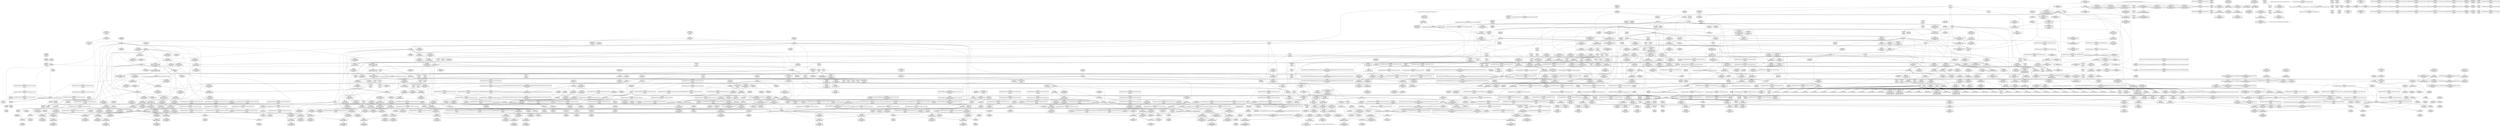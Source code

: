 digraph {
	CE0x4493820 [shape=record,shape=Mrecord,label="{CE0x4493820|cred_sid:entry}"]
	CE0x4416ba0 [shape=record,shape=Mrecord,label="{CE0x4416ba0|_ret_%struct.task_struct*_%tmp4,_!dbg_!27714|./arch/x86/include/asm/current.h,14|*SummSink*}"]
	CE0x44b98b0 [shape=record,shape=Mrecord,label="{CE0x44b98b0|rcu_read_lock:land.lhs.true|*SummSink*}"]
	CE0x4435370 [shape=record,shape=Mrecord,label="{CE0x4435370|GLOBAL:rcu_read_lock|*Constant*|*SummSink*}"]
	CE0x44b8940 [shape=record,shape=Mrecord,label="{CE0x44b8940|task_sid:tmp6|security/selinux/hooks.c,208|*SummSource*}"]
	CE0x452cb80 [shape=record,shape=Mrecord,label="{CE0x452cb80|i64_ptrtoint_(i8*_blockaddress(_rcu_lock_release,_%__here)_to_i64)|*Constant*|*SummSource*}"]
	CE0x448ad50 [shape=record,shape=Mrecord,label="{CE0x448ad50|i32_208|*Constant*}"]
	CE0x44bf500 [shape=record,shape=Mrecord,label="{CE0x44bf500|task_sid:tmp8|security/selinux/hooks.c,208|*SummSink*}"]
	CE0x452e550 [shape=record,shape=Mrecord,label="{CE0x452e550|i64*_getelementptr_inbounds_(_4_x_i64_,_4_x_i64_*___llvm_gcov_ctr133,_i64_0,_i64_2)|*Constant*|*SummSink*}"]
	CE0x441e7a0 [shape=record,shape=Mrecord,label="{CE0x441e7a0|sock_has_perm:bb}"]
	CE0x44ba7e0 [shape=record,shape=Mrecord,label="{CE0x44ba7e0|task_sid:tmp9|security/selinux/hooks.c,208}"]
	CE0x4496940 [shape=record,shape=Mrecord,label="{CE0x4496940|_call_void_rcu_read_unlock()_#10,_!dbg_!27748|security/selinux/hooks.c,209}"]
	CE0x4496800 [shape=record,shape=Mrecord,label="{CE0x4496800|GLOBAL:rcu_read_unlock|*Constant*}"]
	CE0x453e1c0 [shape=record,shape=Mrecord,label="{CE0x453e1c0|_ret_void,_!dbg_!27720|./arch/x86/include/asm/preempt.h,78}"]
	CE0x44a4880 [shape=record,shape=Mrecord,label="{CE0x44a4880|i32_2|*Constant*}"]
	CE0x4417330 [shape=record,shape=Mrecord,label="{CE0x4417330|32:_%struct.sock*,_:_CRE_4,6_|*MultipleSource*|Function::selinux_socket_getsockname&Arg::sock::|security/selinux/hooks.c,4226}"]
	CE0x44f7670 [shape=record,shape=Mrecord,label="{CE0x44f7670|_call_void_asm_sideeffect_,_memory_,_dirflag_,_fpsr_,_flags_()_#3,_!dbg_!27714,_!srcloc_!27715|include/linux/rcupdate.h,239}"]
	CE0x445a040 [shape=record,shape=Mrecord,label="{CE0x445a040|rcu_read_lock:tmp6|include/linux/rcupdate.h,882}"]
	CE0x448def0 [shape=record,shape=Mrecord,label="{CE0x448def0|_call_void_lockdep_rcu_suspicious(i8*_getelementptr_inbounds_(_25_x_i8_,_25_x_i8_*_.str3,_i32_0,_i32_0),_i32_208,_i8*_getelementptr_inbounds_(_41_x_i8_,_41_x_i8_*_.str44,_i32_0,_i32_0))_#10,_!dbg_!27732|security/selinux/hooks.c,208|*SummSink*}"]
	CE0x44940f0 [shape=record,shape=Mrecord,label="{CE0x44940f0|_ret_i32_%tmp6,_!dbg_!27716|security/selinux/hooks.c,197|*SummSource*}"]
	CE0x4544590 [shape=record,shape=Mrecord,label="{CE0x4544590|i64*_getelementptr_inbounds_(_4_x_i64_,_4_x_i64_*___llvm_gcov_ctr134,_i64_0,_i64_1)|*Constant*}"]
	CE0x45400a0 [shape=record,shape=Mrecord,label="{CE0x45400a0|rcu_lock_release:indirectgoto}"]
	CE0x44c6b80 [shape=record,shape=Mrecord,label="{CE0x44c6b80|rcu_lock_release:map|Function::rcu_lock_release&Arg::map::|*SummSink*}"]
	CE0x452d6f0 [shape=record,shape=Mrecord,label="{CE0x452d6f0|i64*_getelementptr_inbounds_(_4_x_i64_,_4_x_i64_*___llvm_gcov_ctr133,_i64_0,_i64_3)|*Constant*|*SummSink*}"]
	CE0x4445240 [shape=record,shape=Mrecord,label="{CE0x4445240|rcu_read_lock:tmp13|include/linux/rcupdate.h,882|*SummSource*}"]
	CE0x4503960 [shape=record,shape=Mrecord,label="{CE0x4503960|__rcu_read_unlock:tmp5|include/linux/rcupdate.h,244}"]
	CE0x44e5380 [shape=record,shape=Mrecord,label="{CE0x44e5380|__rcu_read_lock:tmp7|include/linux/rcupdate.h,240|*SummSource*}"]
	CE0x444ba60 [shape=record,shape=Mrecord,label="{CE0x444ba60|cred_sid:tmp5|security/selinux/hooks.c,196|*SummSink*}"]
	CE0x448fa80 [shape=record,shape=Mrecord,label="{CE0x448fa80|task_sid:tmp21|security/selinux/hooks.c,208|*SummSink*}"]
	CE0x4542de0 [shape=record,shape=Mrecord,label="{CE0x4542de0|i64*_getelementptr_inbounds_(_4_x_i64_,_4_x_i64_*___llvm_gcov_ctr128,_i64_0,_i64_0)|*Constant*}"]
	CE0x4468280 [shape=record,shape=Mrecord,label="{CE0x4468280|avc_has_perm:entry|*SummSource*}"]
	CE0x445b0f0 [shape=record,shape=Mrecord,label="{CE0x445b0f0|GLOBAL:rcu_read_lock.__warned|Global_var:rcu_read_lock.__warned|*SummSink*}"]
	CE0x4453120 [shape=record,shape=Mrecord,label="{CE0x4453120|_ret_i32_%retval.0,_!dbg_!27740|security/selinux/hooks.c,3977|*SummSource*}"]
	CE0x45025d0 [shape=record,shape=Mrecord,label="{CE0x45025d0|_call_void___preempt_count_add(i32_1)_#10,_!dbg_!27711|include/linux/rcupdate.h,239}"]
	CE0x45048c0 [shape=record,shape=Mrecord,label="{CE0x45048c0|rcu_read_unlock:tmp13|include/linux/rcupdate.h,933}"]
	CE0x44f97b0 [shape=record,shape=Mrecord,label="{CE0x44f97b0|_call_void_lock_acquire(%struct.lockdep_map*_%map,_i32_0,_i32_0,_i32_2,_i32_0,_%struct.lockdep_map*_null,_i64_ptrtoint_(i8*_blockaddress(_rcu_lock_acquire,_%__here)_to_i64))_#10,_!dbg_!27716|include/linux/rcupdate.h,418}"]
	CE0x44446a0 [shape=record,shape=Mrecord,label="{CE0x44446a0|sock_has_perm:tmp20|security/selinux/hooks.c,3977|*SummSink*}"]
	CE0x4504110 [shape=record,shape=Mrecord,label="{CE0x4504110|GLOBAL:__preempt_count|Global_var:__preempt_count}"]
	CE0x449ab80 [shape=record,shape=Mrecord,label="{CE0x449ab80|sock_has_perm:sk4|security/selinux/hooks.c,3974|*SummSink*}"]
	CE0x44b64e0 [shape=record,shape=Mrecord,label="{CE0x44b64e0|_call_void_mcount()_#3}"]
	CE0x4543090 [shape=record,shape=Mrecord,label="{CE0x4543090|__preempt_count_sub:tmp7|./arch/x86/include/asm/preempt.h,78}"]
	CE0x4416f10 [shape=record,shape=Mrecord,label="{CE0x4416f10|sock_has_perm:perms|Function::sock_has_perm&Arg::perms::|*SummSource*}"]
	CE0x443b420 [shape=record,shape=Mrecord,label="{CE0x443b420|_call_void_mcount()_#3}"]
	CE0x4415d70 [shape=record,shape=Mrecord,label="{CE0x4415d70|selinux_socket_getsockname:call|security/selinux/hooks.c,4226}"]
	CE0x452af30 [shape=record,shape=Mrecord,label="{CE0x452af30|void_(i32*,_i32,_i32*)*_asm_addl_$1,_%gs:$0_,_*m,ri,*m,_dirflag_,_fpsr_,_flags_|*SummSource*}"]
	CE0x44e1830 [shape=record,shape=Mrecord,label="{CE0x44e1830|_call_void_mcount()_#3}"]
	CE0x44a8be0 [shape=record,shape=Mrecord,label="{CE0x44a8be0|sock_has_perm:tmp5|security/selinux/hooks.c,3966|*SummSource*}"]
	CE0x44f9070 [shape=record,shape=Mrecord,label="{CE0x44f9070|_call_void_lock_acquire(%struct.lockdep_map*_%map,_i32_0,_i32_0,_i32_2,_i32_0,_%struct.lockdep_map*_null,_i64_ptrtoint_(i8*_blockaddress(_rcu_lock_acquire,_%__here)_to_i64))_#10,_!dbg_!27716|include/linux/rcupdate.h,418|*SummSink*}"]
	CE0x45072c0 [shape=record,shape=Mrecord,label="{CE0x45072c0|i32_934|*Constant*|*SummSink*}"]
	CE0x44ca5c0 [shape=record,shape=Mrecord,label="{CE0x44ca5c0|i64*_getelementptr_inbounds_(_4_x_i64_,_4_x_i64_*___llvm_gcov_ctr128,_i64_0,_i64_0)|*Constant*|*SummSink*}"]
	CE0x453fc60 [shape=record,shape=Mrecord,label="{CE0x453fc60|i8*_undef|*Constant*|*SummSink*}"]
	CE0x448d4e0 [shape=record,shape=Mrecord,label="{CE0x448d4e0|task_sid:tmp19|security/selinux/hooks.c,208|*SummSink*}"]
	CE0x44647e0 [shape=record,shape=Mrecord,label="{CE0x44647e0|sock_has_perm:tmp14|security/selinux/hooks.c,3972|*SummSource*}"]
	CE0x44b6830 [shape=record,shape=Mrecord,label="{CE0x44b6830|i64*_getelementptr_inbounds_(_13_x_i64_,_13_x_i64_*___llvm_gcov_ctr126,_i64_0,_i64_1)|*Constant*}"]
	CE0x44ef2a0 [shape=record,shape=Mrecord,label="{CE0x44ef2a0|rcu_read_lock:tmp18|include/linux/rcupdate.h,882|*SummSource*}"]
	CE0x44f6800 [shape=record,shape=Mrecord,label="{CE0x44f6800|rcu_read_unlock:tmp14|include/linux/rcupdate.h,933}"]
	CE0x44c2a80 [shape=record,shape=Mrecord,label="{CE0x44c2a80|GLOBAL:rcu_lock_acquire|*Constant*|*SummSink*}"]
	CE0x4490380 [shape=record,shape=Mrecord,label="{CE0x4490380|i64*_getelementptr_inbounds_(_13_x_i64_,_13_x_i64_*___llvm_gcov_ctr126,_i64_0,_i64_10)|*Constant*|*SummSink*}"]
	CE0x44fff30 [shape=record,shape=Mrecord,label="{CE0x44fff30|rcu_read_unlock:tmp16|include/linux/rcupdate.h,933}"]
	CE0x44fbc70 [shape=record,shape=Mrecord,label="{CE0x44fbc70|rcu_read_unlock:tobool1|include/linux/rcupdate.h,933|*SummSink*}"]
	CE0x44e3b60 [shape=record,shape=Mrecord,label="{CE0x44e3b60|rcu_read_lock:tobool1|include/linux/rcupdate.h,882|*SummSink*}"]
	CE0x45038f0 [shape=record,shape=Mrecord,label="{CE0x45038f0|_call_void_asm_sideeffect_,_memory_,_dirflag_,_fpsr_,_flags_()_#3,_!dbg_!27711,_!srcloc_!27714|include/linux/rcupdate.h,244}"]
	CE0x44136d0 [shape=record,shape=Mrecord,label="{CE0x44136d0|selinux_socket_getsockname:sock|Function::selinux_socket_getsockname&Arg::sock::|*SummSink*}"]
	CE0x44c0900 [shape=record,shape=Mrecord,label="{CE0x44c0900|GLOBAL:rcu_lock_acquire|*Constant*|*SummSource*}"]
	CE0x457f4a0 [shape=record,shape=Mrecord,label="{CE0x457f4a0|__preempt_count_sub:tmp6|./arch/x86/include/asm/preempt.h,78}"]
	CE0x4504eb0 [shape=record,shape=Mrecord,label="{CE0x4504eb0|rcu_read_unlock:call3|include/linux/rcupdate.h,933}"]
	CE0x4422b90 [shape=record,shape=Mrecord,label="{CE0x4422b90|get_current:tmp2|*SummSink*}"]
	CE0x44b1590 [shape=record,shape=Mrecord,label="{CE0x44b1590|_call_void_mcount()_#3|*SummSink*}"]
	CE0x44d83b0 [shape=record,shape=Mrecord,label="{CE0x44d83b0|__rcu_read_unlock:do.end|*SummSource*}"]
	CE0x4507e70 [shape=record,shape=Mrecord,label="{CE0x4507e70|rcu_read_unlock:bb}"]
	CE0x4543bf0 [shape=record,shape=Mrecord,label="{CE0x4543bf0|rcu_lock_release:tmp7|*SummSink*}"]
	CE0x44b2300 [shape=record,shape=Mrecord,label="{CE0x44b2300|task_sid:tmp3|*SummSink*}"]
	CE0x448a960 [shape=record,shape=Mrecord,label="{CE0x448a960|sock_has_perm:tmp2|*LoadInst*|security/selinux/hooks.c,3964|*SummSource*}"]
	CE0x448f0b0 [shape=record,shape=Mrecord,label="{CE0x448f0b0|i64*_getelementptr_inbounds_(_13_x_i64_,_13_x_i64_*___llvm_gcov_ctr126,_i64_0,_i64_8)|*Constant*|*SummSource*}"]
	CE0x44e0f20 [shape=record,shape=Mrecord,label="{CE0x44e0f20|rcu_read_lock:tmp|*SummSource*}"]
	CE0x4504d40 [shape=record,shape=Mrecord,label="{CE0x4504d40|rcu_read_unlock:tmp12|include/linux/rcupdate.h,933|*SummSink*}"]
	CE0x452d680 [shape=record,shape=Mrecord,label="{CE0x452d680|rcu_lock_release:tmp6}"]
	CE0x4434990 [shape=record,shape=Mrecord,label="{CE0x4434990|get_current:tmp}"]
	CE0x4544bb0 [shape=record,shape=Mrecord,label="{CE0x4544bb0|_call_void_mcount()_#3}"]
	CE0x44bb750 [shape=record,shape=Mrecord,label="{CE0x44bb750|rcu_read_lock:tmp4|include/linux/rcupdate.h,882}"]
	CE0x44fb420 [shape=record,shape=Mrecord,label="{CE0x44fb420|rcu_read_unlock:tmp3}"]
	CE0x44e4960 [shape=record,shape=Mrecord,label="{CE0x44e4960|i64_3|*Constant*}"]
	CE0x442f030 [shape=record,shape=Mrecord,label="{CE0x442f030|GLOBAL:rcu_read_lock|*Constant*|*SummSource*}"]
	CE0x4531920 [shape=record,shape=Mrecord,label="{CE0x4531920|_call_void_asm_addl_$1,_%gs:$0_,_*m,ri,*m,_dirflag_,_fpsr_,_flags_(i32*___preempt_count,_i32_%val,_i32*___preempt_count)_#3,_!dbg_!27714,_!srcloc_!27717|./arch/x86/include/asm/preempt.h,72|*SummSource*}"]
	CE0x44f6c60 [shape=record,shape=Mrecord,label="{CE0x44f6c60|i64*_getelementptr_inbounds_(_4_x_i64_,_4_x_i64_*___llvm_gcov_ctr128,_i64_0,_i64_3)|*Constant*}"]
	CE0x4542a50 [shape=record,shape=Mrecord,label="{CE0x4542a50|__rcu_read_lock:bb|*SummSource*}"]
	CE0x449d530 [shape=record,shape=Mrecord,label="{CE0x449d530|rcu_read_lock:call3|include/linux/rcupdate.h,882|*SummSource*}"]
	CE0x44b1820 [shape=record,shape=Mrecord,label="{CE0x44b1820|task_sid:tobool|security/selinux/hooks.c,208|*SummSource*}"]
	CE0x4427fc0 [shape=record,shape=Mrecord,label="{CE0x4427fc0|i32_2|*Constant*|*SummSink*}"]
	CE0x44abda0 [shape=record,shape=Mrecord,label="{CE0x44abda0|rcu_read_lock:tmp16|include/linux/rcupdate.h,882|*SummSink*}"]
	CE0x4438c70 [shape=record,shape=Mrecord,label="{CE0x4438c70|task_sid:tobool4|security/selinux/hooks.c,208|*SummSource*}"]
	CE0x44c0110 [shape=record,shape=Mrecord,label="{CE0x44c0110|cred_sid:tmp|*SummSink*}"]
	CE0x453ef00 [shape=record,shape=Mrecord,label="{CE0x453ef00|_call_void_asm_addl_$1,_%gs:$0_,_*m,ri,*m,_dirflag_,_fpsr_,_flags_(i32*___preempt_count,_i32_%sub,_i32*___preempt_count)_#3,_!dbg_!27717,_!srcloc_!27718|./arch/x86/include/asm/preempt.h,77|*SummSource*}"]
	CE0x44ef420 [shape=record,shape=Mrecord,label="{CE0x44ef420|rcu_read_lock:tmp18|include/linux/rcupdate.h,882|*SummSink*}"]
	CE0x4497470 [shape=record,shape=Mrecord,label="{CE0x4497470|sock_has_perm:tmp11|security/selinux/hooks.c,3970|*SummSink*}"]
	CE0x44fe960 [shape=record,shape=Mrecord,label="{CE0x44fe960|%struct.lockdep_map*_null|*Constant*|*SummSink*}"]
	CE0x44c5020 [shape=record,shape=Mrecord,label="{CE0x44c5020|rcu_read_unlock:tmp21|include/linux/rcupdate.h,935|*SummSink*}"]
	CE0x44447a0 [shape=record,shape=Mrecord,label="{CE0x44447a0|i64*_getelementptr_inbounds_(_11_x_i64_,_11_x_i64_*___llvm_gcov_ctr132,_i64_0,_i64_8)|*Constant*|*SummSink*}"]
	CE0x44cf340 [shape=record,shape=Mrecord,label="{CE0x44cf340|i64*_getelementptr_inbounds_(_4_x_i64_,_4_x_i64_*___llvm_gcov_ctr128,_i64_0,_i64_1)|*Constant*|*SummSink*}"]
	CE0x44262c0 [shape=record,shape=Mrecord,label="{CE0x44262c0|_call_void_mcount()_#3|*SummSink*}"]
	CE0x44bb2b0 [shape=record,shape=Mrecord,label="{CE0x44bb2b0|task_sid:tmp10|security/selinux/hooks.c,208}"]
	CE0x45460c0 [shape=record,shape=Mrecord,label="{CE0x45460c0|i64*_getelementptr_inbounds_(_4_x_i64_,_4_x_i64_*___llvm_gcov_ctr130,_i64_0,_i64_3)|*Constant*|*SummSink*}"]
	CE0x44ec720 [shape=record,shape=Mrecord,label="{CE0x44ec720|__preempt_count_sub:tmp4|./arch/x86/include/asm/preempt.h,77}"]
	CE0x4432d20 [shape=record,shape=Mrecord,label="{CE0x4432d20|rcu_read_lock:if.then|*SummSink*}"]
	CE0x453f720 [shape=record,shape=Mrecord,label="{CE0x453f720|__rcu_read_lock:tmp2|*SummSink*}"]
	CE0x44b2860 [shape=record,shape=Mrecord,label="{CE0x44b2860|i64_2|*Constant*}"]
	CE0x44a0b20 [shape=record,shape=Mrecord,label="{CE0x44a0b20|8:_%struct.sock*,_:_SCME_37,38_}"]
	CE0x4509310 [shape=record,shape=Mrecord,label="{CE0x4509310|rcu_read_unlock:tmp|*SummSource*}"]
	CE0x44b3fc0 [shape=record,shape=Mrecord,label="{CE0x44b3fc0|rcu_read_lock:tmp5|include/linux/rcupdate.h,882}"]
	CE0x44e2340 [shape=record,shape=Mrecord,label="{CE0x44e2340|rcu_read_lock:tmp1|*SummSink*}"]
	CE0x443dca0 [shape=record,shape=Mrecord,label="{CE0x443dca0|selinux_socket_getsockname:tmp4|*LoadInst*|security/selinux/hooks.c,4226}"]
	CE0x44b5f70 [shape=record,shape=Mrecord,label="{CE0x44b5f70|task_sid:call|security/selinux/hooks.c,208}"]
	CE0x449fb80 [shape=record,shape=Mrecord,label="{CE0x449fb80|8:_%struct.sock*,_:_SCME_24,25_}"]
	CE0x44c8ee0 [shape=record,shape=Mrecord,label="{CE0x44c8ee0|rcu_lock_release:tmp2}"]
	CE0x4507f50 [shape=record,shape=Mrecord,label="{CE0x4507f50|rcu_read_unlock:bb|*SummSink*}"]
	CE0x4500d00 [shape=record,shape=Mrecord,label="{CE0x4500d00|rcu_lock_acquire:tmp3|*SummSource*}"]
	CE0x44fd350 [shape=record,shape=Mrecord,label="{CE0x44fd350|__rcu_read_lock:tmp5|include/linux/rcupdate.h,239}"]
	CE0x44189c0 [shape=record,shape=Mrecord,label="{CE0x44189c0|selinux_socket_getsockname:sock|Function::selinux_socket_getsockname&Arg::sock::}"]
	CE0x45086b0 [shape=record,shape=Mrecord,label="{CE0x45086b0|rcu_read_unlock:if.then|*SummSink*}"]
	CE0x4420ba0 [shape=record,shape=Mrecord,label="{CE0x4420ba0|task_sid:tmp|*SummSink*}"]
	CE0x44c88e0 [shape=record,shape=Mrecord,label="{CE0x44c88e0|__rcu_read_lock:do.end}"]
	CE0x44a42b0 [shape=record,shape=Mrecord,label="{CE0x44a42b0|sock_has_perm:call|security/selinux/hooks.c,3967}"]
	CE0x4503c50 [shape=record,shape=Mrecord,label="{CE0x4503c50|__rcu_read_unlock:tmp5|include/linux/rcupdate.h,244|*SummSink*}"]
	CE0x4504620 [shape=record,shape=Mrecord,label="{CE0x4504620|rcu_read_unlock:call3|include/linux/rcupdate.h,933|*SummSource*}"]
	CE0x44a8a80 [shape=record,shape=Mrecord,label="{CE0x44a8a80|sock_has_perm:tmp5|security/selinux/hooks.c,3966}"]
	CE0x44df6b0 [shape=record,shape=Mrecord,label="{CE0x44df6b0|rcu_read_lock:tmp9|include/linux/rcupdate.h,882|*SummSource*}"]
	CE0x44c49e0 [shape=record,shape=Mrecord,label="{CE0x44c49e0|i64*_getelementptr_inbounds_(_13_x_i64_,_13_x_i64_*___llvm_gcov_ctr126,_i64_0,_i64_8)|*Constant*}"]
	CE0x44f70b0 [shape=record,shape=Mrecord,label="{CE0x44f70b0|rcu_read_unlock:tmp8|include/linux/rcupdate.h,933|*SummSink*}"]
	CE0x443d680 [shape=record,shape=Mrecord,label="{CE0x443d680|sock_has_perm:tmp1}"]
	CE0x443d210 [shape=record,shape=Mrecord,label="{CE0x443d210|task_sid:if.end|*SummSink*}"]
	CE0x44e2ee0 [shape=record,shape=Mrecord,label="{CE0x44e2ee0|0:_i32,_4:_i32,_8:_i32,_12:_i32,_:_CMRE_4,8_|*MultipleSource*|security/selinux/hooks.c,196|*LoadInst*|security/selinux/hooks.c,196|security/selinux/hooks.c,197}"]
	CE0x44a66e0 [shape=record,shape=Mrecord,label="{CE0x44a66e0|GLOBAL:__llvm_gcov_ctr327|Global_var:__llvm_gcov_ctr327|*SummSink*}"]
	CE0x44ef9c0 [shape=record,shape=Mrecord,label="{CE0x44ef9c0|_call_void_lockdep_rcu_suspicious(i8*_getelementptr_inbounds_(_25_x_i8_,_25_x_i8_*_.str45,_i32_0,_i32_0),_i32_883,_i8*_getelementptr_inbounds_(_42_x_i8_,_42_x_i8_*_.str46,_i32_0,_i32_0))_#10,_!dbg_!27728|include/linux/rcupdate.h,882|*SummSource*}"]
	CE0x44bae10 [shape=record,shape=Mrecord,label="{CE0x44bae10|GLOBAL:__llvm_gcov_ctr132|Global_var:__llvm_gcov_ctr132|*SummSource*}"]
	CE0x448ea40 [shape=record,shape=Mrecord,label="{CE0x448ea40|GLOBAL:lockdep_rcu_suspicious|*Constant*}"]
	CE0x456bce0 [shape=record,shape=Mrecord,label="{CE0x456bce0|__preempt_count_sub:do.body|*SummSink*}"]
	CE0x4435110 [shape=record,shape=Mrecord,label="{CE0x4435110|cred_sid:tmp4|*LoadInst*|security/selinux/hooks.c,196|*SummSource*}"]
	CE0x448ff50 [shape=record,shape=Mrecord,label="{CE0x448ff50|task_sid:tmp23|security/selinux/hooks.c,208}"]
	CE0x44feab0 [shape=record,shape=Mrecord,label="{CE0x44feab0|i64_ptrtoint_(i8*_blockaddress(_rcu_lock_acquire,_%__here)_to_i64)|*Constant*}"]
	CE0x444b030 [shape=record,shape=Mrecord,label="{CE0x444b030|_call_void_mcount()_#3|*SummSource*}"]
	CE0x454ab70 [shape=record,shape=Mrecord,label="{CE0x454ab70|__preempt_count_add:tmp6|./arch/x86/include/asm/preempt.h,73|*SummSource*}"]
	CE0x44bdb50 [shape=record,shape=Mrecord,label="{CE0x44bdb50|task_sid:tmp7|security/selinux/hooks.c,208|*SummSource*}"]
	CE0x44d0f60 [shape=record,shape=Mrecord,label="{CE0x44d0f60|i64*_getelementptr_inbounds_(_4_x_i64_,_4_x_i64_*___llvm_gcov_ctr128,_i64_0,_i64_1)|*Constant*}"]
	CE0x445bba0 [shape=record,shape=Mrecord,label="{CE0x445bba0|i32_22|*Constant*|*SummSource*}"]
	CE0x443d6f0 [shape=record,shape=Mrecord,label="{CE0x443d6f0|sock_has_perm:tmp1|*SummSource*}"]
	CE0x452bc70 [shape=record,shape=Mrecord,label="{CE0x452bc70|__preempt_count_sub:tmp6|./arch/x86/include/asm/preempt.h,78|*SummSource*}"]
	CE0x457a860 [shape=record,shape=Mrecord,label="{CE0x457a860|i64*_getelementptr_inbounds_(_4_x_i64_,_4_x_i64_*___llvm_gcov_ctr135,_i64_0,_i64_0)|*Constant*|*SummSource*}"]
	CE0x454b580 [shape=record,shape=Mrecord,label="{CE0x454b580|__preempt_count_sub:tmp3|*SummSink*}"]
	CE0x44d4a00 [shape=record,shape=Mrecord,label="{CE0x44d4a00|rcu_lock_release:bb}"]
	CE0x44304e0 [shape=record,shape=Mrecord,label="{CE0x44304e0|32:_%struct.sock*,_:_CRE_40,48_|*MultipleSource*|Function::selinux_socket_getsockname&Arg::sock::|security/selinux/hooks.c,4226}"]
	CE0x4493a80 [shape=record,shape=Mrecord,label="{CE0x4493a80|cred_sid:entry|*SummSink*}"]
	CE0x44bb3b0 [shape=record,shape=Mrecord,label="{CE0x44bb3b0|task_sid:tmp11|security/selinux/hooks.c,208}"]
	CE0x4c1df50 [shape=record,shape=Mrecord,label="{CE0x4c1df50|sock_has_perm:entry}"]
	CE0x444c2d0 [shape=record,shape=Mrecord,label="{CE0x444c2d0|task_sid:do.end6}"]
	CE0x44f5ff0 [shape=record,shape=Mrecord,label="{CE0x44f5ff0|GLOBAL:rcu_read_unlock.__warned|Global_var:rcu_read_unlock.__warned|*SummSource*}"]
	CE0x44be720 [shape=record,shape=Mrecord,label="{CE0x44be720|_ret_void,_!dbg_!27717|include/linux/rcupdate.h,240}"]
	CE0x449b020 [shape=record,shape=Mrecord,label="{CE0x449b020|sock_has_perm:sid5|security/selinux/hooks.c,3976}"]
	CE0x4493ec0 [shape=record,shape=Mrecord,label="{CE0x4493ec0|_ret_i32_%tmp6,_!dbg_!27716|security/selinux/hooks.c,197}"]
	CE0x44e4610 [shape=record,shape=Mrecord,label="{CE0x44e4610|rcu_read_unlock:tmp11|include/linux/rcupdate.h,933|*SummSink*}"]
	CE0x44e5060 [shape=record,shape=Mrecord,label="{CE0x44e5060|GLOBAL:__preempt_count_sub|*Constant*}"]
	CE0x4543b80 [shape=record,shape=Mrecord,label="{CE0x4543b80|rcu_lock_release:tmp7|*SummSource*}"]
	CE0x45614f0 [shape=record,shape=Mrecord,label="{CE0x45614f0|__rcu_read_unlock:tmp4|include/linux/rcupdate.h,244|*SummSource*}"]
	CE0x4419a90 [shape=record,shape=Mrecord,label="{CE0x4419a90|GLOBAL:rcu_lock_map|Global_var:rcu_lock_map}"]
	CE0x44de0d0 [shape=record,shape=Mrecord,label="{CE0x44de0d0|i64*_getelementptr_inbounds_(_4_x_i64_,_4_x_i64_*___llvm_gcov_ctr128,_i64_0,_i64_2)|*Constant*}"]
	CE0x45429c0 [shape=record,shape=Mrecord,label="{CE0x45429c0|__rcu_read_lock:bb}"]
	CE0x4428270 [shape=record,shape=Mrecord,label="{CE0x4428270|sock_has_perm:sid|security/selinux/hooks.c,3969|*SummSource*}"]
	CE0x44f0680 [shape=record,shape=Mrecord,label="{CE0x44f0680|i8*_getelementptr_inbounds_(_25_x_i8_,_25_x_i8_*_.str45,_i32_0,_i32_0)|*Constant*|*SummSink*}"]
	CE0x4572cd0 [shape=record,shape=Mrecord,label="{CE0x4572cd0|_call_void_mcount()_#3|*SummSource*}"]
	CE0x44b7530 [shape=record,shape=Mrecord,label="{CE0x44b7530|i64*_getelementptr_inbounds_(_2_x_i64_,_2_x_i64_*___llvm_gcov_ctr131,_i64_0,_i64_1)|*Constant*}"]
	CE0x44baf80 [shape=record,shape=Mrecord,label="{CE0x44baf80|GLOBAL:__llvm_gcov_ctr132|Global_var:__llvm_gcov_ctr132|*SummSink*}"]
	CE0x449f530 [shape=record,shape=Mrecord,label="{CE0x449f530|task_sid:do.body5|*SummSource*}"]
	CE0x4444190 [shape=record,shape=Mrecord,label="{CE0x4444190|sock_has_perm:tmp19|security/selinux/hooks.c,3977|*SummSink*}"]
	CE0x449a630 [shape=record,shape=Mrecord,label="{CE0x449a630|sock_has_perm:tmp15|security/selinux/hooks.c,3974|*SummSource*}"]
	CE0x444b0a0 [shape=record,shape=Mrecord,label="{CE0x444b0a0|_call_void_mcount()_#3|*SummSink*}"]
	CE0x4570100 [shape=record,shape=Mrecord,label="{CE0x4570100|__preempt_count_add:bb|*SummSink*}"]
	CE0x44c10c0 [shape=record,shape=Mrecord,label="{CE0x44c10c0|COLLAPSED:_GCMRE___llvm_gcov_ctr131_internal_global_2_x_i64_zeroinitializer:_elem_0:default:}"]
	CE0x44e4b60 [shape=record,shape=Mrecord,label="{CE0x44e4b60|__rcu_read_lock:tmp4|include/linux/rcupdate.h,239}"]
	CE0x4468ea0 [shape=record,shape=Mrecord,label="{CE0x4468ea0|i64*_getelementptr_inbounds_(_6_x_i64_,_6_x_i64_*___llvm_gcov_ctr327,_i64_0,_i64_5)|*Constant*|*SummSink*}"]
	CE0x4505a20 [shape=record,shape=Mrecord,label="{CE0x4505a20|rcu_lock_release:tmp3|*SummSink*}"]
	CE0x4500b50 [shape=record,shape=Mrecord,label="{CE0x4500b50|rcu_lock_acquire:tmp3}"]
	CE0x44fa480 [shape=record,shape=Mrecord,label="{CE0x44fa480|rcu_read_unlock:call|include/linux/rcupdate.h,933|*SummSource*}"]
	CE0x448b780 [shape=record,shape=Mrecord,label="{CE0x448b780|i8*_getelementptr_inbounds_(_41_x_i8_,_41_x_i8_*_.str44,_i32_0,_i32_0)|*Constant*|*SummSource*}"]
	CE0x44f4d60 [shape=record,shape=Mrecord,label="{CE0x44f4d60|i64_1|*Constant*}"]
	CE0x44e36e0 [shape=record,shape=Mrecord,label="{CE0x44e36e0|GLOBAL:rcu_read_unlock.__warned|Global_var:rcu_read_unlock.__warned}"]
	CE0x44e9f40 [shape=record,shape=Mrecord,label="{CE0x44e9f40|i64*_getelementptr_inbounds_(_4_x_i64_,_4_x_i64_*___llvm_gcov_ctr129,_i64_0,_i64_2)|*Constant*|*SummSink*}"]
	CE0x44f33a0 [shape=record,shape=Mrecord,label="{CE0x44f33a0|i64*_getelementptr_inbounds_(_11_x_i64_,_11_x_i64_*___llvm_gcov_ctr127,_i64_0,_i64_10)|*Constant*|*SummSource*}"]
	CE0x4509a20 [shape=record,shape=Mrecord,label="{CE0x4509a20|rcu_read_unlock:tmp19|include/linux/rcupdate.h,933}"]
	CE0x4540a50 [shape=record,shape=Mrecord,label="{CE0x4540a50|GLOBAL:__preempt_count|Global_var:__preempt_count|*SummSink*}"]
	CE0x4495e70 [shape=record,shape=Mrecord,label="{CE0x4495e70|rcu_read_lock:tmp10|include/linux/rcupdate.h,882|*SummSink*}"]
	CE0x44b6dd0 [shape=record,shape=Mrecord,label="{CE0x44b6dd0|rcu_lock_acquire:map|Function::rcu_lock_acquire&Arg::map::|*SummSink*}"]
	CE0x44f03c0 [shape=record,shape=Mrecord,label="{CE0x44f03c0|i8*_getelementptr_inbounds_(_25_x_i8_,_25_x_i8_*_.str45,_i32_0,_i32_0)|*Constant*|*SummSource*}"]
	CE0x449d250 [shape=record,shape=Mrecord,label="{CE0x449d250|rcu_read_lock:call3|include/linux/rcupdate.h,882}"]
	CE0x44f4cf0 [shape=record,shape=Mrecord,label="{CE0x44f4cf0|rcu_lock_release:tmp|*SummSink*}"]
	CE0x44f63e0 [shape=record,shape=Mrecord,label="{CE0x44f63e0|rcu_lock_acquire:indirectgoto|*SummSink*}"]
	CE0x44b5e00 [shape=record,shape=Mrecord,label="{CE0x44b5e00|rcu_read_lock:tobool|include/linux/rcupdate.h,882|*SummSink*}"]
	CE0x4493d80 [shape=record,shape=Mrecord,label="{CE0x4493d80|cred_sid:cred|Function::cred_sid&Arg::cred::|*SummSource*}"]
	CE0x44ce930 [shape=record,shape=Mrecord,label="{CE0x44ce930|__rcu_read_unlock:tmp6|include/linux/rcupdate.h,245|*SummSource*}"]
	CE0x4499910 [shape=record,shape=Mrecord,label="{CE0x4499910|sock_has_perm:net1|security/selinux/hooks.c,3973|*SummSink*}"]
	CE0x44a00d0 [shape=record,shape=Mrecord,label="{CE0x44a00d0|8:_%struct.sock*,_:_SCME_28,29_}"]
	CE0x44f40f0 [shape=record,shape=Mrecord,label="{CE0x44f40f0|cred_sid:bb|*SummSource*}"]
	CE0x44bd7f0 [shape=record,shape=Mrecord,label="{CE0x44bd7f0|task_sid:do.end}"]
	CE0x4464150 [shape=record,shape=Mrecord,label="{CE0x4464150|sock_has_perm:tmp13|security/selinux/hooks.c,3972|*SummSource*}"]
	CE0x454b670 [shape=record,shape=Mrecord,label="{CE0x454b670|__preempt_count_add:tmp1}"]
	CE0x444e9c0 [shape=record,shape=Mrecord,label="{CE0x444e9c0|_ret_i32_%call1,_!dbg_!27715|security/selinux/hooks.c,4226|*SummSource*}"]
	CE0x44c8680 [shape=record,shape=Mrecord,label="{CE0x44c8680|__rcu_read_lock:do.body|*SummSource*}"]
	CE0x4492100 [shape=record,shape=Mrecord,label="{CE0x4492100|i64*_getelementptr_inbounds_(_13_x_i64_,_13_x_i64_*___llvm_gcov_ctr126,_i64_0,_i64_12)|*Constant*}"]
	CE0x44d3850 [shape=record,shape=Mrecord,label="{CE0x44d3850|__rcu_read_unlock:do.body}"]
	CE0x44fa4f0 [shape=record,shape=Mrecord,label="{CE0x44fa4f0|rcu_read_unlock:call|include/linux/rcupdate.h,933|*SummSink*}"]
	CE0x44229b0 [shape=record,shape=Mrecord,label="{CE0x44229b0|selinux_socket_getsockname:entry|*SummSource*}"]
	CE0x44ffab0 [shape=record,shape=Mrecord,label="{CE0x44ffab0|i64*_getelementptr_inbounds_(_4_x_i64_,_4_x_i64_*___llvm_gcov_ctr133,_i64_0,_i64_1)|*Constant*}"]
	CE0x457ef70 [shape=record,shape=Mrecord,label="{CE0x457ef70|i64*_getelementptr_inbounds_(_4_x_i64_,_4_x_i64_*___llvm_gcov_ctr135,_i64_0,_i64_0)|*Constant*}"]
	CE0x455e060 [shape=record,shape=Mrecord,label="{CE0x455e060|__preempt_count_sub:tmp7|./arch/x86/include/asm/preempt.h,78|*SummSink*}"]
	CE0x4532190 [shape=record,shape=Mrecord,label="{CE0x4532190|rcu_lock_acquire:tmp|*SummSink*}"]
	CE0x44281a0 [shape=record,shape=Mrecord,label="{CE0x44281a0|sock_has_perm:sid|security/selinux/hooks.c,3969}"]
	CE0x4419830 [shape=record,shape=Mrecord,label="{CE0x4419830|task_sid:if.then|*SummSink*}"]
	CE0x44f1d40 [shape=record,shape=Mrecord,label="{CE0x44f1d40|i64*_getelementptr_inbounds_(_11_x_i64_,_11_x_i64_*___llvm_gcov_ctr127,_i64_0,_i64_9)|*Constant*|*SummSink*}"]
	CE0x454c350 [shape=record,shape=Mrecord,label="{CE0x454c350|i64*_getelementptr_inbounds_(_4_x_i64_,_4_x_i64_*___llvm_gcov_ctr129,_i64_0,_i64_1)|*Constant*|*SummSink*}"]
	CE0x449c4d0 [shape=record,shape=Mrecord,label="{CE0x449c4d0|sock_has_perm:call6|security/selinux/hooks.c,3976|*SummSource*}"]
	CE0x44f1be0 [shape=record,shape=Mrecord,label="{CE0x44f1be0|i64*_getelementptr_inbounds_(_11_x_i64_,_11_x_i64_*___llvm_gcov_ctr127,_i64_0,_i64_9)|*Constant*|*SummSource*}"]
	CE0x4530510 [shape=record,shape=Mrecord,label="{CE0x4530510|i64*_getelementptr_inbounds_(_4_x_i64_,_4_x_i64_*___llvm_gcov_ctr130,_i64_0,_i64_1)|*Constant*}"]
	CE0x449f790 [shape=record,shape=Mrecord,label="{CE0x449f790|task_sid:do.end|*SummSink*}"]
	CE0x4449390 [shape=record,shape=Mrecord,label="{CE0x4449390|8:_%struct.sock*,_:_SCME_16,18_|*MultipleSource*|security/selinux/hooks.c, 3966|security/selinux/hooks.c,3966|security/selinux/hooks.c,3966}"]
	CE0x44bc5e0 [shape=record,shape=Mrecord,label="{CE0x44bc5e0|rcu_read_unlock:do.body|*SummSink*}"]
	CE0x44ff580 [shape=record,shape=Mrecord,label="{CE0x44ff580|GLOBAL:__preempt_count_sub|*Constant*|*SummSource*}"]
	CE0x44905e0 [shape=record,shape=Mrecord,label="{CE0x44905e0|task_sid:tmp24|security/selinux/hooks.c,208}"]
	CE0x44ef590 [shape=record,shape=Mrecord,label="{CE0x44ef590|i8_1|*Constant*}"]
	CE0x44a08c0 [shape=record,shape=Mrecord,label="{CE0x44a08c0|8:_%struct.sock*,_:_SCME_35,36_}"]
	CE0x44a2650 [shape=record,shape=Mrecord,label="{CE0x44a2650|GLOBAL:task_sid|*Constant*|*SummSink*}"]
	CE0x449bb50 [shape=record,shape=Mrecord,label="{CE0x449bb50|sock_has_perm:tmp16|security/selinux/hooks.c,3976|*SummSource*}"]
	CE0x44e2810 [shape=record,shape=Mrecord,label="{CE0x44e2810|rcu_read_lock:tmp|*SummSink*}"]
	CE0x44610e0 [shape=record,shape=Mrecord,label="{CE0x44610e0|i64*_getelementptr_inbounds_(_6_x_i64_,_6_x_i64_*___llvm_gcov_ctr327,_i64_0,_i64_0)|*Constant*|*SummSink*}"]
	CE0x4549860 [shape=record,shape=Mrecord,label="{CE0x4549860|__rcu_read_unlock:tmp2|*SummSink*}"]
	CE0x45458e0 [shape=record,shape=Mrecord,label="{CE0x45458e0|__rcu_read_unlock:tmp|*SummSink*}"]
	CE0x44dde50 [shape=record,shape=Mrecord,label="{CE0x44dde50|rcu_read_unlock:tmp6|include/linux/rcupdate.h,933}"]
	CE0x44c7b70 [shape=record,shape=Mrecord,label="{CE0x44c7b70|__rcu_read_unlock:entry|*SummSink*}"]
	CE0x4437a70 [shape=record,shape=Mrecord,label="{CE0x4437a70|32:_%struct.sock*,_:_CRE_8,16_|*MultipleSource*|Function::selinux_socket_getsockname&Arg::sock::|security/selinux/hooks.c,4226}"]
	CE0x44e46e0 [shape=record,shape=Mrecord,label="{CE0x44e46e0|rcu_read_lock:tobool|include/linux/rcupdate.h,882|*SummSource*}"]
	CE0x44a68e0 [shape=record,shape=Mrecord,label="{CE0x44a68e0|i64_0|*Constant*|*SummSink*}"]
	CE0x4419c80 [shape=record,shape=Mrecord,label="{CE0x4419c80|GLOBAL:rcu_lock_map|Global_var:rcu_lock_map|*SummSource*}"]
	CE0x4434f90 [shape=record,shape=Mrecord,label="{CE0x4434f90|cred_sid:tmp4|*LoadInst*|security/selinux/hooks.c,196}"]
	CE0x4451fa0 [shape=record,shape=Mrecord,label="{CE0x4451fa0|_ret_i32_%call1,_!dbg_!27715|security/selinux/hooks.c,4226|*SummSink*}"]
	CE0x4494f00 [shape=record,shape=Mrecord,label="{CE0x4494f00|_ret_void,_!dbg_!27735|include/linux/rcupdate.h,938|*SummSink*}"]
	CE0x45015e0 [shape=record,shape=Mrecord,label="{CE0x45015e0|__preempt_count_add:entry}"]
	CE0x44eceb0 [shape=record,shape=Mrecord,label="{CE0x44eceb0|__preempt_count_sub:tmp2|*SummSource*}"]
	CE0x4450d30 [shape=record,shape=Mrecord,label="{CE0x4450d30|%struct.task_struct*_(%struct.task_struct**)*_asm_movq_%gs:$_1:P_,$0_,_r,im,_dirflag_,_fpsr_,_flags_|*SummSource*}"]
	CE0x452e400 [shape=record,shape=Mrecord,label="{CE0x452e400|i64*_getelementptr_inbounds_(_4_x_i64_,_4_x_i64_*___llvm_gcov_ctr133,_i64_0,_i64_0)|*Constant*}"]
	CE0x449b310 [shape=record,shape=Mrecord,label="{CE0x449b310|sock_has_perm:sid5|security/selinux/hooks.c,3976|*SummSink*}"]
	CE0x4444500 [shape=record,shape=Mrecord,label="{CE0x4444500|sock_has_perm:tmp20|security/selinux/hooks.c,3977}"]
	CE0x44b2410 [shape=record,shape=Mrecord,label="{CE0x44b2410|cred_sid:tmp3}"]
	CE0x44937b0 [shape=record,shape=Mrecord,label="{CE0x44937b0|GLOBAL:cred_sid|*Constant*|*SummSink*}"]
	CE0x4460350 [shape=record,shape=Mrecord,label="{CE0x4460350|sock_has_perm:bb|*SummSink*}"]
	CE0x4460b60 [shape=record,shape=Mrecord,label="{CE0x4460b60|avc_has_perm:tsid|Function::avc_has_perm&Arg::tsid::|*SummSource*}"]
	CE0x4570690 [shape=record,shape=Mrecord,label="{CE0x4570690|i64*_getelementptr_inbounds_(_4_x_i64_,_4_x_i64_*___llvm_gcov_ctr129,_i64_0,_i64_0)|*Constant*|*SummSink*}"]
	CE0x45080d0 [shape=record,shape=Mrecord,label="{CE0x45080d0|rcu_read_unlock:land.lhs.true2|*SummSource*}"]
	CE0x44fa9f0 [shape=record,shape=Mrecord,label="{CE0x44fa9f0|rcu_read_unlock:tmp9|include/linux/rcupdate.h,933}"]
	CE0x4491490 [shape=record,shape=Mrecord,label="{CE0x4491490|i64*_getelementptr_inbounds_(_13_x_i64_,_13_x_i64_*___llvm_gcov_ctr126,_i64_0,_i64_11)|*Constant*|*SummSink*}"]
	CE0x44f5ac0 [shape=record,shape=Mrecord,label="{CE0x44f5ac0|i64*_getelementptr_inbounds_(_4_x_i64_,_4_x_i64_*___llvm_gcov_ctr128,_i64_0,_i64_3)|*Constant*|*SummSource*}"]
	CE0x44ec800 [shape=record,shape=Mrecord,label="{CE0x44ec800|__preempt_count_sub:tmp4|./arch/x86/include/asm/preempt.h,77|*SummSink*}"]
	"CONST[source:2(external),value:2(dynamic)][purpose:{subject}][SrcIdx:3]"
	CE0x44b48f0 [shape=record,shape=Mrecord,label="{CE0x44b48f0|cred_sid:tmp6|security/selinux/hooks.c,197}"]
	CE0x45084f0 [shape=record,shape=Mrecord,label="{CE0x45084f0|rcu_read_unlock:if.then}"]
	CE0x448e5d0 [shape=record,shape=Mrecord,label="{CE0x448e5d0|i8*_getelementptr_inbounds_(_25_x_i8_,_25_x_i8_*_.str3,_i32_0,_i32_0)|*Constant*}"]
	CE0x44b2560 [shape=record,shape=Mrecord,label="{CE0x44b2560|cred_sid:tmp3|*SummSource*}"]
	CE0x4437570 [shape=record,shape=Mrecord,label="{CE0x4437570|_call_void_mcount()_#3|*SummSource*}"]
	CE0x44c7270 [shape=record,shape=Mrecord,label="{CE0x44c7270|_call_void___rcu_read_unlock()_#10,_!dbg_!27734|include/linux/rcupdate.h,937}"]
	CE0x44a8d60 [shape=record,shape=Mrecord,label="{CE0x44a8d60|sock_has_perm:tmp5|security/selinux/hooks.c,3966|*SummSink*}"]
	CE0x4545420 [shape=record,shape=Mrecord,label="{CE0x4545420|__preempt_count_add:tmp|*SummSource*}"]
	CE0x44cf260 [shape=record,shape=Mrecord,label="{CE0x44cf260|i64*_getelementptr_inbounds_(_4_x_i64_,_4_x_i64_*___llvm_gcov_ctr128,_i64_0,_i64_1)|*Constant*|*SummSource*}"]
	CE0x4434880 [shape=record,shape=Mrecord,label="{CE0x4434880|__rcu_read_lock:tmp|*SummSource*}"]
	CE0x44a5e10 [shape=record,shape=Mrecord,label="{CE0x44a5e10|i64_2|*Constant*|*SummSource*}"]
	CE0x44e3050 [shape=record,shape=Mrecord,label="{CE0x44e3050|_ret_void,_!dbg_!27717|include/linux/rcupdate.h,419|*SummSink*}"]
	CE0x44187d0 [shape=record,shape=Mrecord,label="{CE0x44187d0|selinux_socket_getsockname:bb|*SummSink*}"]
	CE0x4561740 [shape=record,shape=Mrecord,label="{CE0x4561740|_call_void_mcount()_#3|*SummSource*}"]
	CE0x4417cd0 [shape=record,shape=Mrecord,label="{CE0x4417cd0|i64*_getelementptr_inbounds_(_2_x_i64_,_2_x_i64_*___llvm_gcov_ctr363,_i64_0,_i64_1)|*Constant*|*SummSource*}"]
	CE0x456ffa0 [shape=record,shape=Mrecord,label="{CE0x456ffa0|__preempt_count_sub:bb|*SummSource*}"]
	CE0x44c48e0 [shape=record,shape=Mrecord,label="{CE0x44c48e0|task_sid:tmp16|security/selinux/hooks.c,208|*SummSource*}"]
	CE0x441b1a0 [shape=record,shape=Mrecord,label="{CE0x441b1a0|get_current:tmp|*SummSource*}"]
	CE0x445cb50 [shape=record,shape=Mrecord,label="{CE0x445cb50|8:_%struct.sock*,_:_SCME_18,20_|*MultipleSource*|security/selinux/hooks.c, 3966|security/selinux/hooks.c,3966|security/selinux/hooks.c,3966}"]
	CE0x44a2960 [shape=record,shape=Mrecord,label="{CE0x44a2960|task_sid:task|Function::task_sid&Arg::task::}"]
	CE0x44ff510 [shape=record,shape=Mrecord,label="{CE0x44ff510|GLOBAL:__preempt_count_sub|*Constant*|*SummSink*}"]
	CE0x444bf20 [shape=record,shape=Mrecord,label="{CE0x444bf20|_call_void_mcount()_#3|*SummSink*}"]
	CE0x44a1bc0 [shape=record,shape=Mrecord,label="{CE0x44a1bc0|8:_%struct.sock*,_:_SCME_51,52_}"]
	CE0x44b4460 [shape=record,shape=Mrecord,label="{CE0x44b4460|i64_5|*Constant*|*SummSource*}"]
	CE0x4501570 [shape=record,shape=Mrecord,label="{CE0x4501570|__preempt_count_add:entry|*SummSource*}"]
	CE0x4503ae0 [shape=record,shape=Mrecord,label="{CE0x4503ae0|__rcu_read_unlock:tmp5|include/linux/rcupdate.h,244|*SummSource*}"]
	CE0x44c4520 [shape=record,shape=Mrecord,label="{CE0x44c4520|task_sid:tmp17|security/selinux/hooks.c,208}"]
	CE0x44b6c50 [shape=record,shape=Mrecord,label="{CE0x44b6c50|rcu_lock_acquire:map|Function::rcu_lock_acquire&Arg::map::|*SummSource*}"]
	CE0x4421f00 [shape=record,shape=Mrecord,label="{CE0x4421f00|selinux_socket_getsockname:tmp2|*SummSink*}"]
	CE0x44c0d60 [shape=record,shape=Mrecord,label="{CE0x44c0d60|GLOBAL:task_sid.__warned|Global_var:task_sid.__warned}"]
	CE0x44de9e0 [shape=record,shape=Mrecord,label="{CE0x44de9e0|i64_5|*Constant*}"]
	CE0x44b96f0 [shape=record,shape=Mrecord,label="{CE0x44b96f0|rcu_read_unlock:tmp1|*SummSink*}"]
	CE0x44602e0 [shape=record,shape=Mrecord,label="{CE0x44602e0|sock_has_perm:bb|*SummSource*}"]
	CE0x4438b30 [shape=record,shape=Mrecord,label="{CE0x4438b30|task_sid:call3|security/selinux/hooks.c,208|*SummSource*}"]
	CE0x4417c20 [shape=record,shape=Mrecord,label="{CE0x4417c20|i64_1|*Constant*|*SummSource*}"]
	CE0x4508af0 [shape=record,shape=Mrecord,label="{CE0x4508af0|rcu_read_unlock:land.lhs.true}"]
	CE0x453fa50 [shape=record,shape=Mrecord,label="{CE0x453fa50|__rcu_read_unlock:tmp3|*SummSink*}"]
	CE0x456b8c0 [shape=record,shape=Mrecord,label="{CE0x456b8c0|__preempt_count_add:tmp2|*SummSource*}"]
	CE0x44c4fb0 [shape=record,shape=Mrecord,label="{CE0x44c4fb0|i64*_getelementptr_inbounds_(_11_x_i64_,_11_x_i64_*___llvm_gcov_ctr132,_i64_0,_i64_10)|*Constant*|*SummSink*}"]
	CE0x44f3150 [shape=record,shape=Mrecord,label="{CE0x44f3150|rcu_read_lock:tmp21|include/linux/rcupdate.h,884|*SummSource*}"]
	CE0x44f0aa0 [shape=record,shape=Mrecord,label="{CE0x44f0aa0|GLOBAL:lockdep_rcu_suspicious|*Constant*}"]
	CE0x44f4ae0 [shape=record,shape=Mrecord,label="{CE0x44f4ae0|i64*_getelementptr_inbounds_(_4_x_i64_,_4_x_i64_*___llvm_gcov_ctr134,_i64_0,_i64_1)|*Constant*|*SummSource*}"]
	CE0x44c3160 [shape=record,shape=Mrecord,label="{CE0x44c3160|GLOBAL:__llvm_gcov_ctr132|Global_var:__llvm_gcov_ctr132}"]
	CE0x4503fe0 [shape=record,shape=Mrecord,label="{CE0x4503fe0|rcu_read_unlock:tmp12|include/linux/rcupdate.h,933|*SummSource*}"]
	CE0x44ceb70 [shape=record,shape=Mrecord,label="{CE0x44ceb70|__preempt_count_add:do.end}"]
	CE0x456b850 [shape=record,shape=Mrecord,label="{CE0x456b850|__preempt_count_add:tmp2}"]
	CE0x44bb180 [shape=record,shape=Mrecord,label="{CE0x44bb180|i64_5|*Constant*|*SummSink*}"]
	CE0x44ea5b0 [shape=record,shape=Mrecord,label="{CE0x44ea5b0|i64*_getelementptr_inbounds_(_4_x_i64_,_4_x_i64_*___llvm_gcov_ctr129,_i64_0,_i64_3)|*Constant*}"]
	CE0x44bc550 [shape=record,shape=Mrecord,label="{CE0x44bc550|rcu_read_unlock:do.body|*SummSource*}"]
	CE0x44c5c20 [shape=record,shape=Mrecord,label="{CE0x44c5c20|_call_void_rcu_lock_release(%struct.lockdep_map*_rcu_lock_map)_#10,_!dbg_!27733|include/linux/rcupdate.h,935}"]
	CE0x44f8c70 [shape=record,shape=Mrecord,label="{CE0x44f8c70|_call_void_mcount()_#3|*SummSource*}"]
	CE0x44f6510 [shape=record,shape=Mrecord,label="{CE0x44f6510|rcu_lock_acquire:__here}"]
	CE0x44eb3c0 [shape=record,shape=Mrecord,label="{CE0x44eb3c0|_call_void_asm_addl_$1,_%gs:$0_,_*m,ri,*m,_dirflag_,_fpsr_,_flags_(i32*___preempt_count,_i32_%sub,_i32*___preempt_count)_#3,_!dbg_!27717,_!srcloc_!27718|./arch/x86/include/asm/preempt.h,77|*SummSink*}"]
	CE0x4437bb0 [shape=record,shape=Mrecord,label="{CE0x4437bb0|i32_1|*Constant*|*SummSink*}"]
	CE0x44c3a00 [shape=record,shape=Mrecord,label="{CE0x44c3a00|task_sid:tmp14|security/selinux/hooks.c,208|*SummSink*}"]
	CE0x4451f30 [shape=record,shape=Mrecord,label="{CE0x4451f30|get_current:bb}"]
	CE0x457eb70 [shape=record,shape=Mrecord,label="{CE0x457eb70|i64*_getelementptr_inbounds_(_4_x_i64_,_4_x_i64_*___llvm_gcov_ctr135,_i64_0,_i64_0)|*Constant*|*SummSink*}"]
	CE0x44be510 [shape=record,shape=Mrecord,label="{CE0x44be510|i64*_getelementptr_inbounds_(_13_x_i64_,_13_x_i64_*___llvm_gcov_ctr126,_i64_0,_i64_0)|*Constant*|*SummSink*}"]
	CE0x4507c00 [shape=record,shape=Mrecord,label="{CE0x4507c00|i64*_getelementptr_inbounds_(_11_x_i64_,_11_x_i64_*___llvm_gcov_ctr132,_i64_0,_i64_9)|*Constant*}"]
	CE0x44c23a0 [shape=record,shape=Mrecord,label="{CE0x44c23a0|cred_sid:tmp}"]
	CE0x4424010 [shape=record,shape=Mrecord,label="{CE0x4424010|selinux_socket_getsockname:sock|Function::selinux_socket_getsockname&Arg::sock::|*SummSource*}"]
	CE0x44a2bc0 [shape=record,shape=Mrecord,label="{CE0x44a2bc0|task_sid:task|Function::task_sid&Arg::task::|*SummSink*}"]
	CE0x449ee20 [shape=record,shape=Mrecord,label="{CE0x449ee20|i64*_getelementptr_inbounds_(_6_x_i64_,_6_x_i64_*___llvm_gcov_ctr327,_i64_0,_i64_3)|*Constant*}"]
	CE0x445af70 [shape=record,shape=Mrecord,label="{CE0x445af70|GLOBAL:rcu_read_lock.__warned|Global_var:rcu_read_lock.__warned|*SummSource*}"]
	CE0x44a2fa0 [shape=record,shape=Mrecord,label="{CE0x44a2fa0|_ret_i32_%call7,_!dbg_!27749|security/selinux/hooks.c,210|*SummSink*}"]
	CE0x452bce0 [shape=record,shape=Mrecord,label="{CE0x452bce0|__preempt_count_sub:tmp6|./arch/x86/include/asm/preempt.h,78|*SummSink*}"]
	CE0x44e3440 [shape=record,shape=Mrecord,label="{CE0x44e3440|rcu_read_unlock:tmp7|include/linux/rcupdate.h,933|*SummSource*}"]
	CE0x441c950 [shape=record,shape=Mrecord,label="{CE0x441c950|i64*_getelementptr_inbounds_(_2_x_i64_,_2_x_i64_*___llvm_gcov_ctr98,_i64_0,_i64_0)|*Constant*|*SummSink*}"]
	CE0x44fc4c0 [shape=record,shape=Mrecord,label="{CE0x44fc4c0|rcu_read_unlock:tmp2}"]
	CE0x452f5c0 [shape=record,shape=Mrecord,label="{CE0x452f5c0|rcu_lock_release:tmp}"]
	CE0x453e980 [shape=record,shape=Mrecord,label="{CE0x453e980|i64*_getelementptr_inbounds_(_4_x_i64_,_4_x_i64_*___llvm_gcov_ctr135,_i64_0,_i64_1)|*Constant*|*SummSource*}"]
	CE0x4494730 [shape=record,shape=Mrecord,label="{CE0x4494730|GLOBAL:rcu_read_unlock|*Constant*|*SummSink*}"]
	CE0x44a4170 [shape=record,shape=Mrecord,label="{CE0x44a4170|i64_56|*Constant*|*SummSource*}"]
	CE0x441f0c0 [shape=record,shape=Mrecord,label="{CE0x441f0c0|avc_has_perm:tclass|Function::avc_has_perm&Arg::tclass::|*SummSink*}"]
	CE0x44a49e0 [shape=record,shape=Mrecord,label="{CE0x44a49e0|i32_2|*Constant*|*SummSource*}"]
	CE0x45036c0 [shape=record,shape=Mrecord,label="{CE0x45036c0|i64*_getelementptr_inbounds_(_11_x_i64_,_11_x_i64_*___llvm_gcov_ctr132,_i64_0,_i64_1)|*Constant*|*SummSource*}"]
	CE0x44b3200 [shape=record,shape=Mrecord,label="{CE0x44b3200|task_sid:tmp2|*SummSink*}"]
	CE0x4435f30 [shape=record,shape=Mrecord,label="{CE0x4435f30|_call_void_mcount()_#3}"]
	CE0x44b7b90 [shape=record,shape=Mrecord,label="{CE0x44b7b90|task_sid:tmp11|security/selinux/hooks.c,208|*SummSink*}"]
	CE0x44b4dc0 [shape=record,shape=Mrecord,label="{CE0x44b4dc0|task_sid:tmp4|*LoadInst*|security/selinux/hooks.c,208|*SummSink*}"]
	CE0x44b1650 [shape=record,shape=Mrecord,label="{CE0x44b1650|i32_22|*Constant*}"]
	CE0x452b340 [shape=record,shape=Mrecord,label="{CE0x452b340|__rcu_read_unlock:do.end}"]
	CE0x45702c0 [shape=record,shape=Mrecord,label="{CE0x45702c0|__preempt_count_add:do.body|*SummSource*}"]
	CE0x44d4200 [shape=record,shape=Mrecord,label="{CE0x44d4200|i64*_getelementptr_inbounds_(_4_x_i64_,_4_x_i64_*___llvm_gcov_ctr129,_i64_0,_i64_1)|*Constant*|*SummSource*}"]
	CE0x4530ea0 [shape=record,shape=Mrecord,label="{CE0x4530ea0|rcu_lock_acquire:tmp4|include/linux/rcupdate.h,418|*SummSink*}"]
	CE0x4416e60 [shape=record,shape=Mrecord,label="{CE0x4416e60|selinux_socket_getsockname:tmp|*SummSink*}"]
	CE0x4499e50 [shape=record,shape=Mrecord,label="{CE0x4499e50|sock_has_perm:u2|security/selinux/hooks.c,3974|*SummSink*}"]
	CE0x44eb570 [shape=record,shape=Mrecord,label="{CE0x44eb570|void_(i32*,_i32,_i32*)*_asm_addl_$1,_%gs:$0_,_*m,ri,*m,_dirflag_,_fpsr_,_flags_}"]
	CE0x44f4270 [shape=record,shape=Mrecord,label="{CE0x44f4270|cred_sid:bb|*SummSink*}"]
	CE0x449f440 [shape=record,shape=Mrecord,label="{CE0x449f440|task_sid:do.body5}"]
	CE0x445b6f0 [shape=record,shape=Mrecord,label="{CE0x445b6f0|_ret_void,_!dbg_!27735|include/linux/rcupdate.h,884}"]
	CE0x44609b0 [shape=record,shape=Mrecord,label="{CE0x44609b0|avc_has_perm:tsid|Function::avc_has_perm&Arg::tsid::}"]
	CE0x44b7b20 [shape=record,shape=Mrecord,label="{CE0x44b7b20|task_sid:tmp11|security/selinux/hooks.c,208|*SummSource*}"]
	CE0x44c3e60 [shape=record,shape=Mrecord,label="{CE0x44c3e60|task_sid:tmp15|security/selinux/hooks.c,208}"]
	CE0x441ef90 [shape=record,shape=Mrecord,label="{CE0x441ef90|avc_has_perm:tclass|Function::avc_has_perm&Arg::tclass::|*SummSource*}"]
	CE0x44a1a90 [shape=record,shape=Mrecord,label="{CE0x44a1a90|8:_%struct.sock*,_:_SCME_50,51_}"]
	CE0x452d020 [shape=record,shape=Mrecord,label="{CE0x452d020|i64_ptrtoint_(i8*_blockaddress(_rcu_lock_release,_%__here)_to_i64)|*Constant*|*SummSink*}"]
	CE0x45827f0 [shape=record,shape=Mrecord,label="{CE0x45827f0|__preempt_count_sub:tmp1|*SummSource*}"]
	CE0x4416270 [shape=record,shape=Mrecord,label="{CE0x4416270|selinux_socket_getsockname:bb}"]
	CE0x4469500 [shape=record,shape=Mrecord,label="{CE0x4469500|sock_has_perm:ad|security/selinux/hooks.c, 3965}"]
	CE0x45059b0 [shape=record,shape=Mrecord,label="{CE0x45059b0|rcu_lock_release:tmp3|*SummSource*}"]
	CE0x44a6570 [shape=record,shape=Mrecord,label="{CE0x44a6570|GLOBAL:__llvm_gcov_ctr327|Global_var:__llvm_gcov_ctr327|*SummSource*}"]
	CE0x441f590 [shape=record,shape=Mrecord,label="{CE0x441f590|i32_59|*Constant*}"]
	CE0x44b1c10 [shape=record,shape=Mrecord,label="{CE0x44b1c10|_call_void___rcu_read_lock()_#10,_!dbg_!27710|include/linux/rcupdate.h,879|*SummSource*}"]
	CE0x44ea540 [shape=record,shape=Mrecord,label="{CE0x44ea540|i64*_getelementptr_inbounds_(_4_x_i64_,_4_x_i64_*___llvm_gcov_ctr129,_i64_0,_i64_3)|*Constant*|*SummSource*}"]
	CE0x44bfc40 [shape=record,shape=Mrecord,label="{CE0x44bfc40|task_sid:land.lhs.true}"]
	CE0x44956c0 [shape=record,shape=Mrecord,label="{CE0x44956c0|i64*_getelementptr_inbounds_(_11_x_i64_,_11_x_i64_*___llvm_gcov_ctr127,_i64_0,_i64_1)|*Constant*|*SummSource*}"]
	CE0x4508410 [shape=record,shape=Mrecord,label="{CE0x4508410|rcu_read_unlock:do.end|*SummSink*}"]
	CE0x4427800 [shape=record,shape=Mrecord,label="{CE0x4427800|i32_1|*Constant*}"]
	CE0x44fed50 [shape=record,shape=Mrecord,label="{CE0x44fed50|i64_ptrtoint_(i8*_blockaddress(_rcu_lock_acquire,_%__here)_to_i64)|*Constant*|*SummSink*}"]
	CE0x449b640 [shape=record,shape=Mrecord,label="{CE0x449b640|sock_has_perm:sclass|security/selinux/hooks.c,3976|*SummSource*}"]
	CE0x44aba70 [shape=record,shape=Mrecord,label="{CE0x44aba70|rcu_read_lock:tmp16|include/linux/rcupdate.h,882}"]
	CE0x4502220 [shape=record,shape=Mrecord,label="{CE0x4502220|rcu_read_unlock:tmp3|*SummSource*}"]
	CE0x449cad0 [shape=record,shape=Mrecord,label="{CE0x449cad0|i32_(i32,_i32,_i16,_i32,_%struct.common_audit_data*)*_bitcast_(i32_(i32,_i32,_i16,_i32,_%struct.common_audit_data.495*)*_avc_has_perm_to_i32_(i32,_i32,_i16,_i32,_%struct.common_audit_data*)*)|*Constant*|*SummSink*}"]
	CE0x4416320 [shape=record,shape=Mrecord,label="{CE0x4416320|sock_has_perm:task|Function::sock_has_perm&Arg::task::}"]
	CE0x443c1c0 [shape=record,shape=Mrecord,label="{CE0x443c1c0|i32_77|*Constant*|*SummSink*}"]
	CE0x44c1130 [shape=record,shape=Mrecord,label="{CE0x44c1130|cred_sid:tmp|*SummSource*}"]
	CE0x44a6070 [shape=record,shape=Mrecord,label="{CE0x44a6070|sock_has_perm:tmp7|security/selinux/hooks.c,3969}"]
	CE0x44ca420 [shape=record,shape=Mrecord,label="{CE0x44ca420|rcu_lock_acquire:tmp}"]
	CE0x44b8bb0 [shape=record,shape=Mrecord,label="{CE0x44b8bb0|rcu_lock_acquire:entry}"]
	CE0x449aa00 [shape=record,shape=Mrecord,label="{CE0x449aa00|sock_has_perm:sk4|security/selinux/hooks.c,3974|*SummSource*}"]
	CE0x4494be0 [shape=record,shape=Mrecord,label="{CE0x4494be0|_ret_void,_!dbg_!27735|include/linux/rcupdate.h,938}"]
	CE0x4508140 [shape=record,shape=Mrecord,label="{CE0x4508140|rcu_read_unlock:land.lhs.true2|*SummSink*}"]
	CE0x44c4950 [shape=record,shape=Mrecord,label="{CE0x44c4950|task_sid:tmp16|security/selinux/hooks.c,208|*SummSink*}"]
	CE0x44a6440 [shape=record,shape=Mrecord,label="{CE0x44a6440|GLOBAL:__llvm_gcov_ctr327|Global_var:__llvm_gcov_ctr327}"]
	CE0x44d4b20 [shape=record,shape=Mrecord,label="{CE0x44d4b20|rcu_lock_release:__here|*SummSource*}"]
	CE0x445bc10 [shape=record,shape=Mrecord,label="{CE0x445bc10|i32_22|*Constant*|*SummSink*}"]
	CE0x44ba590 [shape=record,shape=Mrecord,label="{CE0x44ba590|task_sid:tobool1|security/selinux/hooks.c,208|*SummSink*}"]
	CE0x4540220 [shape=record,shape=Mrecord,label="{CE0x4540220|rcu_lock_release:indirectgoto|*SummSink*}"]
	CE0x44b8ee0 [shape=record,shape=Mrecord,label="{CE0x44b8ee0|i64*_getelementptr_inbounds_(_13_x_i64_,_13_x_i64_*___llvm_gcov_ctr126,_i64_0,_i64_1)|*Constant*|*SummSource*}"]
	CE0x4465540 [shape=record,shape=Mrecord,label="{CE0x4465540|i8_2|*Constant*}"]
	CE0x44a0d80 [shape=record,shape=Mrecord,label="{CE0x44a0d80|8:_%struct.sock*,_:_SCME_39,40_}"]
	CE0x44b2ab0 [shape=record,shape=Mrecord,label="{CE0x44b2ab0|task_sid:tmp5|security/selinux/hooks.c,208|*SummSink*}"]
	CE0x4530060 [shape=record,shape=Mrecord,label="{CE0x4530060|__rcu_read_lock:tmp1|*SummSource*}"]
	CE0x44a1cf0 [shape=record,shape=Mrecord,label="{CE0x44a1cf0|8:_%struct.sock*,_:_SCME_52,53_}"]
	CE0x450a020 [shape=record,shape=Mrecord,label="{CE0x450a020|rcu_read_unlock:tmp20|include/linux/rcupdate.h,933|*SummSink*}"]
	CE0x44e2c20 [shape=record,shape=Mrecord,label="{CE0x44e2c20|cred_sid:sid|security/selinux/hooks.c,197|*SummSource*}"]
	CE0x4425cd0 [shape=record,shape=Mrecord,label="{CE0x4425cd0|i32_5|*Constant*}"]
	CE0x449d6b0 [shape=record,shape=Mrecord,label="{CE0x449d6b0|rcu_read_lock:call3|include/linux/rcupdate.h,882|*SummSink*}"]
	CE0x453fd90 [shape=record,shape=Mrecord,label="{CE0x453fd90|rcu_lock_release:__here}"]
	CE0x44e4c40 [shape=record,shape=Mrecord,label="{CE0x44e4c40|__rcu_read_lock:tmp4|include/linux/rcupdate.h,239|*SummSink*}"]
	CE0x44b4fc0 [shape=record,shape=Mrecord,label="{CE0x44b4fc0|i32_0|*Constant*}"]
	CE0x443baa0 [shape=record,shape=Mrecord,label="{CE0x443baa0|rcu_read_lock:tmp2}"]
	CE0x443c990 [shape=record,shape=Mrecord,label="{CE0x443c990|task_sid:real_cred|security/selinux/hooks.c,208}"]
	CE0x44bbf50 [shape=record,shape=Mrecord,label="{CE0x44bbf50|task_sid:tmp7|security/selinux/hooks.c,208}"]
	CE0x44b8020 [shape=record,shape=Mrecord,label="{CE0x44b8020|task_sid:tmp12|security/selinux/hooks.c,208|*SummSink*}"]
	CE0x44a2880 [shape=record,shape=Mrecord,label="{CE0x44a2880|task_sid:entry|*SummSink*}"]
	CE0x443d2e0 [shape=record,shape=Mrecord,label="{CE0x443d2e0|task_sid:land.lhs.true2}"]
	CE0x44bb910 [shape=record,shape=Mrecord,label="{CE0x44bb910|i64_0|*Constant*}"]
	CE0x44f1630 [shape=record,shape=Mrecord,label="{CE0x44f1630|i8*_getelementptr_inbounds_(_42_x_i8_,_42_x_i8_*_.str46,_i32_0,_i32_0)|*Constant*}"]
	CE0x44c7930 [shape=record,shape=Mrecord,label="{CE0x44c7930|GLOBAL:__rcu_read_unlock|*Constant*|*SummSource*}"]
	CE0x44a27c0 [shape=record,shape=Mrecord,label="{CE0x44a27c0|task_sid:entry|*SummSource*}"]
	CE0x44ab500 [shape=record,shape=Mrecord,label="{CE0x44ab500|rcu_read_lock:tmp15|include/linux/rcupdate.h,882}"]
	CE0x443ce20 [shape=record,shape=Mrecord,label="{CE0x443ce20|cred_sid:tmp6|security/selinux/hooks.c,197|*SummSink*}"]
	CE0x44a43d0 [shape=record,shape=Mrecord,label="{CE0x44a43d0|sock_has_perm:call|security/selinux/hooks.c,3967|*SummSource*}"]
	CE0x45414a0 [shape=record,shape=Mrecord,label="{CE0x45414a0|i8*_undef|*Constant*}"]
	CE0x44d84c0 [shape=record,shape=Mrecord,label="{CE0x44d84c0|__preempt_count_add:tmp}"]
	CE0x449a120 [shape=record,shape=Mrecord,label="{CE0x449a120|sock_has_perm:net3|security/selinux/hooks.c,3974}"]
	"CONST[source:0(mediator),value:2(dynamic)][purpose:{object}][SnkIdx:2]"
	CE0x448bef0 [shape=record,shape=Mrecord,label="{CE0x448bef0|i64*_getelementptr_inbounds_(_13_x_i64_,_13_x_i64_*___llvm_gcov_ctr126,_i64_0,_i64_9)|*Constant*|*SummSink*}"]
	CE0x44de560 [shape=record,shape=Mrecord,label="{CE0x44de560|rcu_read_unlock:tmp9|include/linux/rcupdate.h,933|*SummSink*}"]
	CE0x45493e0 [shape=record,shape=Mrecord,label="{CE0x45493e0|void_(i32*,_i32,_i32*)*_asm_addl_$1,_%gs:$0_,_*m,ri,*m,_dirflag_,_fpsr_,_flags_}"]
	CE0x44ddd40 [shape=record,shape=Mrecord,label="{CE0x44ddd40|rcu_read_unlock:tmp5|include/linux/rcupdate.h,933|*SummSink*}"]
	CE0x455cda0 [shape=record,shape=Mrecord,label="{CE0x455cda0|i64*_getelementptr_inbounds_(_4_x_i64_,_4_x_i64_*___llvm_gcov_ctr134,_i64_0,_i64_3)|*Constant*|*SummSource*}"]
	CE0x44bd730 [shape=record,shape=Mrecord,label="{CE0x44bd730|task_sid:do.body5|*SummSink*}"]
	CE0x445fed0 [shape=record,shape=Mrecord,label="{CE0x445fed0|_ret_void,_!dbg_!27735|include/linux/rcupdate.h,884|*SummSource*}"]
	CE0x44a1f50 [shape=record,shape=Mrecord,label="{CE0x44a1f50|8:_%struct.sock*,_:_SCME_54,55_}"]
	CE0x44a8560 [shape=record,shape=Mrecord,label="{CE0x44a8560|sock_has_perm:tmp3|security/selinux/hooks.c,3964|*SummSource*}"]
	CE0x453f8a0 [shape=record,shape=Mrecord,label="{CE0x453f8a0|__rcu_read_lock:do.end|*SummSink*}"]
	CE0x44c7780 [shape=record,shape=Mrecord,label="{CE0x44c7780|GLOBAL:__rcu_read_unlock|*Constant*|*SummSink*}"]
	CE0x44a0fe0 [shape=record,shape=Mrecord,label="{CE0x44a0fe0|8:_%struct.sock*,_:_SCME_41,42_}"]
	CE0x4459910 [shape=record,shape=Mrecord,label="{CE0x4459910|GLOBAL:current_task|Global_var:current_task|*SummSource*}"]
	CE0x44294f0 [shape=record,shape=Mrecord,label="{CE0x44294f0|i32_0|*Constant*}"]
	CE0x44ac970 [shape=record,shape=Mrecord,label="{CE0x44ac970|rcu_read_lock:tmp17|include/linux/rcupdate.h,882|*SummSink*}"]
	CE0x44ced10 [shape=record,shape=Mrecord,label="{CE0x44ced10|__rcu_read_unlock:tmp7|include/linux/rcupdate.h,245|*SummSource*}"]
	CE0x44c0390 [shape=record,shape=Mrecord,label="{CE0x44c0390|task_sid:tmp9|security/selinux/hooks.c,208|*SummSource*}"]
	CE0x440b430 [shape=record,shape=Mrecord,label="{CE0x440b430|_ret_%struct.task_struct*_%tmp4,_!dbg_!27714|./arch/x86/include/asm/current.h,14}"]
	CE0x445a890 [shape=record,shape=Mrecord,label="{CE0x445a890|i32_1|*Constant*}"]
	CE0x44b41b0 [shape=record,shape=Mrecord,label="{CE0x44b41b0|i64_4|*Constant*|*SummSource*}"]
	CE0x44bf390 [shape=record,shape=Mrecord,label="{CE0x44bf390|task_sid:tmp8|security/selinux/hooks.c,208|*SummSource*}"]
	CE0x4501450 [shape=record,shape=Mrecord,label="{CE0x4501450|GLOBAL:__preempt_count_add|*Constant*|*SummSource*}"]
	CE0x448e8f0 [shape=record,shape=Mrecord,label="{CE0x448e8f0|i8*_getelementptr_inbounds_(_25_x_i8_,_25_x_i8_*_.str3,_i32_0,_i32_0)|*Constant*|*SummSink*}"]
	CE0x448b060 [shape=record,shape=Mrecord,label="{CE0x448b060|i32_208|*Constant*|*SummSource*}"]
	CE0x4438930 [shape=record,shape=Mrecord,label="{CE0x4438930|rcu_read_lock:if.end|*SummSink*}"]
	CE0x4431100 [shape=record,shape=Mrecord,label="{CE0x4431100|sock_has_perm:sk|Function::sock_has_perm&Arg::sk::}"]
	CE0x44938f0 [shape=record,shape=Mrecord,label="{CE0x44938f0|cred_sid:entry|*SummSource*}"]
	CE0x4497390 [shape=record,shape=Mrecord,label="{CE0x4497390|sock_has_perm:tmp11|security/selinux/hooks.c,3970}"]
	CE0x44ba660 [shape=record,shape=Mrecord,label="{CE0x44ba660|i64_4|*Constant*}"]
	CE0x45729d0 [shape=record,shape=Mrecord,label="{CE0x45729d0|i64*_getelementptr_inbounds_(_4_x_i64_,_4_x_i64_*___llvm_gcov_ctr135,_i64_0,_i64_2)|*Constant*|*SummSink*}"]
	CE0x4495450 [shape=record,shape=Mrecord,label="{CE0x4495450|rcu_read_lock:bb}"]
	CE0x44b8280 [shape=record,shape=Mrecord,label="{CE0x44b8280|i64*_getelementptr_inbounds_(_2_x_i64_,_2_x_i64_*___llvm_gcov_ctr131,_i64_0,_i64_1)|*Constant*|*SummSink*}"]
	CE0x44e2fc0 [shape=record,shape=Mrecord,label="{CE0x44e2fc0|cred_sid:sid|security/selinux/hooks.c,197|*SummSink*}"]
	CE0x4508fb0 [shape=record,shape=Mrecord,label="{CE0x4508fb0|i64*_getelementptr_inbounds_(_11_x_i64_,_11_x_i64_*___llvm_gcov_ctr132,_i64_0,_i64_0)|*Constant*|*SummSource*}"]
	CE0x44173e0 [shape=record,shape=Mrecord,label="{CE0x44173e0|get_current:entry}"]
	CE0x449d820 [shape=record,shape=Mrecord,label="{CE0x449d820|i64_6|*Constant*}"]
	CE0x44ab900 [shape=record,shape=Mrecord,label="{CE0x44ab900|rcu_read_lock:tmp15|include/linux/rcupdate.h,882|*SummSink*}"]
	CE0x4445170 [shape=record,shape=Mrecord,label="{CE0x4445170|rcu_read_lock:tmp14|include/linux/rcupdate.h,882}"]
	CE0x452b440 [shape=record,shape=Mrecord,label="{CE0x452b440|i64*_getelementptr_inbounds_(_4_x_i64_,_4_x_i64_*___llvm_gcov_ctr134,_i64_0,_i64_2)|*Constant*|*SummSource*}"]
	CE0x44b4ee0 [shape=record,shape=Mrecord,label="{CE0x44b4ee0|rcu_read_lock:call|include/linux/rcupdate.h,882|*SummSink*}"]
	CE0x3b5a0e0 [shape=record,shape=Mrecord,label="{CE0x3b5a0e0|sock_has_perm:entry|*SummSource*}"]
	CE0x44491a0 [shape=record,shape=Mrecord,label="{CE0x44491a0|sock_has_perm:tmp10|security/selinux/hooks.c,3969|*SummSink*}"]
	CE0x44c4ac0 [shape=record,shape=Mrecord,label="{CE0x44c4ac0|rcu_read_lock:tmp4|include/linux/rcupdate.h,882|*SummSink*}"]
	CE0x44c7b00 [shape=record,shape=Mrecord,label="{CE0x44c7b00|__rcu_read_unlock:entry|*SummSource*}"]
	CE0x44a1e20 [shape=record,shape=Mrecord,label="{CE0x44a1e20|8:_%struct.sock*,_:_SCME_53,54_}"]
	CE0x44a21b0 [shape=record,shape=Mrecord,label="{CE0x44a21b0|i32_8|*Constant*}"]
	CE0x448c3f0 [shape=record,shape=Mrecord,label="{CE0x448c3f0|task_sid:tmp20|security/selinux/hooks.c,208}"]
	CE0x443a4c0 [shape=record,shape=Mrecord,label="{CE0x443a4c0|i32_1|*Constant*|*SummSource*}"]
	CE0x44b9360 [shape=record,shape=Mrecord,label="{CE0x44b9360|rcu_read_lock:do.end}"]
	CE0x4502640 [shape=record,shape=Mrecord,label="{CE0x4502640|_call_void___preempt_count_add(i32_1)_#10,_!dbg_!27711|include/linux/rcupdate.h,239|*SummSource*}"]
	CE0x44dcbd0 [shape=record,shape=Mrecord,label="{CE0x44dcbd0|__preempt_count_add:tmp2|*SummSink*}"]
	CE0x4418300 [shape=record,shape=Mrecord,label="{CE0x4418300|COLLAPSED:_GCMRE___llvm_gcov_ctr363_internal_global_2_x_i64_zeroinitializer:_elem_0:default:}"]
	CE0x4532a70 [shape=record,shape=Mrecord,label="{CE0x4532a70|__rcu_read_unlock:tmp6|include/linux/rcupdate.h,245|*SummSink*}"]
	CE0x4508c20 [shape=record,shape=Mrecord,label="{CE0x4508c20|rcu_read_unlock:land.lhs.true|*SummSource*}"]
	CE0x44b25d0 [shape=record,shape=Mrecord,label="{CE0x44b25d0|cred_sid:tmp3|*SummSink*}"]
	CE0x44c0aa0 [shape=record,shape=Mrecord,label="{CE0x44c0aa0|rcu_lock_acquire:entry|*SummSource*}"]
	CE0x452c600 [shape=record,shape=Mrecord,label="{CE0x452c600|GLOBAL:lock_release|*Constant*}"]
	CE0x443dc30 [shape=record,shape=Mrecord,label="{CE0x443dc30|32:_%struct.sock*,_:_CRE_24,32_|*MultipleSource*|Function::selinux_socket_getsockname&Arg::sock::|security/selinux/hooks.c,4226}"]
	CE0x44b3be0 [shape=record,shape=Mrecord,label="{CE0x44b3be0|GLOBAL:__llvm_gcov_ctr126|Global_var:__llvm_gcov_ctr126|*SummSource*}"]
	CE0x4423890 [shape=record,shape=Mrecord,label="{CE0x4423890|get_current:tmp2|*SummSource*}"]
	CE0x449c9a0 [shape=record,shape=Mrecord,label="{CE0x449c9a0|i32_(i32,_i32,_i16,_i32,_%struct.common_audit_data*)*_bitcast_(i32_(i32,_i32,_i16,_i32,_%struct.common_audit_data.495*)*_avc_has_perm_to_i32_(i32,_i32,_i16,_i32,_%struct.common_audit_data*)*)|*Constant*|*SummSource*}"]
	CE0x44c1800 [shape=record,shape=Mrecord,label="{CE0x44c1800|__rcu_read_lock:entry|*SummSource*}"]
	CE0x4444c90 [shape=record,shape=Mrecord,label="{CE0x4444c90|rcu_read_unlock:tmp17|include/linux/rcupdate.h,933|*SummSink*}"]
	CE0x4542690 [shape=record,shape=Mrecord,label="{CE0x4542690|__rcu_read_unlock:tmp|*SummSource*}"]
	CE0x4469170 [shape=record,shape=Mrecord,label="{CE0x4469170|sock_has_perm:tmp18|security/selinux/hooks.c,3977}"]
	CE0x44dcb10 [shape=record,shape=Mrecord,label="{CE0x44dcb10|__preempt_count_sub:bb|*SummSink*}"]
	CE0x44a0660 [shape=record,shape=Mrecord,label="{CE0x44a0660|8:_%struct.sock*,_:_SCME_33,34_}"]
	CE0x4434270 [shape=record,shape=Mrecord,label="{CE0x4434270|i64*_getelementptr_inbounds_(_4_x_i64_,_4_x_i64_*___llvm_gcov_ctr128,_i64_0,_i64_2)|*Constant*|*SummSink*}"]
	CE0x44c8fc0 [shape=record,shape=Mrecord,label="{CE0x44c8fc0|rcu_lock_release:tmp2|*SummSink*}"]
	CE0x4502ef0 [shape=record,shape=Mrecord,label="{CE0x4502ef0|__preempt_count_add:tmp4|./arch/x86/include/asm/preempt.h,72|*SummSource*}"]
	CE0x44f8d30 [shape=record,shape=Mrecord,label="{CE0x44f8d30|_call_void_mcount()_#3|*SummSink*}"]
	CE0x4430d80 [shape=record,shape=Mrecord,label="{CE0x4430d80|get_current:tmp4|./arch/x86/include/asm/current.h,14|*SummSink*}"]
	CE0x45497f0 [shape=record,shape=Mrecord,label="{CE0x45497f0|__rcu_read_unlock:tmp2|*SummSource*}"]
	CE0x449d0e0 [shape=record,shape=Mrecord,label="{CE0x449d0e0|rcu_read_lock:tmp12|include/linux/rcupdate.h,882|*SummSink*}"]
	CE0x44a4100 [shape=record,shape=Mrecord,label="{CE0x44a4100|i64_56|*Constant*}"]
	CE0x44ac220 [shape=record,shape=Mrecord,label="{CE0x44ac220|i64*_getelementptr_inbounds_(_11_x_i64_,_11_x_i64_*___llvm_gcov_ctr127,_i64_0,_i64_8)|*Constant*|*SummSource*}"]
	CE0x455ca50 [shape=record,shape=Mrecord,label="{CE0x455ca50|i64*_getelementptr_inbounds_(_4_x_i64_,_4_x_i64_*___llvm_gcov_ctr134,_i64_0,_i64_2)|*Constant*}"]
	CE0x44d4fc0 [shape=record,shape=Mrecord,label="{CE0x44d4fc0|_call_void___preempt_count_sub(i32_1)_#10,_!dbg_!27715|include/linux/rcupdate.h,244|*SummSource*}"]
	CE0x44c8f50 [shape=record,shape=Mrecord,label="{CE0x44c8f50|rcu_lock_release:tmp2|*SummSource*}"]
	CE0x4457ab0 [shape=record,shape=Mrecord,label="{CE0x4457ab0|i64*_getelementptr_inbounds_(_2_x_i64_,_2_x_i64_*___llvm_gcov_ctr98,_i64_0,_i64_0)|*Constant*|*SummSource*}"]
	CE0x453f6b0 [shape=record,shape=Mrecord,label="{CE0x453f6b0|__rcu_read_lock:tmp2|*SummSource*}"]
	CE0x4416d00 [shape=record,shape=Mrecord,label="{CE0x4416d00|GLOBAL:get_current|*Constant*|*SummSink*}"]
	CE0x44274f0 [shape=record,shape=Mrecord,label="{CE0x44274f0|_call_void_lock_release(%struct.lockdep_map*_%map,_i32_1,_i64_ptrtoint_(i8*_blockaddress(_rcu_lock_release,_%__here)_to_i64))_#10,_!dbg_!27716|include/linux/rcupdate.h,423}"]
	CE0x454c130 [shape=record,shape=Mrecord,label="{CE0x454c130|__preempt_count_sub:tmp5|./arch/x86/include/asm/preempt.h,77}"]
	CE0x449bdf0 [shape=record,shape=Mrecord,label="{CE0x449bdf0|i32_4|*Constant*}"]
	CE0x454a730 [shape=record,shape=Mrecord,label="{CE0x454a730|__preempt_count_sub:tmp5|./arch/x86/include/asm/preempt.h,77|*SummSink*}"]
	CE0x45450a0 [shape=record,shape=Mrecord,label="{CE0x45450a0|__preempt_count_add:bb|*SummSource*}"]
	CE0x44a8910 [shape=record,shape=Mrecord,label="{CE0x44a8910|sock_has_perm:tmp4|security/selinux/hooks.c,3966|*SummSource*}"]
	CE0x453f310 [shape=record,shape=Mrecord,label="{CE0x453f310|__preempt_count_sub:sub|./arch/x86/include/asm/preempt.h,77}"]
	CE0x4542620 [shape=record,shape=Mrecord,label="{CE0x4542620|COLLAPSED:_GCMRE___llvm_gcov_ctr134_internal_global_4_x_i64_zeroinitializer:_elem_0:default:}"]
	CE0x4417ee0 [shape=record,shape=Mrecord,label="{CE0x4417ee0|selinux_socket_getsockname:sk|security/selinux/hooks.c,4226}"]
	CE0x44f1b70 [shape=record,shape=Mrecord,label="{CE0x44f1b70|i64*_getelementptr_inbounds_(_11_x_i64_,_11_x_i64_*___llvm_gcov_ctr127,_i64_0,_i64_9)|*Constant*}"]
	CE0x441bef0 [shape=record,shape=Mrecord,label="{CE0x441bef0|get_current:tmp3|*SummSource*}"]
	CE0x44a9b40 [shape=record,shape=Mrecord,label="{CE0x44a9b40|__preempt_count_add:tmp7|./arch/x86/include/asm/preempt.h,73|*SummSink*}"]
	CE0x4502770 [shape=record,shape=Mrecord,label="{CE0x4502770|_call_void___preempt_count_add(i32_1)_#10,_!dbg_!27711|include/linux/rcupdate.h,239|*SummSink*}"]
	CE0x4464d30 [shape=record,shape=Mrecord,label="{CE0x4464d30|sock_has_perm:type|security/selinux/hooks.c,3972|*SummSource*}"]
	CE0x449bf60 [shape=record,shape=Mrecord,label="{CE0x449bf60|i32_4|*Constant*|*SummSource*}"]
	CE0x448e820 [shape=record,shape=Mrecord,label="{CE0x448e820|i8*_getelementptr_inbounds_(_25_x_i8_,_25_x_i8_*_.str3,_i32_0,_i32_0)|*Constant*|*SummSource*}"]
	CE0x44ac890 [shape=record,shape=Mrecord,label="{CE0x44ac890|rcu_read_lock:tmp17|include/linux/rcupdate.h,882}"]
	CE0x453f990 [shape=record,shape=Mrecord,label="{CE0x453f990|__rcu_read_unlock:tmp3|*SummSource*}"]
	CE0x4582950 [shape=record,shape=Mrecord,label="{CE0x4582950|i64*_getelementptr_inbounds_(_4_x_i64_,_4_x_i64_*___llvm_gcov_ctr129,_i64_0,_i64_1)|*Constant*}"]
	CE0x44beeb0 [shape=record,shape=Mrecord,label="{CE0x44beeb0|__rcu_read_lock:tmp6|include/linux/rcupdate.h,240}"]
	CE0x444fa80 [shape=record,shape=Mrecord,label="{CE0x444fa80|get_current:bb|*SummSource*}"]
	CE0x44c0400 [shape=record,shape=Mrecord,label="{CE0x44c0400|task_sid:tobool1|security/selinux/hooks.c,208}"]
	CE0x448f540 [shape=record,shape=Mrecord,label="{CE0x448f540|i64*_getelementptr_inbounds_(_13_x_i64_,_13_x_i64_*___llvm_gcov_ctr126,_i64_0,_i64_8)|*Constant*|*SummSink*}"]
	CE0x448c6d0 [shape=record,shape=Mrecord,label="{CE0x448c6d0|task_sid:tmp20|security/selinux/hooks.c,208|*SummSink*}"]
	CE0x3b5a070 [shape=record,shape=Mrecord,label="{CE0x3b5a070|GLOBAL:sock_has_perm|*Constant*|*SummSink*}"]
	CE0x4495870 [shape=record,shape=Mrecord,label="{CE0x4495870|i64*_getelementptr_inbounds_(_11_x_i64_,_11_x_i64_*___llvm_gcov_ctr127,_i64_0,_i64_1)|*Constant*|*SummSink*}"]
	CE0x44f36b0 [shape=record,shape=Mrecord,label="{CE0x44f36b0|rcu_read_lock:tmp22|include/linux/rcupdate.h,884}"]
	CE0x452e750 [shape=record,shape=Mrecord,label="{CE0x452e750|rcu_lock_release:tmp4|include/linux/rcupdate.h,423}"]
	CE0x4530e30 [shape=record,shape=Mrecord,label="{CE0x4530e30|rcu_lock_acquire:tmp4|include/linux/rcupdate.h,418|*SummSource*}"]
	CE0x44dfc60 [shape=record,shape=Mrecord,label="{CE0x44dfc60|rcu_read_unlock:tmp10|include/linux/rcupdate.h,933|*SummSource*}"]
	CE0x4491be0 [shape=record,shape=Mrecord,label="{CE0x4491be0|task_sid:tmp25|security/selinux/hooks.c,208|*SummSink*}"]
	CE0x442fd90 [shape=record,shape=Mrecord,label="{CE0x442fd90|i32_59|*Constant*|*SummSource*}"]
	CE0x44c6860 [shape=record,shape=Mrecord,label="{CE0x44c6860|rcu_lock_release:map|Function::rcu_lock_release&Arg::map::}"]
	CE0x448d310 [shape=record,shape=Mrecord,label="{CE0x448d310|i8_1|*Constant*}"]
	CE0x44cebe0 [shape=record,shape=Mrecord,label="{CE0x44cebe0|__rcu_read_unlock:tmp7|include/linux/rcupdate.h,245}"]
	CE0x450a770 [shape=record,shape=Mrecord,label="{CE0x450a770|rcu_read_unlock:tmp21|include/linux/rcupdate.h,935|*SummSource*}"]
	CE0x44c5850 [shape=record,shape=Mrecord,label="{CE0x44c5850|rcu_read_unlock:tmp22|include/linux/rcupdate.h,935|*SummSink*}"]
	CE0x4453190 [shape=record,shape=Mrecord,label="{CE0x4453190|_ret_i32_%retval.0,_!dbg_!27740|security/selinux/hooks.c,3977|*SummSink*}"]
	CE0x4436550 [shape=record,shape=Mrecord,label="{CE0x4436550|sock_has_perm:tmp|*SummSink*}"]
	CE0x44f47f0 [shape=record,shape=Mrecord,label="{CE0x44f47f0|rcu_read_unlock:tobool|include/linux/rcupdate.h,933}"]
	CE0x44b72e0 [shape=record,shape=Mrecord,label="{CE0x44b72e0|i64*_getelementptr_inbounds_(_4_x_i64_,_4_x_i64_*___llvm_gcov_ctr130,_i64_0,_i64_2)|*Constant*}"]
	CE0x44f92c0 [shape=record,shape=Mrecord,label="{CE0x44f92c0|GLOBAL:lock_acquire|*Constant*}"]
	CE0x44e2150 [shape=record,shape=Mrecord,label="{CE0x44e2150|i64*_getelementptr_inbounds_(_11_x_i64_,_11_x_i64_*___llvm_gcov_ctr127,_i64_0,_i64_1)|*Constant*}"]
	CE0x4540c40 [shape=record,shape=Mrecord,label="{CE0x4540c40|rcu_lock_release:tmp|*SummSource*}"]
	CE0x44253e0 [shape=record,shape=Mrecord,label="{CE0x44253e0|i32_0|*Constant*}"]
	CE0x44a6870 [shape=record,shape=Mrecord,label="{CE0x44a6870|i64_0|*Constant*|*SummSource*}"]
	CE0x44b1cf0 [shape=record,shape=Mrecord,label="{CE0x44b1cf0|_call_void___rcu_read_lock()_#10,_!dbg_!27710|include/linux/rcupdate.h,879|*SummSink*}"]
	CE0x44364e0 [shape=record,shape=Mrecord,label="{CE0x44364e0|sock_has_perm:tmp|*SummSource*}"]
	CE0x44b86d0 [shape=record,shape=Mrecord,label="{CE0x44b86d0|GLOBAL:__llvm_gcov_ctr126|Global_var:__llvm_gcov_ctr126|*SummSink*}"]
	CE0x44a2c90 [shape=record,shape=Mrecord,label="{CE0x44a2c90|_ret_i32_%call7,_!dbg_!27749|security/selinux/hooks.c,210}"]
	CE0x441a2d0 [shape=record,shape=Mrecord,label="{CE0x441a2d0|rcu_read_lock:tmp7|include/linux/rcupdate.h,882}"]
	CE0x4541150 [shape=record,shape=Mrecord,label="{CE0x4541150|rcu_lock_acquire:tmp7}"]
	"CONST[source:0(mediator),value:0(static)][purpose:{operation}][SrcIdx:2]"
	CE0x44a0c50 [shape=record,shape=Mrecord,label="{CE0x44a0c50|8:_%struct.sock*,_:_SCME_38,39_}"]
	CE0x4545950 [shape=record,shape=Mrecord,label="{CE0x4545950|__rcu_read_unlock:tmp1}"]
	CE0x45725e0 [shape=record,shape=Mrecord,label="{CE0x45725e0|__preempt_count_sub:tmp}"]
	CE0x449dc20 [shape=record,shape=Mrecord,label="{CE0x449dc20|i64_7|*Constant*}"]
	CE0x454a1b0 [shape=record,shape=Mrecord,label="{CE0x454a1b0|i64_1|*Constant*}"]
	CE0x452b910 [shape=record,shape=Mrecord,label="{CE0x452b910|__rcu_read_lock:do.end|*SummSource*}"]
	CE0x452fff0 [shape=record,shape=Mrecord,label="{CE0x452fff0|__rcu_read_lock:tmp1}"]
	CE0x4443ea0 [shape=record,shape=Mrecord,label="{CE0x4443ea0|sock_has_perm:tmp19|security/selinux/hooks.c,3977}"]
	CE0x4499740 [shape=record,shape=Mrecord,label="{CE0x4499740|sock_has_perm:net1|security/selinux/hooks.c,3973}"]
	CE0x44e4180 [shape=record,shape=Mrecord,label="{CE0x44e4180|rcu_read_lock:tobool1|include/linux/rcupdate.h,882}"]
	CE0x454a140 [shape=record,shape=Mrecord,label="{CE0x454a140|__preempt_count_add:tmp|*SummSink*}"]
	CE0x4496260 [shape=record,shape=Mrecord,label="{CE0x4496260|rcu_read_lock:tmp11|include/linux/rcupdate.h,882|*SummSource*}"]
	CE0x445d180 [shape=record,shape=Mrecord,label="{CE0x445d180|cred_sid:security|security/selinux/hooks.c,196|*SummSource*}"]
	CE0x445cc40 [shape=record,shape=Mrecord,label="{CE0x445cc40|get_current:tmp1|*SummSource*}"]
	CE0x44234a0 [shape=record,shape=Mrecord,label="{CE0x44234a0|i64*_getelementptr_inbounds_(_2_x_i64_,_2_x_i64_*___llvm_gcov_ctr98,_i64_0,_i64_1)|*Constant*|*SummSink*}"]
	CE0x4416830 [shape=record,shape=Mrecord,label="{CE0x4416830|selinux_socket_getsockname:tmp|*SummSource*}"]
	CE0x44b3120 [shape=record,shape=Mrecord,label="{CE0x44b3120|task_sid:tmp2}"]
	CE0x4458b40 [shape=record,shape=Mrecord,label="{CE0x4458b40|i64*_getelementptr_inbounds_(_4_x_i64_,_4_x_i64_*___llvm_gcov_ctr130,_i64_0,_i64_0)|*Constant*|*SummSource*}"]
	CE0x4531ae0 [shape=record,shape=Mrecord,label="{CE0x4531ae0|_call_void_asm_addl_$1,_%gs:$0_,_*m,ri,*m,_dirflag_,_fpsr_,_flags_(i32*___preempt_count,_i32_%val,_i32*___preempt_count)_#3,_!dbg_!27714,_!srcloc_!27717|./arch/x86/include/asm/preempt.h,72|*SummSink*}"]
	CE0x44b1f20 [shape=record,shape=Mrecord,label="{CE0x44b1f20|_call_void___rcu_read_lock()_#10,_!dbg_!27710|include/linux/rcupdate.h,879}"]
	CE0x455d7a0 [shape=record,shape=Mrecord,label="{CE0x455d7a0|__preempt_count_sub:do.body|*SummSource*}"]
	CE0x44fbb00 [shape=record,shape=Mrecord,label="{CE0x44fbb00|rcu_read_unlock:tobool1|include/linux/rcupdate.h,933|*SummSource*}"]
	CE0x44b3190 [shape=record,shape=Mrecord,label="{CE0x44b3190|task_sid:tmp2|*SummSource*}"]
	CE0x44fce90 [shape=record,shape=Mrecord,label="{CE0x44fce90|i64*_getelementptr_inbounds_(_11_x_i64_,_11_x_i64_*___llvm_gcov_ctr132,_i64_0,_i64_8)|*Constant*|*SummSource*}"]
	CE0x44261f0 [shape=record,shape=Mrecord,label="{CE0x44261f0|_call_void_mcount()_#3|*SummSource*}"]
	CE0x4435b90 [shape=record,shape=Mrecord,label="{CE0x4435b90|COLLAPSED:_GCMRE___llvm_gcov_ctr98_internal_global_2_x_i64_zeroinitializer:_elem_0:default:}"]
	CE0x453e440 [shape=record,shape=Mrecord,label="{CE0x453e440|__preempt_count_sub:val|Function::__preempt_count_sub&Arg::val::|*SummSource*}"]
	CE0x44f6690 [shape=record,shape=Mrecord,label="{CE0x44f6690|rcu_read_unlock:tmp13|include/linux/rcupdate.h,933|*SummSink*}"]
	CE0x4509ef0 [shape=record,shape=Mrecord,label="{CE0x4509ef0|rcu_read_unlock:tmp20|include/linux/rcupdate.h,933|*SummSource*}"]
	CE0x44b1090 [shape=record,shape=Mrecord,label="{CE0x44b1090|task_sid:tobool4|security/selinux/hooks.c,208}"]
	CE0x4423c90 [shape=record,shape=Mrecord,label="{CE0x4423c90|get_current:tmp1|*SummSink*}"]
	CE0x44be5d0 [shape=record,shape=Mrecord,label="{CE0x44be5d0|task_sid:tmp}"]
	"CONST[source:0(mediator),value:2(dynamic)][purpose:{object}][SnkIdx:1]"
	CE0x44c2300 [shape=record,shape=Mrecord,label="{CE0x44c2300|i64*_getelementptr_inbounds_(_2_x_i64_,_2_x_i64_*___llvm_gcov_ctr131,_i64_0,_i64_0)|*Constant*|*SummSink*}"]
	CE0x44b7c60 [shape=record,shape=Mrecord,label="{CE0x44b7c60|task_sid:tmp13|security/selinux/hooks.c,208}"]
	CE0x444faf0 [shape=record,shape=Mrecord,label="{CE0x444faf0|i64*_getelementptr_inbounds_(_2_x_i64_,_2_x_i64_*___llvm_gcov_ctr98,_i64_0,_i64_0)|*Constant*}"]
	CE0x44a54d0 [shape=record,shape=Mrecord,label="{CE0x44a54d0|sock_has_perm:tmp6|security/selinux/hooks.c,3969|*SummSink*}"]
	CE0x4498550 [shape=record,shape=Mrecord,label="{CE0x4498550|sock_has_perm:u|security/selinux/hooks.c,3973|*SummSink*}"]
	CE0x452ee70 [shape=record,shape=Mrecord,label="{CE0x452ee70|rcu_lock_release:tmp5|include/linux/rcupdate.h,423|*SummSource*}"]
	CE0x448f610 [shape=record,shape=Mrecord,label="{CE0x448f610|task_sid:tmp18|security/selinux/hooks.c,208}"]
	CE0x44dcce0 [shape=record,shape=Mrecord,label="{CE0x44dcce0|__preempt_count_add:tmp3}"]
	CE0x44b3c70 [shape=record,shape=Mrecord,label="{CE0x44b3c70|GLOBAL:__llvm_gcov_ctr127|Global_var:__llvm_gcov_ctr127|*SummSource*}"]
	CE0x444bc40 [shape=record,shape=Mrecord,label="{CE0x444bc40|_call_void_mcount()_#3}"]
	CE0x44ea120 [shape=record,shape=Mrecord,label="{CE0x44ea120|_call_void_mcount()_#3}"]
	CE0x4430ca0 [shape=record,shape=Mrecord,label="{CE0x4430ca0|_call_void_mcount()_#3|*SummSink*}"]
	CE0x44b5c90 [shape=record,shape=Mrecord,label="{CE0x44b5c90|rcu_read_lock:tobool|include/linux/rcupdate.h,882}"]
	CE0x44c3040 [shape=record,shape=Mrecord,label="{CE0x44c3040|rcu_read_unlock:tmp5|include/linux/rcupdate.h,933}"]
	CE0x44b71d0 [shape=record,shape=Mrecord,label="{CE0x44b71d0|_call_void_mcount()_#3|*SummSink*}"]
	CE0x4444f20 [shape=record,shape=Mrecord,label="{CE0x4444f20|rcu_read_unlock:tmp18|include/linux/rcupdate.h,933}"]
	CE0x44892b0 [shape=record,shape=Mrecord,label="{CE0x44892b0|1216:_i8*,_:_CRE_1216,1224_|*MultipleSource*|Function::sock_has_perm&Arg::sk::|security/selinux/hooks.c,3964|*LoadInst*|security/selinux/hooks.c,4226}"]
	CE0x44c6320 [shape=record,shape=Mrecord,label="{CE0x44c6320|GLOBAL:rcu_lock_release|*Constant*|*SummSink*}"]
	CE0x45406f0 [shape=record,shape=Mrecord,label="{CE0x45406f0|_call_void___preempt_count_sub(i32_1)_#10,_!dbg_!27715|include/linux/rcupdate.h,244|*SummSink*}"]
	CE0x4500170 [shape=record,shape=Mrecord,label="{CE0x4500170|rcu_read_unlock:tmp16|include/linux/rcupdate.h,933|*SummSource*}"]
	CE0x44ddff0 [shape=record,shape=Mrecord,label="{CE0x44ddff0|_call_void_mcount()_#3|*SummSink*}"]
	CE0x44df530 [shape=record,shape=Mrecord,label="{CE0x44df530|rcu_read_lock:tmp10|include/linux/rcupdate.h,882}"]
	CE0x4430e30 [shape=record,shape=Mrecord,label="{CE0x4430e30|GLOBAL:current_task|Global_var:current_task|*SummSink*}"]
	CE0x44febf0 [shape=record,shape=Mrecord,label="{CE0x44febf0|i64_ptrtoint_(i8*_blockaddress(_rcu_lock_acquire,_%__here)_to_i64)|*Constant*|*SummSource*}"]
	CE0x44c4450 [shape=record,shape=Mrecord,label="{CE0x44c4450|task_sid:tmp15|security/selinux/hooks.c,208|*SummSink*}"]
	CE0x44c5dc0 [shape=record,shape=Mrecord,label="{CE0x44c5dc0|_call_void_rcu_lock_release(%struct.lockdep_map*_rcu_lock_map)_#10,_!dbg_!27733|include/linux/rcupdate.h,935|*SummSink*}"]
	CE0x4434500 [shape=record,shape=Mrecord,label="{CE0x4434500|i64*_getelementptr_inbounds_(_4_x_i64_,_4_x_i64_*___llvm_gcov_ctr128,_i64_0,_i64_2)|*Constant*|*SummSource*}"]
	CE0x44675e0 [shape=record,shape=Mrecord,label="{CE0x44675e0|i8_2|*Constant*|*SummSource*}"]
	CE0x44ff8b0 [shape=record,shape=Mrecord,label="{CE0x44ff8b0|rcu_lock_release:tmp1|*SummSource*}"]
	CE0x452e7c0 [shape=record,shape=Mrecord,label="{CE0x452e7c0|rcu_lock_release:tmp4|include/linux/rcupdate.h,423|*SummSource*}"]
	CE0x44b29b0 [shape=record,shape=Mrecord,label="{CE0x44b29b0|task_sid:tmp5|security/selinux/hooks.c,208|*SummSource*}"]
	CE0x44bfdb0 [shape=record,shape=Mrecord,label="{CE0x44bfdb0|task_sid:land.lhs.true|*SummSource*}"]
	CE0x4532200 [shape=record,shape=Mrecord,label="{CE0x4532200|rcu_lock_acquire:tmp1}"]
	CE0x455d9e0 [shape=record,shape=Mrecord,label="{CE0x455d9e0|__preempt_count_sub:tmp5|./arch/x86/include/asm/preempt.h,77|*SummSource*}"]
	CE0x44f4670 [shape=record,shape=Mrecord,label="{CE0x44f4670|rcu_read_unlock:tmp4|include/linux/rcupdate.h,933}"]
	CE0x44a02d0 [shape=record,shape=Mrecord,label="{CE0x44a02d0|8:_%struct.sock*,_:_SCME_30,31_}"]
	CE0x44ca790 [shape=record,shape=Mrecord,label="{CE0x44ca790|i64_1|*Constant*}"]
	CE0x44df780 [shape=record,shape=Mrecord,label="{CE0x44df780|rcu_read_lock:tmp9|include/linux/rcupdate.h,882|*SummSink*}"]
	CE0x44f28c0 [shape=record,shape=Mrecord,label="{CE0x44f28c0|rcu_read_lock:tmp20|include/linux/rcupdate.h,882|*SummSource*}"]
	CE0x44c1c50 [shape=record,shape=Mrecord,label="{CE0x44c1c50|GLOBAL:task_sid.__warned|Global_var:task_sid.__warned|*SummSink*}"]
	CE0x4545810 [shape=record,shape=Mrecord,label="{CE0x4545810|__rcu_read_unlock:do.end|*SummSink*}"]
	CE0x44a01d0 [shape=record,shape=Mrecord,label="{CE0x44a01d0|8:_%struct.sock*,_:_SCME_29,30_}"]
	CE0x4415380 [shape=record,shape=Mrecord,label="{CE0x4415380|32:_%struct.sock*,_:_CRE_0,4_|*MultipleSource*|Function::selinux_socket_getsockname&Arg::sock::|security/selinux/hooks.c,4226}"]
	CE0x4427690 [shape=record,shape=Mrecord,label="{CE0x4427690|_call_void_lock_release(%struct.lockdep_map*_%map,_i32_1,_i64_ptrtoint_(i8*_blockaddress(_rcu_lock_release,_%__here)_to_i64))_#10,_!dbg_!27716|include/linux/rcupdate.h,423|*SummSink*}"]
	CE0x44ca490 [shape=record,shape=Mrecord,label="{CE0x44ca490|rcu_lock_acquire:tmp|*SummSource*}"]
	CE0x448b7f0 [shape=record,shape=Mrecord,label="{CE0x448b7f0|i8*_getelementptr_inbounds_(_41_x_i8_,_41_x_i8_*_.str44,_i32_0,_i32_0)|*Constant*|*SummSink*}"]
	CE0x4491060 [shape=record,shape=Mrecord,label="{CE0x4491060|task_sid:tmp25|security/selinux/hooks.c,208}"]
	CE0x448c510 [shape=record,shape=Mrecord,label="{CE0x448c510|task_sid:tmp21|security/selinux/hooks.c,208}"]
	CE0x4418880 [shape=record,shape=Mrecord,label="{CE0x4418880|i32_5|*Constant*|*SummSource*}"]
	CE0x44cee80 [shape=record,shape=Mrecord,label="{CE0x44cee80|__rcu_read_unlock:tmp7|include/linux/rcupdate.h,245|*SummSink*}"]
	CE0x452c350 [shape=record,shape=Mrecord,label="{CE0x452c350|rcu_lock_release:__here|*SummSink*}"]
	CE0x44c8800 [shape=record,shape=Mrecord,label="{CE0x44c8800|__rcu_read_lock:do.body|*SummSink*}"]
	CE0x44f7dd0 [shape=record,shape=Mrecord,label="{CE0x44f7dd0|_call_void_asm_sideeffect_,_memory_,_dirflag_,_fpsr_,_flags_()_#3,_!dbg_!27711,_!srcloc_!27714|include/linux/rcupdate.h,244|*SummSource*}"]
	CE0x44bf160 [shape=record,shape=Mrecord,label="{CE0x44bf160|rcu_read_unlock:tmp4|include/linux/rcupdate.h,933|*SummSource*}"]
	CE0x4548f90 [shape=record,shape=Mrecord,label="{CE0x4548f90|_ret_void,_!dbg_!27720|./arch/x86/include/asm/preempt.h,78|*SummSource*}"]
	CE0x44a78c0 [shape=record,shape=Mrecord,label="{CE0x44a78c0|sock_has_perm:tmp12|security/selinux/hooks.c,3970|*SummSource*}"]
	CE0x449bae0 [shape=record,shape=Mrecord,label="{CE0x449bae0|sock_has_perm:tmp16|security/selinux/hooks.c,3976}"]
	CE0x4544460 [shape=record,shape=Mrecord,label="{CE0x4544460|__rcu_read_unlock:bb|*SummSource*}"]
	CE0x44c72e0 [shape=record,shape=Mrecord,label="{CE0x44c72e0|_call_void___rcu_read_unlock()_#10,_!dbg_!27734|include/linux/rcupdate.h,937|*SummSource*}"]
	CE0x44ece40 [shape=record,shape=Mrecord,label="{CE0x44ece40|__preempt_count_sub:tmp2}"]
	CE0x44e28a0 [shape=record,shape=Mrecord,label="{CE0x44e28a0|i64_1|*Constant*}"]
	CE0x44fd560 [shape=record,shape=Mrecord,label="{CE0x44fd560|_call_void_lockdep_rcu_suspicious(i8*_getelementptr_inbounds_(_25_x_i8_,_25_x_i8_*_.str45,_i32_0,_i32_0),_i32_934,_i8*_getelementptr_inbounds_(_44_x_i8_,_44_x_i8_*_.str47,_i32_0,_i32_0))_#10,_!dbg_!27726|include/linux/rcupdate.h,933}"]
	CE0x445a400 [shape=record,shape=Mrecord,label="{CE0x445a400|_call_void_rcu_read_lock()_#10,_!dbg_!27712|security/selinux/hooks.c,207|*SummSource*}"]
	CE0x44e2910 [shape=record,shape=Mrecord,label="{CE0x44e2910|rcu_read_lock:tmp1}"]
	CE0x444fbf0 [shape=record,shape=Mrecord,label="{CE0x444fbf0|get_current:bb|*SummSink*}"]
	CE0x4505b30 [shape=record,shape=Mrecord,label="{CE0x4505b30|_call_void_mcount()_#3}"]
	CE0x4494df0 [shape=record,shape=Mrecord,label="{CE0x4494df0|_ret_void,_!dbg_!27735|include/linux/rcupdate.h,938|*SummSource*}"]
	CE0x4507fe0 [shape=record,shape=Mrecord,label="{CE0x4507fe0|rcu_read_unlock:land.lhs.true2}"]
	CE0x449b1a0 [shape=record,shape=Mrecord,label="{CE0x449b1a0|sock_has_perm:sid5|security/selinux/hooks.c,3976|*SummSource*}"]
	CE0x44b2c10 [shape=record,shape=Mrecord,label="{CE0x44b2c10|GLOBAL:rcu_lock_acquire|*Constant*}"]
	CE0x4430080 [shape=record,shape=Mrecord,label="{CE0x4430080|sock_has_perm:tmp10|security/selinux/hooks.c,3969}"]
	CE0x44a2e40 [shape=record,shape=Mrecord,label="{CE0x44a2e40|_ret_i32_%call7,_!dbg_!27749|security/selinux/hooks.c,210|*SummSource*}"]
	CE0x441ea10 [shape=record,shape=Mrecord,label="{CE0x441ea10|sock_has_perm:if.end|*SummSink*}"]
	CE0x44f5160 [shape=record,shape=Mrecord,label="{CE0x44f5160|rcu_lock_acquire:__here|*SummSource*}"]
	CE0x449f0f0 [shape=record,shape=Mrecord,label="{CE0x449f0f0|i64*_getelementptr_inbounds_(_6_x_i64_,_6_x_i64_*___llvm_gcov_ctr327,_i64_0,_i64_3)|*Constant*|*SummSource*}"]
	CE0x4461320 [shape=record,shape=Mrecord,label="{CE0x4461320|sock_has_perm:if.end|*SummSource*}"]
	CE0x4460c90 [shape=record,shape=Mrecord,label="{CE0x4460c90|avc_has_perm:tsid|Function::avc_has_perm&Arg::tsid::|*SummSink*}"]
	CE0x44c7130 [shape=record,shape=Mrecord,label="{CE0x44c7130|_ret_void,_!dbg_!27717|include/linux/rcupdate.h,424|*SummSink*}"]
	CE0x4549690 [shape=record,shape=Mrecord,label="{CE0x4549690|GLOBAL:__preempt_count|Global_var:__preempt_count}"]
	CE0x449f850 [shape=record,shape=Mrecord,label="{CE0x449f850|task_sid:if.end}"]
	CE0x44b92a0 [shape=record,shape=Mrecord,label="{CE0x44b92a0|rcu_read_lock:bb|*SummSink*}"]
	CE0x44ca210 [shape=record,shape=Mrecord,label="{CE0x44ca210|i64*_getelementptr_inbounds_(_4_x_i64_,_4_x_i64_*___llvm_gcov_ctr133,_i64_0,_i64_1)|*Constant*|*SummSource*}"]
	CE0x44a14a0 [shape=record,shape=Mrecord,label="{CE0x44a14a0|8:_%struct.sock*,_:_SCME_45,46_}"]
	CE0x4507000 [shape=record,shape=Mrecord,label="{CE0x4507000|i32_934|*Constant*|*SummSource*}"]
	CE0x44ec790 [shape=record,shape=Mrecord,label="{CE0x44ec790|__preempt_count_sub:tmp4|./arch/x86/include/asm/preempt.h,77|*SummSource*}"]
	CE0x44bbcb0 [shape=record,shape=Mrecord,label="{CE0x44bbcb0|rcu_read_unlock:tmp7|include/linux/rcupdate.h,933}"]
	CE0x4453200 [shape=record,shape=Mrecord,label="{CE0x4453200|_ret_i32_%call1,_!dbg_!27715|security/selinux/hooks.c,4226}"]
	CE0x448ab70 [shape=record,shape=Mrecord,label="{CE0x448ab70|sock_has_perm:tmp2|*LoadInst*|security/selinux/hooks.c,3964|*SummSink*}"]
	CE0x44f8240 [shape=record,shape=Mrecord,label="{CE0x44f8240|rcu_read_unlock:tmp8|include/linux/rcupdate.h,933|*SummSource*}"]
	CE0x44a0530 [shape=record,shape=Mrecord,label="{CE0x44a0530|8:_%struct.sock*,_:_SCME_32,33_}"]
	CE0x44a7790 [shape=record,shape=Mrecord,label="{CE0x44a7790|sock_has_perm:tmp12|security/selinux/hooks.c,3970}"]
	CE0x4420a40 [shape=record,shape=Mrecord,label="{CE0x4420a40|selinux_socket_getsockname:tmp3}"]
	CE0x44f8820 [shape=record,shape=Mrecord,label="{CE0x44f8820|i64*_getelementptr_inbounds_(_4_x_i64_,_4_x_i64_*___llvm_gcov_ctr130,_i64_0,_i64_2)|*Constant*|*SummSource*}"]
	CE0x45023d0 [shape=record,shape=Mrecord,label="{CE0x45023d0|_call_void_mcount()_#3}"]
	CE0x45322e0 [shape=record,shape=Mrecord,label="{CE0x45322e0|rcu_lock_acquire:tmp1|*SummSink*}"]
	CE0x4546370 [shape=record,shape=Mrecord,label="{CE0x4546370|rcu_lock_acquire:tmp6|*SummSink*}"]
	CE0x4493350 [shape=record,shape=Mrecord,label="{CE0x4493350|GLOBAL:cred_sid|*Constant*|*SummSource*}"]
	CE0x4444c20 [shape=record,shape=Mrecord,label="{CE0x4444c20|rcu_read_unlock:tmp17|include/linux/rcupdate.h,933|*SummSource*}"]
	CE0x44b6a70 [shape=record,shape=Mrecord,label="{CE0x44b6a70|task_sid:tmp1|*SummSink*}"]
	CE0x44fa7d0 [shape=record,shape=Mrecord,label="{CE0x44fa7d0|__preempt_count_add:val|Function::__preempt_count_add&Arg::val::|*SummSource*}"]
	CE0x4417b70 [shape=record,shape=Mrecord,label="{CE0x4417b70|sock_has_perm:task|Function::sock_has_perm&Arg::task::|*SummSource*}"]
	CE0x4439d00 [shape=record,shape=Mrecord,label="{CE0x4439d00|sock_has_perm:tmp1|*SummSink*}"]
	CE0x44f7420 [shape=record,shape=Mrecord,label="{CE0x44f7420|_ret_void,_!dbg_!27719|./arch/x86/include/asm/preempt.h,73|*SummSource*}"]
	CE0x44a7db0 [shape=record,shape=Mrecord,label="{CE0x44a7db0|i64*_getelementptr_inbounds_(_6_x_i64_,_6_x_i64_*___llvm_gcov_ctr327,_i64_0,_i64_4)|*Constant*|*SummSource*}"]
	CE0x44ff650 [shape=record,shape=Mrecord,label="{CE0x44ff650|__preempt_count_sub:entry|*SummSource*}"]
	CE0x44f26e0 [shape=record,shape=Mrecord,label="{CE0x44f26e0|rcu_read_lock:tmp20|include/linux/rcupdate.h,882}"]
	CE0x44646b0 [shape=record,shape=Mrecord,label="{CE0x44646b0|sock_has_perm:tmp14|security/selinux/hooks.c,3972}"]
	CE0x4491890 [shape=record,shape=Mrecord,label="{CE0x4491890|task_sid:tmp25|security/selinux/hooks.c,208|*SummSource*}"]
	CE0x44c8390 [shape=record,shape=Mrecord,label="{CE0x44c8390|GLOBAL:rcu_lock_release|*Constant*}"]
	CE0x44fc620 [shape=record,shape=Mrecord,label="{CE0x44fc620|__preempt_count_add:entry|*SummSink*}"]
	CE0x44b0b90 [shape=record,shape=Mrecord,label="{CE0x44b0b90|task_sid:tmp12|security/selinux/hooks.c,208|*SummSource*}"]
	CE0x4432ec0 [shape=record,shape=Mrecord,label="{CE0x4432ec0|rcu_read_lock:do.body|*SummSource*}"]
	CE0x445b510 [shape=record,shape=Mrecord,label="{CE0x445b510|i32_77|*Constant*}"]
	CE0x445a360 [shape=record,shape=Mrecord,label="{CE0x445a360|_call_void_rcu_read_lock()_#10,_!dbg_!27712|security/selinux/hooks.c,207}"]
	CE0x452c840 [shape=record,shape=Mrecord,label="{CE0x452c840|GLOBAL:lock_release|*Constant*|*SummSink*}"]
	CE0x4508e20 [shape=record,shape=Mrecord,label="{CE0x4508e20|i64*_getelementptr_inbounds_(_11_x_i64_,_11_x_i64_*___llvm_gcov_ctr132,_i64_0,_i64_0)|*Constant*}"]
	CE0x454b480 [shape=record,shape=Mrecord,label="{CE0x454b480|__preempt_count_sub:tmp3|*SummSource*}"]
	CE0x449e7e0 [shape=record,shape=Mrecord,label="{CE0x449e7e0|i64*_getelementptr_inbounds_(_6_x_i64_,_6_x_i64_*___llvm_gcov_ctr327,_i64_0,_i64_5)|*Constant*}"]
	CE0x4415590 [shape=record,shape=Mrecord,label="{CE0x4415590|selinux_socket_getsockname:tmp}"]
	CE0x4422170 [shape=record,shape=Mrecord,label="{CE0x4422170|sock_has_perm:tmp9|security/selinux/hooks.c,3969|*SummSource*}"]
	CE0x448f8b0 [shape=record,shape=Mrecord,label="{CE0x448f8b0|task_sid:tmp22|security/selinux/hooks.c,208}"]
	CE0x44d13a0 [shape=record,shape=Mrecord,label="{CE0x44d13a0|rcu_lock_acquire:tmp5|include/linux/rcupdate.h,418|*SummSink*}"]
	CE0x44be330 [shape=record,shape=Mrecord,label="{CE0x44be330|i64*_getelementptr_inbounds_(_13_x_i64_,_13_x_i64_*___llvm_gcov_ctr126,_i64_0,_i64_0)|*Constant*|*SummSource*}"]
	CE0x44b7a60 [shape=record,shape=Mrecord,label="{CE0x44b7a60|task_sid:tmp12|security/selinux/hooks.c,208}"]
	CE0x445a500 [shape=record,shape=Mrecord,label="{CE0x445a500|_call_void_rcu_read_lock()_#10,_!dbg_!27712|security/selinux/hooks.c,207|*SummSink*}"]
	CE0x44a9980 [shape=record,shape=Mrecord,label="{CE0x44a9980|__preempt_count_add:tmp7|./arch/x86/include/asm/preempt.h,73|*SummSource*}"]
	CE0x44542c0 [shape=record,shape=Mrecord,label="{CE0x44542c0|sock_has_perm:perms|Function::sock_has_perm&Arg::perms::}"]
	CE0x44641c0 [shape=record,shape=Mrecord,label="{CE0x44641c0|sock_has_perm:tmp13|security/selinux/hooks.c,3972|*SummSink*}"]
	CE0x44e9de0 [shape=record,shape=Mrecord,label="{CE0x44e9de0|i64*_getelementptr_inbounds_(_4_x_i64_,_4_x_i64_*___llvm_gcov_ctr129,_i64_0,_i64_2)|*Constant*|*SummSource*}"]
	CE0x44f6370 [shape=record,shape=Mrecord,label="{CE0x44f6370|rcu_lock_acquire:indirectgoto|*SummSource*}"]
	CE0x449fd20 [shape=record,shape=Mrecord,label="{CE0x449fd20|8:_%struct.sock*,_:_SCME_25,26_}"]
	CE0x443c4a0 [shape=record,shape=Mrecord,label="{CE0x443c4a0|i32_0|*Constant*}"]
	CE0x445a750 [shape=record,shape=Mrecord,label="{CE0x445a750|cred_sid:tmp5|security/selinux/hooks.c,196|*SummSource*}"]
	CE0x45421b0 [shape=record,shape=Mrecord,label="{CE0x45421b0|__rcu_read_unlock:tmp2}"]
	CE0x44e1b20 [shape=record,shape=Mrecord,label="{CE0x44e1b20|rcu_read_lock:if.end|*SummSource*}"]
	CE0x4449f80 [shape=record,shape=Mrecord,label="{CE0x4449f80|rcu_read_lock:land.lhs.true2|*SummSource*}"]
	CE0x4546300 [shape=record,shape=Mrecord,label="{CE0x4546300|rcu_lock_acquire:tmp6|*SummSource*}"]
	CE0x44f0dd0 [shape=record,shape=Mrecord,label="{CE0x44f0dd0|i32_883|*Constant*|*SummSource*}"]
	CE0x44ffdc0 [shape=record,shape=Mrecord,label="{CE0x44ffdc0|rcu_read_unlock:tmp15|include/linux/rcupdate.h,933|*SummSink*}"]
	CE0x443bf10 [shape=record,shape=Mrecord,label="{CE0x443bf10|cred_sid:sid|security/selinux/hooks.c,197}"]
	CE0x449c0e0 [shape=record,shape=Mrecord,label="{CE0x449c0e0|i32_4|*Constant*|*SummSink*}"]
	CE0x4450e10 [shape=record,shape=Mrecord,label="{CE0x4450e10|%struct.task_struct*_(%struct.task_struct**)*_asm_movq_%gs:$_1:P_,$0_,_r,im,_dirflag_,_fpsr_,_flags_|*SummSink*}"]
	CE0x44bdcc0 [shape=record,shape=Mrecord,label="{CE0x44bdcc0|task_sid:tmp7|security/selinux/hooks.c,208|*SummSink*}"]
	CE0x44bfa30 [shape=record,shape=Mrecord,label="{CE0x44bfa30|GLOBAL:__rcu_read_lock|*Constant*|*SummSink*}"]
	CE0x44b8a80 [shape=record,shape=Mrecord,label="{CE0x44b8a80|_call_void_rcu_lock_acquire(%struct.lockdep_map*_rcu_lock_map)_#10,_!dbg_!27711|include/linux/rcupdate.h,881|*SummSink*}"]
	CE0x4503e00 [shape=record,shape=Mrecord,label="{CE0x4503e00|rcu_read_unlock:tmp12|include/linux/rcupdate.h,933}"]
	CE0x445d880 [shape=record,shape=Mrecord,label="{CE0x445d880|get_current:tmp1}"]
	CE0x441e730 [shape=record,shape=Mrecord,label="{CE0x441e730|sock_has_perm:cleanup|*SummSink*}"]
	CE0x4458ca0 [shape=record,shape=Mrecord,label="{CE0x4458ca0|rcu_lock_acquire:bb}"]
	CE0x4508220 [shape=record,shape=Mrecord,label="{CE0x4508220|rcu_read_unlock:do.end}"]
	CE0x44be640 [shape=record,shape=Mrecord,label="{CE0x44be640|COLLAPSED:_GCMRE___llvm_gcov_ctr126_internal_global_13_x_i64_zeroinitializer:_elem_0:default:}"]
	CE0x452e370 [shape=record,shape=Mrecord,label="{CE0x452e370|rcu_lock_release:bb|*SummSink*}"]
	CE0x449cc40 [shape=record,shape=Mrecord,label="{CE0x449cc40|avc_has_perm:entry}"]
	CE0x44ba0b0 [shape=record,shape=Mrecord,label="{CE0x44ba0b0|rcu_read_lock:if.then}"]
	CE0x454a0a0 [shape=record,shape=Mrecord,label="{CE0x454a0a0|__preempt_count_sub:tmp|*SummSink*}"]
	CE0x448ebe0 [shape=record,shape=Mrecord,label="{CE0x448ebe0|GLOBAL:lockdep_rcu_suspicious|*Constant*|*SummSink*}"]
	CE0x441e6c0 [shape=record,shape=Mrecord,label="{CE0x441e6c0|sock_has_perm:cleanup}"]
	CE0x44f6120 [shape=record,shape=Mrecord,label="{CE0x44f6120|GLOBAL:rcu_read_unlock.__warned|Global_var:rcu_read_unlock.__warned|*SummSink*}"]
	CE0x4418250 [shape=record,shape=Mrecord,label="{CE0x4418250|i32_0|*Constant*|*SummSink*}"]
	CE0x449a8d0 [shape=record,shape=Mrecord,label="{CE0x449a8d0|sock_has_perm:sk4|security/selinux/hooks.c,3974}"]
	CE0x44feff0 [shape=record,shape=Mrecord,label="{CE0x44feff0|rcu_read_unlock:tmp14|include/linux/rcupdate.h,933|*SummSink*}"]
	CE0x44bd9b0 [shape=record,shape=Mrecord,label="{CE0x44bd9b0|task_sid:do.body}"]
	CE0x4464950 [shape=record,shape=Mrecord,label="{CE0x4464950|sock_has_perm:tmp14|security/selinux/hooks.c,3972|*SummSink*}"]
	CE0x44fe2d0 [shape=record,shape=Mrecord,label="{CE0x44fe2d0|%struct.lockdep_map*_null|*Constant*}"]
	CE0x44bbab0 [shape=record,shape=Mrecord,label="{CE0x44bbab0|rcu_read_lock:tmp4|include/linux/rcupdate.h,882|*SummSource*}"]
	CE0x44ef050 [shape=record,shape=Mrecord,label="{CE0x44ef050|rcu_read_lock:tmp18|include/linux/rcupdate.h,882}"]
	CE0x448bc90 [shape=record,shape=Mrecord,label="{CE0x448bc90|i64*_getelementptr_inbounds_(_13_x_i64_,_13_x_i64_*___llvm_gcov_ctr126,_i64_0,_i64_9)|*Constant*}"]
	CE0x449e170 [shape=record,shape=Mrecord,label="{CE0x449e170|avc_has_perm:auditdata|Function::avc_has_perm&Arg::auditdata::|*SummSource*}"]
	CE0x4422a60 [shape=record,shape=Mrecord,label="{CE0x4422a60|selinux_socket_getsockname:tmp3|*SummSource*}"]
	CE0x44492f0 [shape=record,shape=Mrecord,label="{CE0x44492f0|sock_has_perm:net|security/selinux/hooks.c, 3966|*SummSink*}"]
	CE0x4469250 [shape=record,shape=Mrecord,label="{CE0x4469250|sock_has_perm:tmp18|security/selinux/hooks.c,3977|*SummSink*}"]
	CE0x4492cf0 [shape=record,shape=Mrecord,label="{CE0x4492cf0|task_sid:tmp27|security/selinux/hooks.c,208|*SummSink*}"]
	CE0x44a52d0 [shape=record,shape=Mrecord,label="{CE0x44a52d0|sock_has_perm:tmp6|security/selinux/hooks.c,3969|*SummSource*}"]
	CE0x4449020 [shape=record,shape=Mrecord,label="{CE0x4449020|sock_has_perm:tmp10|security/selinux/hooks.c,3969|*SummSource*}"]
	CE0x4431ce0 [shape=record,shape=Mrecord,label="{CE0x4431ce0|selinux_socket_getsockname:call1|security/selinux/hooks.c,4226}"]
	CE0x5643cb0 [shape=record,shape=Mrecord,label="{CE0x5643cb0|selinux_socket_getsockname:call1|security/selinux/hooks.c,4226|*SummSink*}"]
	CE0x443b500 [shape=record,shape=Mrecord,label="{CE0x443b500|GLOBAL:rcu_read_lock|*Constant*}"]
	CE0x441bff0 [shape=record,shape=Mrecord,label="{CE0x441bff0|get_current:tmp3|*SummSink*}"]
	CE0x44a5b70 [shape=record,shape=Mrecord,label="{CE0x44a5b70|sock_has_perm:cmp|security/selinux/hooks.c,3969|*SummSink*}"]
	CE0x452e830 [shape=record,shape=Mrecord,label="{CE0x452e830|rcu_lock_release:tmp4|include/linux/rcupdate.h,423|*SummSink*}"]
	CE0x44a09f0 [shape=record,shape=Mrecord,label="{CE0x44a09f0|8:_%struct.sock*,_:_SCME_36,37_}"]
	CE0x44287f0 [shape=record,shape=Mrecord,label="{CE0x44287f0|16:_i32,_24:_i16,_:_CRE_16,20_|*MultipleSource*|*LoadInst*|security/selinux/hooks.c,3964|security/selinux/hooks.c,3964|security/selinux/hooks.c,3969}"]
	CE0x453e0b0 [shape=record,shape=Mrecord,label="{CE0x453e0b0|__preempt_count_sub:entry|*SummSink*}"]
	CE0x4507700 [shape=record,shape=Mrecord,label="{CE0x4507700|i8*_getelementptr_inbounds_(_44_x_i8_,_44_x_i8_*_.str47,_i32_0,_i32_0)|*Constant*}"]
	CE0x44d3de0 [shape=record,shape=Mrecord,label="{CE0x44d3de0|i64*_getelementptr_inbounds_(_4_x_i64_,_4_x_i64_*___llvm_gcov_ctr129,_i64_0,_i64_2)|*Constant*}"]
	CE0x441ada0 [shape=record,shape=Mrecord,label="{CE0x441ada0|selinux_socket_getsockname:tmp1}"]
	CE0x4420d10 [shape=record,shape=Mrecord,label="{CE0x4420d10|task_sid:tmp1|*SummSource*}"]
	CE0x44a9150 [shape=record,shape=Mrecord,label="{CE0x44a9150|i8_0|*Constant*|*SummSink*}"]
	CE0x44ca050 [shape=record,shape=Mrecord,label="{CE0x44ca050|rcu_lock_release:tmp1|*SummSink*}"]
	CE0x44c5210 [shape=record,shape=Mrecord,label="{CE0x44c5210|rcu_read_unlock:tmp22|include/linux/rcupdate.h,935}"]
	CE0x44640e0 [shape=record,shape=Mrecord,label="{CE0x44640e0|sock_has_perm:tmp13|security/selinux/hooks.c,3972}"]
	CE0x44f2500 [shape=record,shape=Mrecord,label="{CE0x44f2500|rcu_read_lock:tmp19|include/linux/rcupdate.h,882|*SummSource*}"]
	CE0x4542d70 [shape=record,shape=Mrecord,label="{CE0x4542d70|i64*_getelementptr_inbounds_(_4_x_i64_,_4_x_i64_*___llvm_gcov_ctr134,_i64_0,_i64_0)|*Constant*|*SummSink*}"]
	CE0x44f83d0 [shape=record,shape=Mrecord,label="{CE0x44f83d0|__rcu_read_lock:tmp6|include/linux/rcupdate.h,240|*SummSource*}"]
	CE0x443cb30 [shape=record,shape=Mrecord,label="{CE0x443cb30|task_sid:real_cred|security/selinux/hooks.c,208|*SummSink*}"]
	CE0x4496a20 [shape=record,shape=Mrecord,label="{CE0x4496a20|_call_void_rcu_read_unlock()_#10,_!dbg_!27748|security/selinux/hooks.c,209|*SummSource*}"]
	CE0x445b3f0 [shape=record,shape=Mrecord,label="{CE0x445b3f0|rcu_read_lock:entry|*SummSink*}"]
	CE0x44c67f0 [shape=record,shape=Mrecord,label="{CE0x44c67f0|rcu_lock_release:entry|*SummSink*}"]
	CE0x44c3b80 [shape=record,shape=Mrecord,label="{CE0x44c3b80|i64_7|*Constant*|*SummSource*}"]
	CE0x455d3e0 [shape=record,shape=Mrecord,label="{CE0x455d3e0|_call_void_mcount()_#3}"]
	CE0x4468d20 [shape=record,shape=Mrecord,label="{CE0x4468d20|i64*_getelementptr_inbounds_(_6_x_i64_,_6_x_i64_*___llvm_gcov_ctr327,_i64_0,_i64_5)|*Constant*|*SummSource*}"]
	CE0x44ff6c0 [shape=record,shape=Mrecord,label="{CE0x44ff6c0|__preempt_count_sub:entry}"]
	CE0x44950b0 [shape=record,shape=Mrecord,label="{CE0x44950b0|rcu_read_lock:do.end|*SummSource*}"]
	CE0x4437df0 [shape=record,shape=Mrecord,label="{CE0x4437df0|sock_has_perm:ad|security/selinux/hooks.c, 3965|*SummSink*}"]
	CE0x44d4310 [shape=record,shape=Mrecord,label="{CE0x44d4310|__rcu_read_unlock:do.body|*SummSink*}"]
	CE0x44f7490 [shape=record,shape=Mrecord,label="{CE0x44f7490|_ret_void,_!dbg_!27719|./arch/x86/include/asm/preempt.h,73|*SummSink*}"]
	CE0x455cb50 [shape=record,shape=Mrecord,label="{CE0x455cb50|__rcu_read_unlock:tmp1|*SummSource*}"]
	CE0x4454450 [shape=record,shape=Mrecord,label="{CE0x4454450|sock_has_perm:perms|Function::sock_has_perm&Arg::perms::|*SummSink*}"]
	CE0x44bdd50 [shape=record,shape=Mrecord,label="{CE0x44bdd50|task_sid:tmp8|security/selinux/hooks.c,208}"]
	CE0x45089e0 [shape=record,shape=Mrecord,label="{CE0x45089e0|rcu_read_unlock:if.end|*SummSink*}"]
	CE0x44f4080 [shape=record,shape=Mrecord,label="{CE0x44f4080|cred_sid:bb}"]
	CE0x44481a0 [shape=record,shape=Mrecord,label="{CE0x44481a0|i64_1|*Constant*}"]
	CE0x456bc00 [shape=record,shape=Mrecord,label="{CE0x456bc00|__preempt_count_sub:do.end}"]
	CE0x44d4ea0 [shape=record,shape=Mrecord,label="{CE0x44d4ea0|_call_void___preempt_count_sub(i32_1)_#10,_!dbg_!27715|include/linux/rcupdate.h,244}"]
	CE0x452ecf0 [shape=record,shape=Mrecord,label="{CE0x452ecf0|rcu_lock_release:tmp5|include/linux/rcupdate.h,423}"]
	CE0x4449df0 [shape=record,shape=Mrecord,label="{CE0x4449df0|rcu_read_lock:if.end}"]
	CE0x448efe0 [shape=record,shape=Mrecord,label="{CE0x448efe0|task_sid:tmp17|security/selinux/hooks.c,208|*SummSink*}"]
	CE0x4432f60 [shape=record,shape=Mrecord,label="{CE0x4432f60|rcu_read_lock:do.body|*SummSink*}"]
	CE0x4433210 [shape=record,shape=Mrecord,label="{CE0x4433210|i64*_getelementptr_inbounds_(_6_x_i64_,_6_x_i64_*___llvm_gcov_ctr327,_i64_0,_i64_0)|*Constant*}"]
	CE0x4431d50 [shape=record,shape=Mrecord,label="{CE0x4431d50|selinux_socket_getsockname:tmp4|*LoadInst*|security/selinux/hooks.c,4226|*SummSink*}"]
	CE0x44f5650 [shape=record,shape=Mrecord,label="{CE0x44f5650|_call_void_lockdep_rcu_suspicious(i8*_getelementptr_inbounds_(_25_x_i8_,_25_x_i8_*_.str45,_i32_0,_i32_0),_i32_934,_i8*_getelementptr_inbounds_(_44_x_i8_,_44_x_i8_*_.str47,_i32_0,_i32_0))_#10,_!dbg_!27726|include/linux/rcupdate.h,933|*SummSource*}"]
	CE0x44691e0 [shape=record,shape=Mrecord,label="{CE0x44691e0|sock_has_perm:tmp18|security/selinux/hooks.c,3977|*SummSource*}"]
	CE0x44b9040 [shape=record,shape=Mrecord,label="{CE0x44b9040|i64*_getelementptr_inbounds_(_13_x_i64_,_13_x_i64_*___llvm_gcov_ctr126,_i64_0,_i64_1)|*Constant*|*SummSink*}"]
	CE0x4494250 [shape=record,shape=Mrecord,label="{CE0x4494250|_ret_i32_%tmp6,_!dbg_!27716|security/selinux/hooks.c,197|*SummSink*}"]
	CE0x4507ee0 [shape=record,shape=Mrecord,label="{CE0x4507ee0|rcu_read_unlock:bb|*SummSource*}"]
	CE0x44f8080 [shape=record,shape=Mrecord,label="{CE0x44f8080|0:_i8,_:_GCMR_rcu_read_unlock.__warned_internal_global_i8_0,_section_.data.unlikely_,_align_1:_elem_0:default:}"]
	CE0x44f2bb0 [shape=record,shape=Mrecord,label="{CE0x44f2bb0|rcu_read_lock:tmp21|include/linux/rcupdate.h,884}"]
	CE0x45013e0 [shape=record,shape=Mrecord,label="{CE0x45013e0|GLOBAL:__preempt_count_add|*Constant*|*SummSink*}"]
	CE0x4437d80 [shape=record,shape=Mrecord,label="{CE0x4437d80|sock_has_perm:ad|security/selinux/hooks.c, 3965|*SummSource*}"]
	CE0x4419680 [shape=record,shape=Mrecord,label="{CE0x4419680|task_sid:if.then}"]
	CE0x4419940 [shape=record,shape=Mrecord,label="{CE0x4419940|i64*_getelementptr_inbounds_(_13_x_i64_,_13_x_i64_*___llvm_gcov_ctr126,_i64_0,_i64_0)|*Constant*}"]
	CE0x4495fe0 [shape=record,shape=Mrecord,label="{CE0x4495fe0|rcu_read_lock:tmp11|include/linux/rcupdate.h,882}"]
	CE0x44f78e0 [shape=record,shape=Mrecord,label="{CE0x44f78e0|_call_void_mcount()_#3|*SummSink*}"]
	CE0x448fee0 [shape=record,shape=Mrecord,label="{CE0x448fee0|i64*_getelementptr_inbounds_(_13_x_i64_,_13_x_i64_*___llvm_gcov_ctr126,_i64_0,_i64_10)|*Constant*}"]
	CE0x44b8df0 [shape=record,shape=Mrecord,label="{CE0x44b8df0|_call_void_rcu_lock_acquire(%struct.lockdep_map*_rcu_lock_map)_#10,_!dbg_!27711|include/linux/rcupdate.h,881|*SummSource*}"]
	CE0x441db70 [shape=record,shape=Mrecord,label="{CE0x441db70|selinux_socket_getsockname:tmp2|*SummSource*}"]
	CE0x44ac510 [shape=record,shape=Mrecord,label="{CE0x44ac510|i64*_getelementptr_inbounds_(_11_x_i64_,_11_x_i64_*___llvm_gcov_ctr127,_i64_0,_i64_8)|*Constant*|*SummSink*}"]
	CE0x448d470 [shape=record,shape=Mrecord,label="{CE0x448d470|task_sid:tmp19|security/selinux/hooks.c,208|*SummSource*}"]
	CE0x44391b0 [shape=record,shape=Mrecord,label="{CE0x44391b0|task_sid:tobool4|security/selinux/hooks.c,208|*SummSink*}"]
	CE0x455d660 [shape=record,shape=Mrecord,label="{CE0x455d660|__preempt_count_sub:bb}"]
	CE0x449c600 [shape=record,shape=Mrecord,label="{CE0x449c600|sock_has_perm:call6|security/selinux/hooks.c,3976|*SummSink*}"]
	CE0x4545590 [shape=record,shape=Mrecord,label="{CE0x4545590|__preempt_count_add:tmp3|*SummSink*}"]
	CE0x449cf60 [shape=record,shape=Mrecord,label="{CE0x449cf60|rcu_read_lock:tmp12|include/linux/rcupdate.h,882|*SummSource*}"]
	CE0x449dec0 [shape=record,shape=Mrecord,label="{CE0x449dec0|avc_has_perm:requested|Function::avc_has_perm&Arg::requested::|*SummSink*}"]
	CE0x44d4dc0 [shape=record,shape=Mrecord,label="{CE0x44d4dc0|__rcu_read_lock:tmp3|*SummSink*}"]
	CE0x440c060 [shape=record,shape=Mrecord,label="{CE0x440c060|i64*_getelementptr_inbounds_(_2_x_i64_,_2_x_i64_*___llvm_gcov_ctr363,_i64_0,_i64_1)|*Constant*}"]
	CE0x4455570 [shape=record,shape=Mrecord,label="{CE0x4455570|i32_16|*Constant*|*SummSink*}"]
	CE0x4499ce0 [shape=record,shape=Mrecord,label="{CE0x4499ce0|sock_has_perm:u2|security/selinux/hooks.c,3974|*SummSource*}"]
	CE0x4415b10 [shape=record,shape=Mrecord,label="{CE0x4415b10|selinux_socket_getsockname:bb|*SummSource*}"]
	CE0x441edf0 [shape=record,shape=Mrecord,label="{CE0x441edf0|avc_has_perm:tclass|Function::avc_has_perm&Arg::tclass::}"]
	CE0x4445310 [shape=record,shape=Mrecord,label="{CE0x4445310|rcu_read_lock:tmp13|include/linux/rcupdate.h,882|*SummSink*}"]
	CE0x44a1700 [shape=record,shape=Mrecord,label="{CE0x44a1700|8:_%struct.sock*,_:_SCME_47,48_}"]
	CE0x44a1370 [shape=record,shape=Mrecord,label="{CE0x44a1370|8:_%struct.sock*,_:_SCME_44,45_}"]
	CE0x44963e0 [shape=record,shape=Mrecord,label="{CE0x44963e0|rcu_read_lock:tmp11|include/linux/rcupdate.h,882|*SummSink*}"]
	CE0x44abc20 [shape=record,shape=Mrecord,label="{CE0x44abc20|rcu_read_lock:tmp16|include/linux/rcupdate.h,882|*SummSource*}"]
	CE0x4493df0 [shape=record,shape=Mrecord,label="{CE0x4493df0|cred_sid:cred|Function::cred_sid&Arg::cred::|*SummSink*}"]
	CE0x452d9a0 [shape=record,shape=Mrecord,label="{CE0x452d9a0|rcu_lock_release:tmp6|*SummSink*}"]
	CE0x44c79a0 [shape=record,shape=Mrecord,label="{CE0x44c79a0|__rcu_read_unlock:entry}"]
	CE0x44c3d60 [shape=record,shape=Mrecord,label="{CE0x44c3d60|task_sid:tmp14|security/selinux/hooks.c,208}"]
	CE0x440b110 [shape=record,shape=Mrecord,label="{CE0x440b110|sock_has_perm:sk|Function::sock_has_perm&Arg::sk::|*SummSink*}"]
	CE0x4447830 [shape=record,shape=Mrecord,label="{CE0x4447830|rcu_read_lock:tmp3|*SummSource*}"]
	CE0x4413330 [shape=record,shape=Mrecord,label="{CE0x4413330|i32_5|*Constant*|*SummSink*}"]
	CE0x44986c0 [shape=record,shape=Mrecord,label="{CE0x44986c0|sock_has_perm:u|security/selinux/hooks.c,3973}"]
	CE0x449cdb0 [shape=record,shape=Mrecord,label="{CE0x449cdb0|rcu_read_lock:tmp12|include/linux/rcupdate.h,882}"]
	CE0x44f2570 [shape=record,shape=Mrecord,label="{CE0x44f2570|rcu_read_lock:tmp19|include/linux/rcupdate.h,882|*SummSink*}"]
	CE0x445c7d0 [shape=record,shape=Mrecord,label="{CE0x445c7d0|sock_has_perm:cleanup|*SummSource*}"]
	CE0x4416480 [shape=record,shape=Mrecord,label="{CE0x4416480|selinux_socket_getsockname:tmp1|*SummSource*}"]
	CE0x4444570 [shape=record,shape=Mrecord,label="{CE0x4444570|sock_has_perm:tmp20|security/selinux/hooks.c,3977|*SummSource*}"]
	CE0x44156f0 [shape=record,shape=Mrecord,label="{CE0x44156f0|i64*_getelementptr_inbounds_(_2_x_i64_,_2_x_i64_*___llvm_gcov_ctr363,_i64_0,_i64_0)|*Constant*|*SummSink*}"]
	CE0x44efe60 [shape=record,shape=Mrecord,label="{CE0x44efe60|_call_void_lockdep_rcu_suspicious(i8*_getelementptr_inbounds_(_25_x_i8_,_25_x_i8_*_.str45,_i32_0,_i32_0),_i32_883,_i8*_getelementptr_inbounds_(_42_x_i8_,_42_x_i8_*_.str46,_i32_0,_i32_0))_#10,_!dbg_!27728|include/linux/rcupdate.h,882|*SummSink*}"]
	CE0x4530bc0 [shape=record,shape=Mrecord,label="{CE0x4530bc0|i64*_getelementptr_inbounds_(_4_x_i64_,_4_x_i64_*___llvm_gcov_ctr130,_i64_0,_i64_2)|*Constant*|*SummSink*}"]
	CE0x4530dc0 [shape=record,shape=Mrecord,label="{CE0x4530dc0|rcu_lock_acquire:tmp4|include/linux/rcupdate.h,418}"]
	CE0x44c3b10 [shape=record,shape=Mrecord,label="{CE0x44c3b10|i64_7|*Constant*}"]
	CE0x4494380 [shape=record,shape=Mrecord,label="{CE0x4494380|_call_void_rcu_read_unlock()_#10,_!dbg_!27748|security/selinux/hooks.c,209|*SummSink*}"]
	CE0x44e31d0 [shape=record,shape=Mrecord,label="{CE0x44e31d0|rcu_read_lock:call|include/linux/rcupdate.h,882|*SummSource*}"]
	CE0x44bdf70 [shape=record,shape=Mrecord,label="{CE0x44bdf70|cred_sid:tmp1|*SummSource*}"]
	CE0x441a1e0 [shape=record,shape=Mrecord,label="{CE0x441a1e0|i64_0|*Constant*}"]
	CE0x45408c0 [shape=record,shape=Mrecord,label="{CE0x45408c0|GLOBAL:__preempt_count|Global_var:__preempt_count|*SummSource*}"]
	CE0x4413280 [shape=record,shape=Mrecord,label="{CE0x4413280|selinux_socket_getsockname:sk|security/selinux/hooks.c,4226|*SummSource*}"]
	CE0x44c6ac0 [shape=record,shape=Mrecord,label="{CE0x44c6ac0|rcu_lock_release:map|Function::rcu_lock_release&Arg::map::|*SummSource*}"]
	CE0x4507c70 [shape=record,shape=Mrecord,label="{CE0x4507c70|i64*_getelementptr_inbounds_(_11_x_i64_,_11_x_i64_*___llvm_gcov_ctr132,_i64_0,_i64_9)|*Constant*|*SummSource*}"]
	CE0x44b4c40 [shape=record,shape=Mrecord,label="{CE0x44b4c40|task_sid:tmp4|*LoadInst*|security/selinux/hooks.c,208|*SummSource*}"]
	CE0x44b45b0 [shape=record,shape=Mrecord,label="{CE0x44b45b0|i64_5|*Constant*}"]
	CE0x4492170 [shape=record,shape=Mrecord,label="{CE0x4492170|task_sid:tmp27|security/selinux/hooks.c,208}"]
	CE0x4549a00 [shape=record,shape=Mrecord,label="{CE0x4549a00|i64*_getelementptr_inbounds_(_4_x_i64_,_4_x_i64_*___llvm_gcov_ctr129,_i64_0,_i64_3)|*Constant*|*SummSink*}"]
	CE0x4498e00 [shape=record,shape=Mrecord,label="{CE0x4498e00|sock_has_perm:call6|security/selinux/hooks.c,3976}"]
	CE0x44992d0 [shape=record,shape=Mrecord,label="{CE0x44992d0|sock_has_perm:tmp17|security/selinux/hooks.c,3976|*SummSource*}"]
	CE0x445ffe0 [shape=record,shape=Mrecord,label="{CE0x445ffe0|_ret_void,_!dbg_!27735|include/linux/rcupdate.h,884|*SummSink*}"]
	CE0x44b6130 [shape=record,shape=Mrecord,label="{CE0x44b6130|task_sid:call|security/selinux/hooks.c,208|*SummSource*}"]
	CE0x44ff160 [shape=record,shape=Mrecord,label="{CE0x44ff160|rcu_read_unlock:tmp15|include/linux/rcupdate.h,933}"]
	CE0x44b6290 [shape=record,shape=Mrecord,label="{CE0x44b6290|task_sid:call|security/selinux/hooks.c,208|*SummSink*}"]
	CE0x4417490 [shape=record,shape=Mrecord,label="{CE0x4417490|i64_1|*Constant*}"]
	CE0x44bd4a0 [shape=record,shape=Mrecord,label="{CE0x44bd4a0|rcu_read_lock:tmp6|include/linux/rcupdate.h,882|*SummSource*}"]
	CE0x44b0f50 [shape=record,shape=Mrecord,label="{CE0x44b0f50|task_sid:tmp13|security/selinux/hooks.c,208|*SummSource*}"]
	CE0x44a0400 [shape=record,shape=Mrecord,label="{CE0x44a0400|8:_%struct.sock*,_:_SCME_31,32_}"]
	CE0x449f1d0 [shape=record,shape=Mrecord,label="{CE0x449f1d0|task_sid:bb|*SummSink*}"]
	CE0x4435d20 [shape=record,shape=Mrecord,label="{CE0x4435d20|sock_has_perm:tmp9|security/selinux/hooks.c,3969|*SummSink*}"]
	CE0x4494890 [shape=record,shape=Mrecord,label="{CE0x4494890|rcu_read_unlock:entry|*SummSource*}"]
	CE0x44bd5d0 [shape=record,shape=Mrecord,label="{CE0x44bd5d0|rcu_read_lock:tmp6|include/linux/rcupdate.h,882|*SummSink*}"]
	CE0x452dc20 [shape=record,shape=Mrecord,label="{CE0x452dc20|rcu_lock_release:tmp7}"]
	CE0x44e9be0 [shape=record,shape=Mrecord,label="{CE0x44e9be0|i64*_getelementptr_inbounds_(_4_x_i64_,_4_x_i64_*___llvm_gcov_ctr135,_i64_0,_i64_2)|*Constant*}"]
	CE0x44fc710 [shape=record,shape=Mrecord,label="{CE0x44fc710|i32_1|*Constant*}"]
	CE0x44bdfe0 [shape=record,shape=Mrecord,label="{CE0x44bdfe0|cred_sid:tmp1|*SummSink*}"]
	CE0x44bc7d0 [shape=record,shape=Mrecord,label="{CE0x44bc7d0|task_sid:do.end6|*SummSource*}"]
	CE0x44c38d0 [shape=record,shape=Mrecord,label="{CE0x44c38d0|i64_6|*Constant*|*SummSink*}"]
	CE0x440b2e0 [shape=record,shape=Mrecord,label="{CE0x440b2e0|i32_16|*Constant*|*SummSource*}"]
	CE0x44c6580 [shape=record,shape=Mrecord,label="{CE0x44c6580|GLOBAL:rcu_lock_release|*Constant*|*SummSource*}"]
	CE0x44c5c90 [shape=record,shape=Mrecord,label="{CE0x44c5c90|_call_void_rcu_lock_release(%struct.lockdep_map*_rcu_lock_map)_#10,_!dbg_!27733|include/linux/rcupdate.h,935|*SummSource*}"]
	CE0x452ba00 [shape=record,shape=Mrecord,label="{CE0x452ba00|i64*_getelementptr_inbounds_(_4_x_i64_,_4_x_i64_*___llvm_gcov_ctr133,_i64_0,_i64_0)|*Constant*|*SummSource*}"]
	CE0x445bd10 [shape=record,shape=Mrecord,label="{CE0x445bd10|cred_sid:security|security/selinux/hooks.c,196|*SummSink*}"]
	CE0x44221e0 [shape=record,shape=Mrecord,label="{CE0x44221e0|_call_void_mcount()_#3|*SummSource*}"]
	CE0x44f8440 [shape=record,shape=Mrecord,label="{CE0x44f8440|__rcu_read_lock:tmp6|include/linux/rcupdate.h,240|*SummSink*}"]
	CE0x4468a70 [shape=record,shape=Mrecord,label="{CE0x4468a70|sock_has_perm:retval.0|*SummSink*}"]
	CE0x44cf690 [shape=record,shape=Mrecord,label="{CE0x44cf690|rcu_lock_acquire:bb|*SummSource*}"]
	CE0x44e1ef0 [shape=record,shape=Mrecord,label="{CE0x44e1ef0|rcu_read_unlock:tmp11|include/linux/rcupdate.h,933}"]
	CE0x455c8b0 [shape=record,shape=Mrecord,label="{CE0x455c8b0|_call_void_mcount()_#3|*SummSource*}"]
	CE0x44b1990 [shape=record,shape=Mrecord,label="{CE0x44b1990|task_sid:tobool|security/selinux/hooks.c,208|*SummSink*}"]
	CE0x44f9150 [shape=record,shape=Mrecord,label="{CE0x44f9150|i32_0|*Constant*}"]
	CE0x448fa10 [shape=record,shape=Mrecord,label="{CE0x448fa10|task_sid:tmp21|security/selinux/hooks.c,208|*SummSource*}"]
	CE0x4490ff0 [shape=record,shape=Mrecord,label="{CE0x4490ff0|i64*_getelementptr_inbounds_(_13_x_i64_,_13_x_i64_*___llvm_gcov_ctr126,_i64_0,_i64_11)|*Constant*}"]
	CE0x4570440 [shape=record,shape=Mrecord,label="{CE0x4570440|i64*_getelementptr_inbounds_(_4_x_i64_,_4_x_i64_*___llvm_gcov_ctr129,_i64_0,_i64_0)|*Constant*}"]
	CE0x44a5c50 [shape=record,shape=Mrecord,label="{CE0x44a5c50|i64_2|*Constant*}"]
	CE0x44a2410 [shape=record,shape=Mrecord,label="{CE0x44a2410|i32_8|*Constant*|*SummSink*}"]
	CE0x44de690 [shape=record,shape=Mrecord,label="{CE0x44de690|rcu_read_unlock:tmp10|include/linux/rcupdate.h,933}"]
	CE0x44fcaf0 [shape=record,shape=Mrecord,label="{CE0x44fcaf0|i64*_getelementptr_inbounds_(_11_x_i64_,_11_x_i64_*___llvm_gcov_ctr132,_i64_0,_i64_8)|*Constant*}"]
	CE0x448ced0 [shape=record,shape=Mrecord,label="{CE0x448ced0|task_sid:tmp18|security/selinux/hooks.c,208|*SummSource*}"]
	CE0x4507770 [shape=record,shape=Mrecord,label="{CE0x4507770|i8*_getelementptr_inbounds_(_44_x_i8_,_44_x_i8_*_.str47,_i32_0,_i32_0)|*Constant*|*SummSource*}"]
	CE0x452fe60 [shape=record,shape=Mrecord,label="{CE0x452fe60|rcu_lock_acquire:bb|*SummSink*}"]
	CE0x44c0f20 [shape=record,shape=Mrecord,label="{CE0x44c0f20|GLOBAL:task_sid.__warned|Global_var:task_sid.__warned|*SummSource*}"]
	CE0x4561480 [shape=record,shape=Mrecord,label="{CE0x4561480|__rcu_read_unlock:tmp4|include/linux/rcupdate.h,244}"]
	CE0x44b6ea0 [shape=record,shape=Mrecord,label="{CE0x44b6ea0|rcu_read_lock:call|include/linux/rcupdate.h,882}"]
	CE0x4493280 [shape=record,shape=Mrecord,label="{CE0x4493280|task_sid:call7|security/selinux/hooks.c,208|*SummSink*}"]
	CE0x44ddf80 [shape=record,shape=Mrecord,label="{CE0x44ddf80|_call_void_mcount()_#3|*SummSource*}"]
	CE0x440bcf0 [shape=record,shape=Mrecord,label="{CE0x440bcf0|GLOBAL:get_current|*Constant*|*SummSource*}"]
	CE0x444af10 [shape=record,shape=Mrecord,label="{CE0x444af10|sock_has_perm:sk_security|security/selinux/hooks.c,3964|*SummSink*}"]
	CE0x444beb0 [shape=record,shape=Mrecord,label="{CE0x444beb0|_call_void_mcount()_#3|*SummSource*}"]
	CE0x44b94e0 [shape=record,shape=Mrecord,label="{CE0x44b94e0|rcu_read_unlock:tmp|*SummSink*}"]
	CE0x44b97e0 [shape=record,shape=Mrecord,label="{CE0x44b97e0|rcu_read_lock:land.lhs.true|*SummSource*}"]
	CE0x44be6b0 [shape=record,shape=Mrecord,label="{CE0x44be6b0|task_sid:tmp|*SummSource*}"]
	CE0x4544c80 [shape=record,shape=Mrecord,label="{CE0x4544c80|_call_void_mcount()_#3|*SummSink*}"]
	CE0x454b6e0 [shape=record,shape=Mrecord,label="{CE0x454b6e0|__preempt_count_add:tmp1|*SummSource*}"]
	CE0x4468560 [shape=record,shape=Mrecord,label="{CE0x4468560|avc_has_perm:entry|*SummSink*}"]
	CE0x44a6100 [shape=record,shape=Mrecord,label="{CE0x44a6100|sock_has_perm:tmp7|security/selinux/hooks.c,3969|*SummSink*}"]
	CE0x4492800 [shape=record,shape=Mrecord,label="{CE0x4492800|task_sid:call7|security/selinux/hooks.c,208}"]
	CE0x44fdca0 [shape=record,shape=Mrecord,label="{CE0x44fdca0|i32_934|*Constant*}"]
	CE0x44c98e0 [shape=record,shape=Mrecord,label="{CE0x44c98e0|__preempt_count_add:tmp5|./arch/x86/include/asm/preempt.h,72|*SummSink*}"]
	CE0x4432db0 [shape=record,shape=Mrecord,label="{CE0x4432db0|rcu_read_lock:do.body}"]
	CE0x44fd690 [shape=record,shape=Mrecord,label="{CE0x44fd690|_call_void_lockdep_rcu_suspicious(i8*_getelementptr_inbounds_(_25_x_i8_,_25_x_i8_*_.str45,_i32_0,_i32_0),_i32_934,_i8*_getelementptr_inbounds_(_44_x_i8_,_44_x_i8_*_.str47,_i32_0,_i32_0))_#10,_!dbg_!27726|include/linux/rcupdate.h,933|*SummSink*}"]
	CE0x456f0d0 [shape=record,shape=Mrecord,label="{CE0x456f0d0|COLLAPSED:_GCMRE___llvm_gcov_ctr135_internal_global_4_x_i64_zeroinitializer:_elem_0:default:}"]
	CE0x44d4570 [shape=record,shape=Mrecord,label="{CE0x44d4570|i64*_getelementptr_inbounds_(_4_x_i64_,_4_x_i64_*___llvm_gcov_ctr134,_i64_0,_i64_0)|*Constant*}"]
	CE0x44c8610 [shape=record,shape=Mrecord,label="{CE0x44c8610|__rcu_read_lock:do.body}"]
	CE0x452f990 [shape=record,shape=Mrecord,label="{CE0x452f990|i64*_getelementptr_inbounds_(_4_x_i64_,_4_x_i64_*___llvm_gcov_ctr130,_i64_0,_i64_0)|*Constant*|*SummSink*}"]
	"CONST[source:0(mediator),value:2(dynamic)][purpose:{subject}][SnkIdx:0]"
	CE0x455c940 [shape=record,shape=Mrecord,label="{CE0x455c940|_call_void_mcount()_#3|*SummSink*}"]
	CE0x44ca700 [shape=record,shape=Mrecord,label="{CE0x44ca700|__rcu_read_lock:tmp|*SummSink*}"]
	CE0x440b180 [shape=record,shape=Mrecord,label="{CE0x440b180|i32_16|*Constant*}"]
	CE0x453e330 [shape=record,shape=Mrecord,label="{CE0x453e330|__preempt_count_sub:val|Function::__preempt_count_sub&Arg::val::}"]
	CE0x4445c70 [shape=record,shape=Mrecord,label="{CE0x4445c70|task_sid:bb|*SummSource*}"]
	CE0x449c770 [shape=record,shape=Mrecord,label="{CE0x449c770|i32_(i32,_i32,_i16,_i32,_%struct.common_audit_data*)*_bitcast_(i32_(i32,_i32,_i16,_i32,_%struct.common_audit_data.495*)*_avc_has_perm_to_i32_(i32,_i32,_i16,_i32,_%struct.common_audit_data*)*)|*Constant*}"]
	CE0x44ffc90 [shape=record,shape=Mrecord,label="{CE0x44ffc90|rcu_read_unlock:tmp15|include/linux/rcupdate.h,933|*SummSource*}"]
	CE0x5643d20 [shape=record,shape=Mrecord,label="{CE0x5643d20|selinux_socket_getsockname:call1|security/selinux/hooks.c,4226|*SummSource*}"]
	CE0x44de4f0 [shape=record,shape=Mrecord,label="{CE0x44de4f0|rcu_read_unlock:tmp9|include/linux/rcupdate.h,933|*SummSource*}"]
	CE0x44bf610 [shape=record,shape=Mrecord,label="{CE0x44bf610|0:_i8,_:_GCMR_task_sid.__warned_internal_global_i8_0,_section_.data.unlikely_,_align_1:_elem_0:default:}"]
	CE0x44b9ad0 [shape=record,shape=Mrecord,label="{CE0x44b9ad0|i64*_getelementptr_inbounds_(_11_x_i64_,_11_x_i64_*___llvm_gcov_ctr127,_i64_0,_i64_0)|*Constant*|*SummSource*}"]
	CE0x44296a0 [shape=record,shape=Mrecord,label="{CE0x44296a0|get_current:tmp3}"]
	CE0x44fba70 [shape=record,shape=Mrecord,label="{CE0x44fba70|rcu_read_unlock:tobool1|include/linux/rcupdate.h,933}"]
	CE0x44bd940 [shape=record,shape=Mrecord,label="{CE0x44bd940|task_sid:do.end6|*SummSink*}"]
	CE0x44c0510 [shape=record,shape=Mrecord,label="{CE0x44c0510|task_sid:tmp9|security/selinux/hooks.c,208|*SummSink*}"]
	CE0x4541710 [shape=record,shape=Mrecord,label="{CE0x4541710|i8*_undef|*Constant*|*SummSource*}"]
	CE0x44c8510 [shape=record,shape=Mrecord,label="{CE0x44c8510|_ret_void,_!dbg_!27717|include/linux/rcupdate.h,245|*SummSink*}"]
	CE0x4423a80 [shape=record,shape=Mrecord,label="{CE0x4423a80|i64*_getelementptr_inbounds_(_2_x_i64_,_2_x_i64_*___llvm_gcov_ctr98,_i64_0,_i64_1)|*Constant*|*SummSource*}"]
	CE0x44c5f30 [shape=record,shape=Mrecord,label="{CE0x44c5f30|rcu_lock_release:entry}"]
	CE0x4492dc0 [shape=record,shape=Mrecord,label="{CE0x4492dc0|GLOBAL:cred_sid|*Constant*}"]
	CE0x44946c0 [shape=record,shape=Mrecord,label="{CE0x44946c0|GLOBAL:rcu_read_unlock|*Constant*|*SummSource*}"]
	CE0x448b6c0 [shape=record,shape=Mrecord,label="{CE0x448b6c0|i8*_getelementptr_inbounds_(_41_x_i8_,_41_x_i8_*_.str44,_i32_0,_i32_0)|*Constant*}"]
	CE0x4413860 [shape=record,shape=Mrecord,label="{CE0x4413860|selinux_socket_getsockname:tmp2}"]
	CE0x44c6c90 [shape=record,shape=Mrecord,label="{CE0x44c6c90|GLOBAL:__rcu_read_unlock|*Constant*}"]
	CE0x4502f60 [shape=record,shape=Mrecord,label="{CE0x4502f60|__preempt_count_add:tmp4|./arch/x86/include/asm/preempt.h,72|*SummSink*}"]
	CE0x44a41e0 [shape=record,shape=Mrecord,label="{CE0x44a41e0|i64_56|*Constant*|*SummSink*}"]
	CE0x440b6c0 [shape=record,shape=Mrecord,label="{CE0x440b6c0|i64_1|*Constant*|*SummSink*}"]
	CE0x44e3850 [shape=record,shape=Mrecord,label="{CE0x44e3850|rcu_read_lock:tmp8|include/linux/rcupdate.h,882|*SummSink*}"]
	CE0x441d570 [shape=record,shape=Mrecord,label="{CE0x441d570|_call_void_mcount()_#3|*SummSink*}"]
	CE0x44fa560 [shape=record,shape=Mrecord,label="{CE0x44fa560|__preempt_count_add:val|Function::__preempt_count_add&Arg::val::}"]
	CE0x44e3570 [shape=record,shape=Mrecord,label="{CE0x44e3570|rcu_read_unlock:tmp7|include/linux/rcupdate.h,933|*SummSink*}"]
	CE0x4543220 [shape=record,shape=Mrecord,label="{CE0x4543220|__preempt_count_sub:tmp7|./arch/x86/include/asm/preempt.h,78|*SummSource*}"]
	CE0x44c9330 [shape=record,shape=Mrecord,label="{CE0x44c9330|__rcu_read_lock:tmp1|*SummSink*}"]
	CE0x455ee90 [shape=record,shape=Mrecord,label="{CE0x455ee90|__preempt_count_sub:tmp3}"]
	CE0x4417800 [shape=record,shape=Mrecord,label="{CE0x4417800|i32_0|*Constant*|*SummSource*}"]
	CE0x44a1110 [shape=record,shape=Mrecord,label="{CE0x44a1110|8:_%struct.sock*,_:_SCME_42,43_}"]
	CE0x44c43e0 [shape=record,shape=Mrecord,label="{CE0x44c43e0|task_sid:tmp15|security/selinux/hooks.c,208|*SummSource*}"]
	CE0x441a470 [shape=record,shape=Mrecord,label="{CE0x441a470|rcu_read_lock:tmp7|include/linux/rcupdate.h,882|*SummSource*}"]
	CE0x4444020 [shape=record,shape=Mrecord,label="{CE0x4444020|sock_has_perm:tmp19|security/selinux/hooks.c,3977|*SummSource*}"]
	CE0x4507820 [shape=record,shape=Mrecord,label="{CE0x4507820|i8*_getelementptr_inbounds_(_44_x_i8_,_44_x_i8_*_.str47,_i32_0,_i32_0)|*Constant*|*SummSink*}"]
	CE0x44b88d0 [shape=record,shape=Mrecord,label="{CE0x44b88d0|task_sid:tmp6|security/selinux/hooks.c,208}"]
	CE0x44f0e40 [shape=record,shape=Mrecord,label="{CE0x44f0e40|i32_883|*Constant*|*SummSink*}"]
	CE0x449a440 [shape=record,shape=Mrecord,label="{CE0x449a440|sock_has_perm:tmp15|security/selinux/hooks.c,3974}"]
	CE0x441a0b0 [shape=record,shape=Mrecord,label="{CE0x441a0b0|i64_3|*Constant*|*SummSink*}"]
	CE0x453ed40 [shape=record,shape=Mrecord,label="{CE0x453ed40|__preempt_count_sub:sub|./arch/x86/include/asm/preempt.h,77|*SummSink*}"]
	CE0x4468840 [shape=record,shape=Mrecord,label="{CE0x4468840|sock_has_perm:retval.0|*SummSource*}"]
	CE0x44b0c20 [shape=record,shape=Mrecord,label="{CE0x44b0c20|task_sid:call3|security/selinux/hooks.c,208}"]
	CE0x44f8720 [shape=record,shape=Mrecord,label="{CE0x44f8720|__rcu_read_lock:tmp7|include/linux/rcupdate.h,240}"]
	CE0x44bbbd0 [shape=record,shape=Mrecord,label="{CE0x44bbbd0|rcu_read_unlock:tmp6|include/linux/rcupdate.h,933|*SummSource*}"]
	CE0x4436470 [shape=record,shape=Mrecord,label="{CE0x4436470|COLLAPSED:_GCMRE___llvm_gcov_ctr327_internal_global_6_x_i64_zeroinitializer:_elem_0:default:}"]
	CE0x4430400 [shape=record,shape=Mrecord,label="{CE0x4430400|32:_%struct.sock*,_:_CRE_32,40_|*MultipleSource*|Function::selinux_socket_getsockname&Arg::sock::|security/selinux/hooks.c,4226}"]
	CE0x452b600 [shape=record,shape=Mrecord,label="{CE0x452b600|i64*_getelementptr_inbounds_(_4_x_i64_,_4_x_i64_*___llvm_gcov_ctr134,_i64_0,_i64_2)|*Constant*|*SummSink*}"]
	CE0x45427b0 [shape=record,shape=Mrecord,label="{CE0x45427b0|i64*_getelementptr_inbounds_(_4_x_i64_,_4_x_i64_*___llvm_gcov_ctr134,_i64_0,_i64_1)|*Constant*|*SummSink*}"]
	CE0x4582a50 [shape=record,shape=Mrecord,label="{CE0x4582a50|i64_1|*Constant*}"]
	CE0x45002a0 [shape=record,shape=Mrecord,label="{CE0x45002a0|rcu_read_unlock:tmp16|include/linux/rcupdate.h,933|*SummSink*}"]
	CE0x44ff840 [shape=record,shape=Mrecord,label="{CE0x44ff840|rcu_lock_release:tmp1}"]
	CE0x4531cc0 [shape=record,shape=Mrecord,label="{CE0x4531cc0|i64*_getelementptr_inbounds_(_4_x_i64_,_4_x_i64_*___llvm_gcov_ctr133,_i64_0,_i64_2)|*Constant*|*SummSource*}"]
	CE0x44e0e40 [shape=record,shape=Mrecord,label="{CE0x44e0e40|rcu_read_lock:tmp}"]
	CE0x443de40 [shape=record,shape=Mrecord,label="{CE0x443de40|sock_has_perm:tmp3|security/selinux/hooks.c,3964}"]
	CE0x4508d10 [shape=record,shape=Mrecord,label="{CE0x4508d10|rcu_read_unlock:land.lhs.true|*SummSink*}"]
	CE0x5643dc0 [shape=record,shape=Mrecord,label="{CE0x5643dc0|GLOBAL:sock_has_perm|*Constant*}"]
	CE0x449e2c0 [shape=record,shape=Mrecord,label="{CE0x449e2c0|avc_has_perm:auditdata|Function::avc_has_perm&Arg::auditdata::|*SummSink*}"]
	CE0x44bd070 [shape=record,shape=Mrecord,label="{CE0x44bd070|task_sid:tobool|security/selinux/hooks.c,208}"]
	CE0x4504ad0 [shape=record,shape=Mrecord,label="{CE0x4504ad0|i64*_getelementptr_inbounds_(_4_x_i64_,_4_x_i64_*___llvm_gcov_ctr130,_i64_0,_i64_1)|*Constant*|*SummSink*}"]
	CE0x4541330 [shape=record,shape=Mrecord,label="{CE0x4541330|rcu_lock_acquire:tmp7|*SummSource*}"]
	CE0x4420ca0 [shape=record,shape=Mrecord,label="{CE0x4420ca0|task_sid:tmp1}"]
	CE0x457f510 [shape=record,shape=Mrecord,label="{CE0x457f510|i64*_getelementptr_inbounds_(_4_x_i64_,_4_x_i64_*___llvm_gcov_ctr135,_i64_0,_i64_3)|*Constant*|*SummSink*}"]
	CE0x4420c30 [shape=record,shape=Mrecord,label="{CE0x4420c30|i64_1|*Constant*}"]
	CE0x3b5a180 [shape=record,shape=Mrecord,label="{CE0x3b5a180|sock_has_perm:entry|*SummSink*}"]
	CE0x44c6fc0 [shape=record,shape=Mrecord,label="{CE0x44c6fc0|_ret_void,_!dbg_!27717|include/linux/rcupdate.h,424|*SummSource*}"]
	CE0x44997b0 [shape=record,shape=Mrecord,label="{CE0x44997b0|sock_has_perm:net1|security/selinux/hooks.c,3973|*SummSource*}"]
	CE0x448c580 [shape=record,shape=Mrecord,label="{CE0x448c580|task_sid:tmp20|security/selinux/hooks.c,208|*SummSource*}"]
	CE0x449ecd0 [shape=record,shape=Mrecord,label="{CE0x449ecd0|8:_%struct.sock*,_:_SCME_8,16_|*MultipleSource*|security/selinux/hooks.c, 3966|security/selinux/hooks.c,3966|security/selinux/hooks.c,3966}"]
	CE0x4503880 [shape=record,shape=Mrecord,label="{CE0x4503880|i64*_getelementptr_inbounds_(_11_x_i64_,_11_x_i64_*___llvm_gcov_ctr132,_i64_0,_i64_1)|*Constant*|*SummSink*}"]
	CE0x452a9f0 [shape=record,shape=Mrecord,label="{CE0x452a9f0|i64*_getelementptr_inbounds_(_4_x_i64_,_4_x_i64_*___llvm_gcov_ctr134,_i64_0,_i64_0)|*Constant*|*SummSource*}"]
	CE0x44916f0 [shape=record,shape=Mrecord,label="{CE0x44916f0|task_sid:tmp26|security/selinux/hooks.c,208}"]
	CE0x44a1960 [shape=record,shape=Mrecord,label="{CE0x44a1960|8:_%struct.sock*,_:_SCME_49,50_}"]
	CE0x44bfba0 [shape=record,shape=Mrecord,label="{CE0x44bfba0|task_sid:land.lhs.true2|*SummSource*}"]
	CE0x4445650 [shape=record,shape=Mrecord,label="{CE0x4445650|rcu_read_lock:tmp14|include/linux/rcupdate.h,882|*SummSource*}"]
	CE0x443d3e0 [shape=record,shape=Mrecord,label="{CE0x443d3e0|task_sid:land.lhs.true2|*SummSink*}"]
	CE0x44fb190 [shape=record,shape=Mrecord,label="{CE0x44fb190|rcu_read_unlock:tmp2|*SummSink*}"]
	CE0x449b6b0 [shape=record,shape=Mrecord,label="{CE0x449b6b0|sock_has_perm:sclass|security/selinux/hooks.c,3976|*SummSink*}"]
	CE0x44bdf00 [shape=record,shape=Mrecord,label="{CE0x44bdf00|cred_sid:tmp1}"]
	CE0x44c6ed0 [shape=record,shape=Mrecord,label="{CE0x44c6ed0|_ret_void,_!dbg_!27717|include/linux/rcupdate.h,424}"]
	CE0x4499bb0 [shape=record,shape=Mrecord,label="{CE0x4499bb0|sock_has_perm:u2|security/selinux/hooks.c,3974}"]
	CE0x44a0790 [shape=record,shape=Mrecord,label="{CE0x44a0790|8:_%struct.sock*,_:_SCME_34,35_}"]
	CE0x4464cc0 [shape=record,shape=Mrecord,label="{CE0x4464cc0|sock_has_perm:type|security/selinux/hooks.c,3972}"]
	CE0x44b4a60 [shape=record,shape=Mrecord,label="{CE0x44b4a60|cred_sid:tmp6|security/selinux/hooks.c,197|*SummSource*}"]
	CE0x44a0eb0 [shape=record,shape=Mrecord,label="{CE0x44a0eb0|8:_%struct.sock*,_:_SCME_40,41_}"]
	CE0x441f230 [shape=record,shape=Mrecord,label="{CE0x441f230|_ret_i32_%retval.0,_!dbg_!27728|security/selinux/avc.c,775}"]
	CE0x4533080 [shape=record,shape=Mrecord,label="{CE0x4533080|rcu_lock_acquire:indirectgoto}"]
	CE0x4549950 [shape=record,shape=Mrecord,label="{CE0x4549950|__rcu_read_unlock:tmp3}"]
	CE0x44cf900 [shape=record,shape=Mrecord,label="{CE0x44cf900|rcu_lock_release:tmp5|include/linux/rcupdate.h,423|*SummSink*}"]
	CE0x4561660 [shape=record,shape=Mrecord,label="{CE0x4561660|__preempt_count_add:tmp3|*SummSource*}"]
	CE0x4493b60 [shape=record,shape=Mrecord,label="{CE0x4493b60|cred_sid:cred|Function::cred_sid&Arg::cred::}"]
	CE0x44e1030 [shape=record,shape=Mrecord,label="{CE0x44e1030|rcu_read_lock:bb|*SummSource*}"]
	CE0x4492680 [shape=record,shape=Mrecord,label="{CE0x4492680|task_sid:tmp26|security/selinux/hooks.c,208|*SummSink*}"]
	CE0x44a5f90 [shape=record,shape=Mrecord,label="{CE0x44a5f90|i64_2|*Constant*|*SummSink*}"]
	CE0x44f7a30 [shape=record,shape=Mrecord,label="{CE0x44f7a30|rcu_read_unlock:call|include/linux/rcupdate.h,933}"]
	CE0x441a5f0 [shape=record,shape=Mrecord,label="{CE0x441a5f0|rcu_read_lock:tmp7|include/linux/rcupdate.h,882|*SummSink*}"]
	CE0x44985c0 [shape=record,shape=Mrecord,label="{CE0x44985c0|i8_2|*Constant*|*SummSink*}"]
	CE0x44608f0 [shape=record,shape=Mrecord,label="{CE0x44608f0|avc_has_perm:ssid|Function::avc_has_perm&Arg::ssid::|*SummSink*}"]
	CE0x44e0290 [shape=record,shape=Mrecord,label="{CE0x44e0290|GLOBAL:lock_acquire|*Constant*|*SummSource*}"]
	CE0x44b99c0 [shape=record,shape=Mrecord,label="{CE0x44b99c0|i64*_getelementptr_inbounds_(_11_x_i64_,_11_x_i64_*___llvm_gcov_ctr127,_i64_0,_i64_0)|*Constant*}"]
	CE0x44302e0 [shape=record,shape=Mrecord,label="{CE0x44302e0|sock_has_perm:net|security/selinux/hooks.c, 3966|*SummSource*}"]
	CE0x4428960 [shape=record,shape=Mrecord,label="{CE0x4428960|sock_has_perm:cmp|security/selinux/hooks.c,3969}"]
	CE0x44c9660 [shape=record,shape=Mrecord,label="{CE0x44c9660|rcu_lock_release:tmp3}"]
	CE0x44a24d0 [shape=record,shape=Mrecord,label="{CE0x44a24d0|GLOBAL:task_sid|*Constant*|*SummSource*}"]
	CE0x4580f30 [shape=record,shape=Mrecord,label="{CE0x4580f30|COLLAPSED:_GCMRE___llvm_gcov_ctr129_internal_global_4_x_i64_zeroinitializer:_elem_0:default:}"]
	CE0x44239c0 [shape=record,shape=Mrecord,label="{CE0x44239c0|GLOBAL:get_current|*Constant*}"]
	CE0x44a50d0 [shape=record,shape=Mrecord,label="{CE0x44a50d0|sock_has_perm:tmp6|security/selinux/hooks.c,3969}"]
	CE0x453f2a0 [shape=record,shape=Mrecord,label="{CE0x453f2a0|i32_0|*Constant*}"]
	CE0x44bf9c0 [shape=record,shape=Mrecord,label="{CE0x44bf9c0|GLOBAL:__rcu_read_lock|*Constant*|*SummSource*}"]
	CE0x4461190 [shape=record,shape=Mrecord,label="{CE0x4461190|sock_has_perm:if.end}"]
	CE0x44e0d40 [shape=record,shape=Mrecord,label="{CE0x44e0d40|i64*_getelementptr_inbounds_(_11_x_i64_,_11_x_i64_*___llvm_gcov_ctr127,_i64_0,_i64_0)|*Constant*|*SummSink*}"]
	CE0x4431020 [shape=record,shape=Mrecord,label="{CE0x4431020|sock_has_perm:task|Function::sock_has_perm&Arg::task::|*SummSink*}"]
	CE0x4504950 [shape=record,shape=Mrecord,label="{CE0x4504950|i64*_getelementptr_inbounds_(_4_x_i64_,_4_x_i64_*___llvm_gcov_ctr130,_i64_0,_i64_1)|*Constant*|*SummSource*}"]
	CE0x44924a0 [shape=record,shape=Mrecord,label="{CE0x44924a0|i64*_getelementptr_inbounds_(_13_x_i64_,_13_x_i64_*___llvm_gcov_ctr126,_i64_0,_i64_12)|*Constant*|*SummSource*}"]
	CE0x4433020 [shape=record,shape=Mrecord,label="{CE0x4433020|rcu_read_lock:land.lhs.true}"]
	CE0x44a4ed0 [shape=record,shape=Mrecord,label="{CE0x44a4ed0|16:_i32,_24:_i16,_:_CRE_24,26_|*MultipleSource*|*LoadInst*|security/selinux/hooks.c,3964|security/selinux/hooks.c,3964|security/selinux/hooks.c,3969}"]
	CE0x44ba8c0 [shape=record,shape=Mrecord,label="{CE0x44ba8c0|rcu_lock_acquire:__here|*SummSink*}"]
	CE0x44b6330 [shape=record,shape=Mrecord,label="{CE0x44b6330|rcu_read_lock:tmp3}"]
	CE0x44a2b50 [shape=record,shape=Mrecord,label="{CE0x44a2b50|task_sid:task|Function::task_sid&Arg::task::|*SummSource*}"]
	CE0x44a87a0 [shape=record,shape=Mrecord,label="{CE0x44a87a0|sock_has_perm:tmp4|security/selinux/hooks.c,3966}"]
	CE0x4436400 [shape=record,shape=Mrecord,label="{CE0x4436400|sock_has_perm:tmp}"]
	CE0x44181a0 [shape=record,shape=Mrecord,label="{CE0x44181a0|i64*_getelementptr_inbounds_(_2_x_i64_,_2_x_i64_*___llvm_gcov_ctr363,_i64_0,_i64_0)|*Constant*}"]
	CE0x44f0170 [shape=record,shape=Mrecord,label="{CE0x44f0170|i8*_getelementptr_inbounds_(_25_x_i8_,_25_x_i8_*_.str45,_i32_0,_i32_0)|*Constant*}"]
	CE0x4415e50 [shape=record,shape=Mrecord,label="{CE0x4415e50|_ret_%struct.task_struct*_%tmp4,_!dbg_!27714|./arch/x86/include/asm/current.h,14|*SummSource*}"]
	CE0x44599f0 [shape=record,shape=Mrecord,label="{CE0x44599f0|%struct.task_struct*_(%struct.task_struct**)*_asm_movq_%gs:$_1:P_,$0_,_r,im,_dirflag_,_fpsr_,_flags_}"]
	CE0x44c80f0 [shape=record,shape=Mrecord,label="{CE0x44c80f0|_ret_void,_!dbg_!27717|include/linux/rcupdate.h,245|*SummSource*}"]
	CE0x449a190 [shape=record,shape=Mrecord,label="{CE0x449a190|sock_has_perm:net3|security/selinux/hooks.c,3974|*SummSource*}"]
	CE0x444aca0 [shape=record,shape=Mrecord,label="{CE0x444aca0|COLLAPSED:_GCMRE_current_task_external_global_%struct.task_struct*:_elem_0:default:}"]
	CE0x44feec0 [shape=record,shape=Mrecord,label="{CE0x44feec0|rcu_read_unlock:tmp14|include/linux/rcupdate.h,933|*SummSource*}"]
	CE0x44b26d0 [shape=record,shape=Mrecord,label="{CE0x44b26d0|_call_void_mcount()_#3}"]
	CE0x44a7a30 [shape=record,shape=Mrecord,label="{CE0x44a7a30|sock_has_perm:tmp12|security/selinux/hooks.c,3970|*SummSink*}"]
	CE0x4498af0 [shape=record,shape=Mrecord,label="{CE0x4498af0|sock_has_perm:tmp17|security/selinux/hooks.c,3976}"]
	CE0x4427d10 [shape=record,shape=Mrecord,label="{CE0x4427d10|selinux_socket_getsockname:tmp3|*SummSink*}"]
	CE0x449a760 [shape=record,shape=Mrecord,label="{CE0x449a760|sock_has_perm:tmp15|security/selinux/hooks.c,3974|*SummSink*}"]
	CE0x44ab390 [shape=record,shape=Mrecord,label="{CE0x44ab390|rcu_read_lock:tmp14|include/linux/rcupdate.h,882|*SummSink*}"]
	CE0x44e44e0 [shape=record,shape=Mrecord,label="{CE0x44e44e0|rcu_read_unlock:tmp11|include/linux/rcupdate.h,933|*SummSource*}"]
	CE0x45088f0 [shape=record,shape=Mrecord,label="{CE0x45088f0|rcu_read_unlock:if.end|*SummSource*}"]
	CE0x44f2a40 [shape=record,shape=Mrecord,label="{CE0x44f2a40|rcu_read_lock:tmp20|include/linux/rcupdate.h,882|*SummSink*}"]
	CE0x444af80 [shape=record,shape=Mrecord,label="{CE0x444af80|sock_has_perm:sk_security|security/selinux/hooks.c,3964|*SummSource*}"]
	CE0x44b9cc0 [shape=record,shape=Mrecord,label="{CE0x44b9cc0|rcu_read_unlock:tmp6|include/linux/rcupdate.h,933|*SummSink*}"]
	CE0x4460f80 [shape=record,shape=Mrecord,label="{CE0x4460f80|i64*_getelementptr_inbounds_(_6_x_i64_,_6_x_i64_*___llvm_gcov_ctr327,_i64_0,_i64_0)|*Constant*|*SummSource*}"]
	CE0x44c7410 [shape=record,shape=Mrecord,label="{CE0x44c7410|_call_void___rcu_read_unlock()_#10,_!dbg_!27734|include/linux/rcupdate.h,937|*SummSink*}"]
	CE0x4416c50 [shape=record,shape=Mrecord,label="{CE0x4416c50|selinux_socket_getsockname:sk|security/selinux/hooks.c,4226|*SummSink*}"]
	CE0x4491390 [shape=record,shape=Mrecord,label="{CE0x4491390|i64*_getelementptr_inbounds_(_13_x_i64_,_13_x_i64_*___llvm_gcov_ctr126,_i64_0,_i64_11)|*Constant*|*SummSource*}"]
	CE0x44f53b0 [shape=record,shape=Mrecord,label="{CE0x44f53b0|rcu_read_unlock:tmp18|include/linux/rcupdate.h,933|*SummSource*}"]
	CE0x44f2490 [shape=record,shape=Mrecord,label="{CE0x44f2490|rcu_read_lock:tmp19|include/linux/rcupdate.h,882}"]
	CE0x449c250 [shape=record,shape=Mrecord,label="{CE0x449c250|sock_has_perm:sclass|security/selinux/hooks.c,3976}"]
	CE0x4c1dee0 [shape=record,shape=Mrecord,label="{CE0x4c1dee0|GLOBAL:sock_has_perm|*Constant*|*SummSource*}"]
	CE0x44603c0 [shape=record,shape=Mrecord,label="{CE0x44603c0|sock_has_perm:if.then}"]
	CE0x44929a0 [shape=record,shape=Mrecord,label="{CE0x44929a0|task_sid:tmp27|security/selinux/hooks.c,208|*SummSource*}"]
	CE0x443bb10 [shape=record,shape=Mrecord,label="{CE0x443bb10|rcu_read_lock:tmp2|*SummSource*}"]
	CE0x4435450 [shape=record,shape=Mrecord,label="{CE0x4435450|rcu_read_lock:entry|*SummSource*}"]
	CE0x44fa640 [shape=record,shape=Mrecord,label="{CE0x44fa640|__preempt_count_add:val|Function::__preempt_count_add&Arg::val::|*SummSink*}"]
	CE0x44f48d0 [shape=record,shape=Mrecord,label="{CE0x44f48d0|rcu_read_unlock:tobool|include/linux/rcupdate.h,933|*SummSource*}"]
	CE0x44f9000 [shape=record,shape=Mrecord,label="{CE0x44f9000|_call_void_lock_acquire(%struct.lockdep_map*_%map,_i32_0,_i32_0,_i32_2,_i32_0,_%struct.lockdep_map*_null,_i64_ptrtoint_(i8*_blockaddress(_rcu_lock_acquire,_%__here)_to_i64))_#10,_!dbg_!27716|include/linux/rcupdate.h,418|*SummSource*}"]
	CE0x4540bd0 [shape=record,shape=Mrecord,label="{CE0x4540bd0|COLLAPSED:_GCMRE___llvm_gcov_ctr133_internal_global_4_x_i64_zeroinitializer:_elem_0:default:}"]
	CE0x44a0020 [shape=record,shape=Mrecord,label="{CE0x44a0020|8:_%struct.sock*,_:_SCME_27,28_}"]
	CE0x452ab00 [shape=record,shape=Mrecord,label="{CE0x452ab00|i64*_getelementptr_inbounds_(_4_x_i64_,_4_x_i64_*___llvm_gcov_ctr128,_i64_0,_i64_0)|*Constant*|*SummSource*}"]
	CE0x4490280 [shape=record,shape=Mrecord,label="{CE0x4490280|i64*_getelementptr_inbounds_(_13_x_i64_,_13_x_i64_*___llvm_gcov_ctr126,_i64_0,_i64_10)|*Constant*|*SummSource*}"]
	CE0x44bf0f0 [shape=record,shape=Mrecord,label="{CE0x44bf0f0|rcu_read_unlock:tobool|include/linux/rcupdate.h,933|*SummSink*}"]
	CE0x4570530 [shape=record,shape=Mrecord,label="{CE0x4570530|i64*_getelementptr_inbounds_(_4_x_i64_,_4_x_i64_*___llvm_gcov_ctr129,_i64_0,_i64_0)|*Constant*|*SummSource*}"]
	CE0x44c3520 [shape=record,shape=Mrecord,label="{CE0x44c3520|i64_6|*Constant*|*SummSource*}"]
	CE0x452e1a0 [shape=record,shape=Mrecord,label="{CE0x452e1a0|__preempt_count_add:tmp5|./arch/x86/include/asm/preempt.h,72|*SummSource*}"]
	CE0x44a6cc0 [shape=record,shape=Mrecord,label="{CE0x44a6cc0|sock_has_perm:tmp8|security/selinux/hooks.c,3969|*SummSource*}"]
	CE0x4501e40 [shape=record,shape=Mrecord,label="{CE0x4501e40|rcu_lock_acquire:tmp2}"]
	CE0x4445b40 [shape=record,shape=Mrecord,label="{CE0x4445b40|task_sid:bb}"]
	CE0x44c4d70 [shape=record,shape=Mrecord,label="{CE0x44c4d70|GLOBAL:__llvm_gcov_ctr127|Global_var:__llvm_gcov_ctr127}"]
	CE0x44f3d40 [shape=record,shape=Mrecord,label="{CE0x44f3d40|rcu_read_lock:tmp22|include/linux/rcupdate.h,884|*SummSink*}"]
	CE0x44a1830 [shape=record,shape=Mrecord,label="{CE0x44a1830|8:_%struct.sock*,_:_SCME_48,49_}"]
	CE0x4464fd0 [shape=record,shape=Mrecord,label="{CE0x4464fd0|0:_i8,_8:_%struct.lsm_network_audit*,_24:_%struct.selinux_audit_data*,_:_SCMRE_0,1_|*MultipleSource*|security/selinux/hooks.c, 3965|security/selinux/hooks.c,3972}"]
	CE0x448a750 [shape=record,shape=Mrecord,label="{CE0x448a750|sock_has_perm:tmp2|*LoadInst*|security/selinux/hooks.c,3964}"]
	CE0x44bf8a0 [shape=record,shape=Mrecord,label="{CE0x44bf8a0|__rcu_read_lock:entry}"]
	CE0x4502a50 [shape=record,shape=Mrecord,label="{CE0x4502a50|rcu_read_unlock:tmp8|include/linux/rcupdate.h,933}"]
	CE0x44f9fd0 [shape=record,shape=Mrecord,label="{CE0x44f9fd0|_call_void_asm_sideeffect_,_memory_,_dirflag_,_fpsr_,_flags_()_#3,_!dbg_!27714,_!srcloc_!27715|include/linux/rcupdate.h,239|*SummSink*}"]
	CE0x448ce60 [shape=record,shape=Mrecord,label="{CE0x448ce60|task_sid:tmp19|security/selinux/hooks.c,208}"]
	CE0x4435240 [shape=record,shape=Mrecord,label="{CE0x4435240|cred_sid:tmp4|*LoadInst*|security/selinux/hooks.c,196|*SummSink*}"]
	CE0x4493210 [shape=record,shape=Mrecord,label="{CE0x4493210|task_sid:call7|security/selinux/hooks.c,208|*SummSource*}"]
	CE0x44fc530 [shape=record,shape=Mrecord,label="{CE0x44fc530|rcu_read_unlock:tmp2|*SummSource*}"]
	CE0x448d0e0 [shape=record,shape=Mrecord,label="{CE0x448d0e0|task_sid:tmp18|security/selinux/hooks.c,208|*SummSink*}"]
	CE0x44bc440 [shape=record,shape=Mrecord,label="{CE0x44bc440|rcu_read_unlock:do.body}"]
	CE0x45440f0 [shape=record,shape=Mrecord,label="{CE0x45440f0|__rcu_read_unlock:bb|*SummSink*}"]
	CE0x4495320 [shape=record,shape=Mrecord,label="{CE0x4495320|rcu_read_lock:do.end|*SummSink*}"]
	CE0x4502e80 [shape=record,shape=Mrecord,label="{CE0x4502e80|__preempt_count_add:tmp4|./arch/x86/include/asm/preempt.h,72}"]
	CE0x44c1870 [shape=record,shape=Mrecord,label="{CE0x44c1870|__rcu_read_lock:entry|*SummSink*}"]
	CE0x4490780 [shape=record,shape=Mrecord,label="{CE0x4490780|task_sid:tmp23|security/selinux/hooks.c,208|*SummSource*}"]
	CE0x44161c0 [shape=record,shape=Mrecord,label="{CE0x44161c0|selinux_socket_getsockname:tmp1|*SummSink*}"]
	CE0x440b570 [shape=record,shape=Mrecord,label="{CE0x440b570|selinux_socket_getsockname:call|security/selinux/hooks.c,4226|*SummSource*}"]
	CE0x44f16f0 [shape=record,shape=Mrecord,label="{CE0x44f16f0|i8*_getelementptr_inbounds_(_42_x_i8_,_42_x_i8_*_.str46,_i32_0,_i32_0)|*Constant*|*SummSource*}"]
	CE0x44e4bd0 [shape=record,shape=Mrecord,label="{CE0x44e4bd0|__rcu_read_lock:tmp4|include/linux/rcupdate.h,239|*SummSource*}"]
	CE0x444b830 [shape=record,shape=Mrecord,label="{CE0x444b830|cred_sid:tmp5|security/selinux/hooks.c,196}"]
	CE0x4424dc0 [shape=record,shape=Mrecord,label="{CE0x4424dc0|GLOBAL:current_task|Global_var:current_task}"]
	CE0x4503270 [shape=record,shape=Mrecord,label="{CE0x4503270|rcu_read_unlock:tmp1}"]
	CE0x44b3e30 [shape=record,shape=Mrecord,label="{CE0x44b3e30|GLOBAL:__llvm_gcov_ctr127|Global_var:__llvm_gcov_ctr127|*SummSink*}"]
	CE0x44b34e0 [shape=record,shape=Mrecord,label="{CE0x44b34e0|cred_sid:tmp2|*SummSource*}"]
	CE0x449a310 [shape=record,shape=Mrecord,label="{CE0x449a310|sock_has_perm:net3|security/selinux/hooks.c,3974|*SummSink*}"]
	CE0x4419d40 [shape=record,shape=Mrecord,label="{CE0x4419d40|GLOBAL:rcu_lock_map|Global_var:rcu_lock_map|*SummSink*}"]
	CE0x44f3450 [shape=record,shape=Mrecord,label="{CE0x44f3450|i64*_getelementptr_inbounds_(_11_x_i64_,_11_x_i64_*___llvm_gcov_ctr127,_i64_0,_i64_10)|*Constant*|*SummSink*}"]
	CE0x44fe770 [shape=record,shape=Mrecord,label="{CE0x44fe770|%struct.lockdep_map*_null|*Constant*|*SummSource*}"]
	CE0x45085c0 [shape=record,shape=Mrecord,label="{CE0x45085c0|rcu_read_unlock:if.then|*SummSource*}"]
	CE0x4572da0 [shape=record,shape=Mrecord,label="{CE0x4572da0|_call_void_mcount()_#3|*SummSink*}"]
	CE0x449fea0 [shape=record,shape=Mrecord,label="{CE0x449fea0|8:_%struct.sock*,_:_SCME_26,27_}"]
	CE0x44abf10 [shape=record,shape=Mrecord,label="{CE0x44abf10|i64*_getelementptr_inbounds_(_11_x_i64_,_11_x_i64_*___llvm_gcov_ctr127,_i64_0,_i64_8)|*Constant*}"]
	CE0x4546050 [shape=record,shape=Mrecord,label="{CE0x4546050|rcu_lock_acquire:tmp6}"]
	CE0x44903f0 [shape=record,shape=Mrecord,label="{CE0x44903f0|task_sid:tmp22|security/selinux/hooks.c,208|*SummSource*}"]
	CE0x44c4f00 [shape=record,shape=Mrecord,label="{CE0x44c4f00|i64*_getelementptr_inbounds_(_11_x_i64_,_11_x_i64_*___llvm_gcov_ctr132,_i64_0,_i64_10)|*Constant*|*SummSource*}"]
	CE0x44f7870 [shape=record,shape=Mrecord,label="{CE0x44f7870|_call_void_mcount()_#3|*SummSource*}"]
	CE0x4444bb0 [shape=record,shape=Mrecord,label="{CE0x4444bb0|rcu_read_unlock:tmp17|include/linux/rcupdate.h,933}"]
	CE0x4509ba0 [shape=record,shape=Mrecord,label="{CE0x4509ba0|rcu_read_unlock:tmp19|include/linux/rcupdate.h,933|*SummSink*}"]
	CE0x44f4a40 [shape=record,shape=Mrecord,label="{CE0x44f4a40|COLLAPSED:_GCMRE___llvm_gcov_ctr128_internal_global_4_x_i64_zeroinitializer:_elem_0:default:}"]
	CE0x44f3850 [shape=record,shape=Mrecord,label="{CE0x44f3850|rcu_read_lock:tmp22|include/linux/rcupdate.h,884|*SummSource*}"]
	CE0x452e240 [shape=record,shape=Mrecord,label="{CE0x452e240|rcu_lock_release:bb|*SummSource*}"]
	CE0x4423820 [shape=record,shape=Mrecord,label="{CE0x4423820|get_current:tmp2}"]
	CE0x44ab780 [shape=record,shape=Mrecord,label="{CE0x44ab780|rcu_read_lock:tmp15|include/linux/rcupdate.h,882|*SummSource*}"]
	CE0x4427560 [shape=record,shape=Mrecord,label="{CE0x4427560|_call_void_lock_release(%struct.lockdep_map*_%map,_i32_1,_i64_ptrtoint_(i8*_blockaddress(_rcu_lock_release,_%__here)_to_i64))_#10,_!dbg_!27716|include/linux/rcupdate.h,423|*SummSource*}"]
	CE0x445a1b0 [shape=record,shape=Mrecord,label="{CE0x445a1b0|rcu_read_lock:tmp5|include/linux/rcupdate.h,882|*SummSink*}"]
	CE0x45092a0 [shape=record,shape=Mrecord,label="{CE0x45092a0|COLLAPSED:_GCMRE___llvm_gcov_ctr132_internal_global_11_x_i64_zeroinitializer:_elem_0:default:}"]
	CE0x44a2730 [shape=record,shape=Mrecord,label="{CE0x44a2730|task_sid:entry}"]
	CE0x44b1520 [shape=record,shape=Mrecord,label="{CE0x44b1520|_call_void_mcount()_#3|*SummSource*}"]
	CE0x44925a0 [shape=record,shape=Mrecord,label="{CE0x44925a0|i64*_getelementptr_inbounds_(_13_x_i64_,_13_x_i64_*___llvm_gcov_ctr126,_i64_0,_i64_12)|*Constant*|*SummSink*}"]
	CE0x44b28d0 [shape=record,shape=Mrecord,label="{CE0x44b28d0|task_sid:tmp5|security/selinux/hooks.c,208}"]
	CE0x4532270 [shape=record,shape=Mrecord,label="{CE0x4532270|rcu_lock_acquire:tmp1|*SummSource*}"]
	CE0x4431be0 [shape=record,shape=Mrecord,label="{CE0x4431be0|selinux_socket_getsockname:tmp4|*LoadInst*|security/selinux/hooks.c,4226|*SummSource*}"]
	CE0x44c53b0 [shape=record,shape=Mrecord,label="{CE0x44c53b0|rcu_read_unlock:tmp22|include/linux/rcupdate.h,935|*SummSource*}"]
	CE0x44b2110 [shape=record,shape=Mrecord,label="{CE0x44b2110|task_sid:tmp3}"]
	CE0x441f470 [shape=record,shape=Mrecord,label="{CE0x441f470|avc_has_perm:requested|Function::avc_has_perm&Arg::requested::}"]
	CE0x4542b60 [shape=record,shape=Mrecord,label="{CE0x4542b60|__rcu_read_unlock:tmp}"]
	CE0x455dd80 [shape=record,shape=Mrecord,label="{CE0x455dd80|i64*_getelementptr_inbounds_(_4_x_i64_,_4_x_i64_*___llvm_gcov_ctr135,_i64_0,_i64_1)|*Constant*}"]
	CE0x44b73e0 [shape=record,shape=Mrecord,label="{CE0x44b73e0|task_sid:do.body|*SummSink*}"]
	CE0x44a5a90 [shape=record,shape=Mrecord,label="{CE0x44a5a90|sock_has_perm:cmp|security/selinux/hooks.c,3969|*SummSource*}"]
	CE0x44f49d0 [shape=record,shape=Mrecord,label="{CE0x44f49d0|__rcu_read_lock:tmp}"]
	CE0x4542bd0 [shape=record,shape=Mrecord,label="{CE0x4542bd0|__rcu_read_lock:bb|*SummSink*}"]
	CE0x449e440 [shape=record,shape=Mrecord,label="{CE0x449e440|_ret_i32_%retval.0,_!dbg_!27728|security/selinux/avc.c,775|*SummSource*}"]
	CE0x448de80 [shape=record,shape=Mrecord,label="{CE0x448de80|_call_void_lockdep_rcu_suspicious(i8*_getelementptr_inbounds_(_25_x_i8_,_25_x_i8_*_.str3,_i32_0,_i32_0),_i32_208,_i8*_getelementptr_inbounds_(_41_x_i8_,_41_x_i8_*_.str44,_i32_0,_i32_0))_#10,_!dbg_!27732|security/selinux/hooks.c,208|*SummSource*}"]
	CE0x441acf0 [shape=record,shape=Mrecord,label="{CE0x441acf0|selinux_socket_getsockname:entry|*SummSink*}"]
	CE0x4570380 [shape=record,shape=Mrecord,label="{CE0x4570380|__preempt_count_add:do.body|*SummSink*}"]
	CE0x4532750 [shape=record,shape=Mrecord,label="{CE0x4532750|i64*_getelementptr_inbounds_(_4_x_i64_,_4_x_i64_*___llvm_gcov_ctr134,_i64_0,_i64_3)|*Constant*|*SummSink*}"]
	CE0x4496f40 [shape=record,shape=Mrecord,label="{CE0x4496f40|i64*_getelementptr_inbounds_(_6_x_i64_,_6_x_i64_*___llvm_gcov_ctr327,_i64_0,_i64_3)|*Constant*|*SummSink*}"]
	CE0x456e500 [shape=record,shape=Mrecord,label="{CE0x456e500|__preempt_count_add:tmp6|./arch/x86/include/asm/preempt.h,73}"]
	CE0x45028e0 [shape=record,shape=Mrecord,label="{CE0x45028e0|GLOBAL:__preempt_count_add|*Constant*}"]
	CE0x456f140 [shape=record,shape=Mrecord,label="{CE0x456f140|__preempt_count_sub:tmp|*SummSource*}"]
	CE0x44be8e0 [shape=record,shape=Mrecord,label="{CE0x44be8e0|_ret_void,_!dbg_!27717|include/linux/rcupdate.h,240|*SummSource*}"]
	CE0x456be60 [shape=record,shape=Mrecord,label="{CE0x456be60|__preempt_count_sub:do.end|*SummSink*}"]
	CE0x44f5db0 [shape=record,shape=Mrecord,label="{CE0x44f5db0|i64*_getelementptr_inbounds_(_4_x_i64_,_4_x_i64_*___llvm_gcov_ctr128,_i64_0,_i64_3)|*Constant*|*SummSink*}"]
	CE0x44b0fc0 [shape=record,shape=Mrecord,label="{CE0x44b0fc0|task_sid:tmp13|security/selinux/hooks.c,208|*SummSink*}"]
	CE0x443c8e0 [shape=record,shape=Mrecord,label="{CE0x443c8e0|rcu_read_lock:tmp8|include/linux/rcupdate.h,882|*SummSource*}"]
	CE0x44ef840 [shape=record,shape=Mrecord,label="{CE0x44ef840|_call_void_lockdep_rcu_suspicious(i8*_getelementptr_inbounds_(_25_x_i8_,_25_x_i8_*_.str45,_i32_0,_i32_0),_i32_883,_i8*_getelementptr_inbounds_(_42_x_i8_,_42_x_i8_*_.str46,_i32_0,_i32_0))_#10,_!dbg_!27728|include/linux/rcupdate.h,882}"]
	CE0x4431090 [shape=record,shape=Mrecord,label="{CE0x4431090|sock_has_perm:sk|Function::sock_has_perm&Arg::sk::|*SummSource*}"]
	CE0x45735c0 [shape=record,shape=Mrecord,label="{CE0x45735c0|__preempt_count_sub:do.body}"]
	CE0x443d170 [shape=record,shape=Mrecord,label="{CE0x443d170|task_sid:if.end|*SummSource*}"]
	CE0x4464e60 [shape=record,shape=Mrecord,label="{CE0x4464e60|sock_has_perm:type|security/selinux/hooks.c,3972|*SummSink*}"]
	CE0x44c21a0 [shape=record,shape=Mrecord,label="{CE0x44c21a0|i64*_getelementptr_inbounds_(_2_x_i64_,_2_x_i64_*___llvm_gcov_ctr131,_i64_0,_i64_0)|*Constant*|*SummSource*}"]
	CE0x44bc0c0 [shape=record,shape=Mrecord,label="{CE0x44bc0c0|task_sid:tmp6|security/selinux/hooks.c,208|*SummSink*}"]
	CE0x44b3470 [shape=record,shape=Mrecord,label="{CE0x44b3470|cred_sid:tmp2}"]
	CE0x44b1a60 [shape=record,shape=Mrecord,label="{CE0x44b1a60|i64_3|*Constant*}"]
	CE0x4544d90 [shape=record,shape=Mrecord,label="{CE0x4544d90|__preempt_count_add:do.end|*SummSink*}"]
	CE0x441d310 [shape=record,shape=Mrecord,label="{CE0x441d310|sock_has_perm:tmp8|security/selinux/hooks.c,3969|*SummSink*}"]
	CE0x44bfea0 [shape=record,shape=Mrecord,label="{CE0x44bfea0|task_sid:land.lhs.true|*SummSink*}"]
	CE0x44d4460 [shape=record,shape=Mrecord,label="{CE0x44d4460|__preempt_count_add:tmp1|*SummSink*}"]
	CE0x44bf1d0 [shape=record,shape=Mrecord,label="{CE0x44bf1d0|rcu_read_unlock:tmp4|include/linux/rcupdate.h,933|*SummSink*}"]
	CE0x4508350 [shape=record,shape=Mrecord,label="{CE0x4508350|rcu_read_unlock:do.end|*SummSource*}"]
	CE0x443a5c0 [shape=record,shape=Mrecord,label="{CE0x443a5c0|sock_has_perm:net|security/selinux/hooks.c, 3966}"]
	CE0x4543fa0 [shape=record,shape=Mrecord,label="{CE0x4543fa0|__rcu_read_unlock:bb}"]
	CE0x45701c0 [shape=record,shape=Mrecord,label="{CE0x45701c0|__preempt_count_add:do.body}"]
	CE0x44dd450 [shape=record,shape=Mrecord,label="{CE0x44dd450|GLOBAL:rcu_read_lock.__warned|Global_var:rcu_read_lock.__warned}"]
	CE0x44deb60 [shape=record,shape=Mrecord,label="{CE0x44deb60|rcu_read_lock:tmp9|include/linux/rcupdate.h,882}"]
	CE0x44cf440 [shape=record,shape=Mrecord,label="{CE0x44cf440|COLLAPSED:_GCMRE___llvm_gcov_ctr130_internal_global_4_x_i64_zeroinitializer:_elem_0:default:}"]
	CE0x4509580 [shape=record,shape=Mrecord,label="{CE0x4509580|i64*_getelementptr_inbounds_(_11_x_i64_,_11_x_i64_*___llvm_gcov_ctr132,_i64_0,_i64_9)|*Constant*|*SummSink*}"]
	CE0x452b750 [shape=record,shape=Mrecord,label="{CE0x452b750|i64*_getelementptr_inbounds_(_4_x_i64_,_4_x_i64_*___llvm_gcov_ctr130,_i64_0,_i64_0)|*Constant*}"]
	CE0x44ac900 [shape=record,shape=Mrecord,label="{CE0x44ac900|rcu_read_lock:tmp17|include/linux/rcupdate.h,882|*SummSource*}"]
	CE0x44e3c80 [shape=record,shape=Mrecord,label="{CE0x44e3c80|i64_4|*Constant*}"]
	CE0x445abc0 [shape=record,shape=Mrecord,label="{CE0x445abc0|i32_77|*Constant*|*SummSource*}"]
	CE0x44b2290 [shape=record,shape=Mrecord,label="{CE0x44b2290|task_sid:tmp3|*SummSource*}"]
	CE0x44c1a40 [shape=record,shape=Mrecord,label="{CE0x44c1a40|_call_void_rcu_lock_acquire(%struct.lockdep_map*_rcu_lock_map)_#10,_!dbg_!27711|include/linux/rcupdate.h,881}"]
	CE0x445ac30 [shape=record,shape=Mrecord,label="{CE0x445ac30|task_sid:real_cred|security/selinux/hooks.c,208|*SummSource*}"]
	CE0x455ed20 [shape=record,shape=Mrecord,label="{CE0x455ed20|__preempt_count_sub:tmp2|*SummSink*}"]
	CE0x44a1240 [shape=record,shape=Mrecord,label="{CE0x44a1240|8:_%struct.sock*,_:_SCME_43,44_}"]
	CE0x44fc8b0 [shape=record,shape=Mrecord,label="{CE0x44fc8b0|_ret_void,_!dbg_!27719|./arch/x86/include/asm/preempt.h,73}"]
	CE0x44e3ad0 [shape=record,shape=Mrecord,label="{CE0x44e3ad0|rcu_read_lock:tobool1|include/linux/rcupdate.h,882|*SummSource*}"]
	CE0x456bc70 [shape=record,shape=Mrecord,label="{CE0x456bc70|__preempt_count_sub:do.end|*SummSource*}"]
	CE0x44331a0 [shape=record,shape=Mrecord,label="{CE0x44331a0|sock_has_perm:if.then|*SummSink*}"]
	CE0x44a92f0 [shape=record,shape=Mrecord,label="{CE0x44a92f0|GLOBAL:task_sid|*Constant*}"]
	CE0x44b4330 [shape=record,shape=Mrecord,label="{CE0x44b4330|i64_4|*Constant*|*SummSink*}"]
	CE0x45491e0 [shape=record,shape=Mrecord,label="{CE0x45491e0|i64*_getelementptr_inbounds_(_4_x_i64_,_4_x_i64_*___llvm_gcov_ctr134,_i64_0,_i64_3)|*Constant*}"]
	CE0x44353e0 [shape=record,shape=Mrecord,label="{CE0x44353e0|rcu_read_lock:entry}"]
	CE0x4423c20 [shape=record,shape=Mrecord,label="{CE0x4423c20|selinux_socket_getsockname:call|security/selinux/hooks.c,4226|*SummSink*}"]
	CE0x4449570 [shape=record,shape=Mrecord,label="{CE0x4449570|get_current:tmp|*SummSink*}"]
	CE0x452d560 [shape=record,shape=Mrecord,label="{CE0x452d560|i64*_getelementptr_inbounds_(_4_x_i64_,_4_x_i64_*___llvm_gcov_ctr133,_i64_0,_i64_3)|*Constant*|*SummSource*}"]
	CE0x448ef70 [shape=record,shape=Mrecord,label="{CE0x448ef70|task_sid:tmp17|security/selinux/hooks.c,208|*SummSource*}"]
	CE0x4445000 [shape=record,shape=Mrecord,label="{CE0x4445000|rcu_read_lock:tmp13|include/linux/rcupdate.h,882}"]
	CE0x455cbc0 [shape=record,shape=Mrecord,label="{CE0x455cbc0|__rcu_read_unlock:tmp1|*SummSink*}"]
	CE0x4549000 [shape=record,shape=Mrecord,label="{CE0x4549000|_ret_void,_!dbg_!27720|./arch/x86/include/asm/preempt.h,78|*SummSink*}"]
	CE0x4504750 [shape=record,shape=Mrecord,label="{CE0x4504750|rcu_read_unlock:call3|include/linux/rcupdate.h,933|*SummSink*}"]
	CE0x443bb80 [shape=record,shape=Mrecord,label="{CE0x443bb80|rcu_read_lock:tmp2|*SummSink*}"]
	CE0x44f0c50 [shape=record,shape=Mrecord,label="{CE0x44f0c50|i32_883|*Constant*}"]
	CE0x44b3a70 [shape=record,shape=Mrecord,label="{CE0x44b3a70|GLOBAL:__llvm_gcov_ctr126|Global_var:__llvm_gcov_ctr126}"]
	CE0x4501eb0 [shape=record,shape=Mrecord,label="{CE0x4501eb0|rcu_lock_acquire:tmp2|*SummSource*}"]
	CE0x440b770 [shape=record,shape=Mrecord,label="{CE0x440b770|i64*_getelementptr_inbounds_(_2_x_i64_,_2_x_i64_*___llvm_gcov_ctr363,_i64_0,_i64_0)|*Constant*|*SummSource*}"]
	CE0x44c3450 [shape=record,shape=Mrecord,label="{CE0x44c3450|i64_6|*Constant*}"]
	CE0x4548d60 [shape=record,shape=Mrecord,label="{CE0x4548d60|__preempt_count_sub:val|Function::__preempt_count_sub&Arg::val::|*SummSink*}"]
	CE0x44b3550 [shape=record,shape=Mrecord,label="{CE0x44b3550|cred_sid:tmp2|*SummSink*}"]
	CE0x452ca10 [shape=record,shape=Mrecord,label="{CE0x452ca10|i64_ptrtoint_(i8*_blockaddress(_rcu_lock_release,_%__here)_to_i64)|*Constant*}"]
	CE0x44c6720 [shape=record,shape=Mrecord,label="{CE0x44c6720|rcu_lock_release:entry|*SummSource*}"]
	CE0x45413a0 [shape=record,shape=Mrecord,label="{CE0x45413a0|rcu_lock_acquire:tmp7|*SummSink*}"]
	CE0x443c7e0 [shape=record,shape=Mrecord,label="{CE0x443c7e0|0:_i8,_:_GCMR_rcu_read_lock.__warned_internal_global_i8_0,_section_.data.unlikely_,_align_1:_elem_0:default:}"]
	CE0x44b63d0 [shape=record,shape=Mrecord,label="{CE0x44b63d0|rcu_read_lock:tmp3|*SummSink*}"]
	CE0x44e2980 [shape=record,shape=Mrecord,label="{CE0x44e2980|rcu_read_lock:tmp1|*SummSource*}"]
	CE0x44945a0 [shape=record,shape=Mrecord,label="{CE0x44945a0|rcu_read_unlock:entry}"]
	CE0x44c06e0 [shape=record,shape=Mrecord,label="{CE0x44c06e0|task_sid:tobool1|security/selinux/hooks.c,208|*SummSource*}"]
	CE0x4509180 [shape=record,shape=Mrecord,label="{CE0x4509180|i64*_getelementptr_inbounds_(_11_x_i64_,_11_x_i64_*___llvm_gcov_ctr132,_i64_0,_i64_0)|*Constant*|*SummSink*}"]
	CE0x44f9c40 [shape=record,shape=Mrecord,label="{CE0x44f9c40|rcu_read_unlock:tmp13|include/linux/rcupdate.h,933|*SummSource*}"]
	CE0x4490ad0 [shape=record,shape=Mrecord,label="{CE0x4490ad0|task_sid:tmp23|security/selinux/hooks.c,208|*SummSink*}"]
	CE0x441f600 [shape=record,shape=Mrecord,label="{CE0x441f600|i32_59|*Constant*|*SummSink*}"]
	CE0x448da80 [shape=record,shape=Mrecord,label="{CE0x448da80|_call_void_lockdep_rcu_suspicious(i8*_getelementptr_inbounds_(_25_x_i8_,_25_x_i8_*_.str3,_i32_0,_i32_0),_i32_208,_i8*_getelementptr_inbounds_(_41_x_i8_,_41_x_i8_*_.str44,_i32_0,_i32_0))_#10,_!dbg_!27732|security/selinux/hooks.c,208}"]
	CE0x44ca390 [shape=record,shape=Mrecord,label="{CE0x44ca390|i64*_getelementptr_inbounds_(_4_x_i64_,_4_x_i64_*___llvm_gcov_ctr133,_i64_0,_i64_1)|*Constant*|*SummSink*}"]
	CE0x44a44a0 [shape=record,shape=Mrecord,label="{CE0x44a44a0|sock_has_perm:call|security/selinux/hooks.c,3967|*SummSink*}"]
	CE0x4492610 [shape=record,shape=Mrecord,label="{CE0x4492610|task_sid:tmp26|security/selinux/hooks.c,208|*SummSource*}"]
	CE0x45615c0 [shape=record,shape=Mrecord,label="{CE0x45615c0|__rcu_read_unlock:tmp4|include/linux/rcupdate.h,244|*SummSink*}"]
	CE0x444ae00 [shape=record,shape=Mrecord,label="{CE0x444ae00|sock_has_perm:sk_security|security/selinux/hooks.c,3964}"]
	CE0x4501760 [shape=record,shape=Mrecord,label="{CE0x4501760|rcu_read_unlock:tmp1|*SummSource*}"]
	CE0x44a7d40 [shape=record,shape=Mrecord,label="{CE0x44a7d40|i64*_getelementptr_inbounds_(_6_x_i64_,_6_x_i64_*___llvm_gcov_ctr327,_i64_0,_i64_4)|*Constant*}"]
	CE0x4544e00 [shape=record,shape=Mrecord,label="{CE0x4544e00|__preempt_count_add:do.end|*SummSource*}"]
	CE0x448d940 [shape=record,shape=Mrecord,label="{CE0x448d940|i8_1|*Constant*|*SummSink*}"]
	CE0x44bb4c0 [shape=record,shape=Mrecord,label="{CE0x44bb4c0|task_sid:tmp10|security/selinux/hooks.c,208|*SummSource*}"]
	CE0x445b260 [shape=record,shape=Mrecord,label="{CE0x445b260|rcu_read_lock:tmp8|include/linux/rcupdate.h,882}"]
	CE0x45022c0 [shape=record,shape=Mrecord,label="{CE0x45022c0|rcu_read_unlock:tmp3|*SummSink*}"]
	CE0x44c42d0 [shape=record,shape=Mrecord,label="{CE0x44c42d0|task_sid:tmp16|security/selinux/hooks.c,208}"]
	CE0x44d4bd0 [shape=record,shape=Mrecord,label="{CE0x44d4bd0|__rcu_read_lock:tmp3}"]
	CE0x448d5b0 [shape=record,shape=Mrecord,label="{CE0x448d5b0|i8_1|*Constant*|*SummSource*}"]
	CE0x44f34c0 [shape=record,shape=Mrecord,label="{CE0x44f34c0|rcu_read_lock:tmp21|include/linux/rcupdate.h,884|*SummSink*}"]
	CE0x44e0730 [shape=record,shape=Mrecord,label="{CE0x44e0730|i32_2|*Constant*}"]
	CE0x44d1230 [shape=record,shape=Mrecord,label="{CE0x44d1230|rcu_lock_acquire:tmp5|include/linux/rcupdate.h,418|*SummSource*}"]
	CE0x4449ff0 [shape=record,shape=Mrecord,label="{CE0x4449ff0|rcu_read_lock:land.lhs.true2|*SummSink*}"]
	CE0x44a8f00 [shape=record,shape=Mrecord,label="{CE0x44a8f00|i8_0|*Constant*}"]
	CE0x4498c90 [shape=record,shape=Mrecord,label="{CE0x4498c90|sock_has_perm:tmp17|security/selinux/hooks.c,3976|*SummSink*}"]
	CE0x44ec380 [shape=record,shape=Mrecord,label="{CE0x44ec380|i64*_getelementptr_inbounds_(_4_x_i64_,_4_x_i64_*___llvm_gcov_ctr135,_i64_0,_i64_1)|*Constant*|*SummSink*}"]
	CE0x44a55e0 [shape=record,shape=Mrecord,label="{CE0x44a55e0|sock_has_perm:tmp7|security/selinux/hooks.c,3969|*SummSource*}"]
	CE0x44a6b60 [shape=record,shape=Mrecord,label="{CE0x44a6b60|sock_has_perm:tmp8|security/selinux/hooks.c,3969}"]
	CE0x4490460 [shape=record,shape=Mrecord,label="{CE0x4490460|task_sid:tmp22|security/selinux/hooks.c,208|*SummSink*}"]
	CE0x44ba1a0 [shape=record,shape=Mrecord,label="{CE0x44ba1a0|rcu_read_lock:if.then|*SummSource*}"]
	CE0x4491570 [shape=record,shape=Mrecord,label="{CE0x4491570|task_sid:tmp24|security/selinux/hooks.c,208|*SummSink*}"]
	CE0x449f720 [shape=record,shape=Mrecord,label="{CE0x449f720|task_sid:do.end|*SummSource*}"]
	CE0x4545f30 [shape=record,shape=Mrecord,label="{CE0x4545f30|i64*_getelementptr_inbounds_(_4_x_i64_,_4_x_i64_*___llvm_gcov_ctr130,_i64_0,_i64_3)|*Constant*|*SummSource*}"]
	CE0x4501940 [shape=record,shape=Mrecord,label="{CE0x4501940|i64*_getelementptr_inbounds_(_11_x_i64_,_11_x_i64_*___llvm_gcov_ctr132,_i64_0,_i64_1)|*Constant*}"]
	CE0x4543cc0 [shape=record,shape=Mrecord,label="{CE0x4543cc0|i8*_undef|*Constant*}"]
	CE0x4500d70 [shape=record,shape=Mrecord,label="{CE0x4500d70|rcu_lock_acquire:tmp3|*SummSink*}"]
	CE0x44a2080 [shape=record,shape=Mrecord,label="{CE0x44a2080|8:_%struct.sock*,_:_SCME_55,56_}"]
	CE0x44a15d0 [shape=record,shape=Mrecord,label="{CE0x44a15d0|8:_%struct.sock*,_:_SCME_46,47_}"]
	CE0x449fa00 [shape=record,shape=Mrecord,label="{CE0x449fa00|8:_%struct.sock*,_:_SCME_20,22_|*MultipleSource*|security/selinux/hooks.c, 3966|security/selinux/hooks.c,3966|security/selinux/hooks.c,3966}"]
	CE0x4460820 [shape=record,shape=Mrecord,label="{CE0x4460820|avc_has_perm:ssid|Function::avc_has_perm&Arg::ssid::}"]
	CE0x44be9f0 [shape=record,shape=Mrecord,label="{CE0x44be9f0|_ret_void,_!dbg_!27717|include/linux/rcupdate.h,240|*SummSink*}"]
	CE0x44e1410 [shape=record,shape=Mrecord,label="{CE0x44e1410|_ret_void,_!dbg_!27717|include/linux/rcupdate.h,419}"]
	CE0x455e800 [shape=record,shape=Mrecord,label="{CE0x455e800|__preempt_count_sub:tmp1|*SummSink*}"]
	CE0x44b7370 [shape=record,shape=Mrecord,label="{CE0x44b7370|task_sid:do.body|*SummSource*}"]
	CE0x44dc970 [shape=record,shape=Mrecord,label="{CE0x44dc970|i64*_getelementptr_inbounds_(_4_x_i64_,_4_x_i64_*___llvm_gcov_ctr135,_i64_0,_i64_2)|*Constant*|*SummSource*}"]
	CE0x44a97c0 [shape=record,shape=Mrecord,label="{CE0x44a97c0|__preempt_count_add:tmp7|./arch/x86/include/asm/preempt.h,73}"]
	CE0x4438ba0 [shape=record,shape=Mrecord,label="{CE0x4438ba0|task_sid:call3|security/selinux/hooks.c,208|*SummSink*}"]
	CE0x44c3c60 [shape=record,shape=Mrecord,label="{CE0x44c3c60|i64_7|*Constant*|*SummSink*}"]
	CE0x44a8fd0 [shape=record,shape=Mrecord,label="{CE0x44a8fd0|i8_0|*Constant*|*SummSource*}"]
	CE0x44e3d10 [shape=record,shape=Mrecord,label="{CE0x44e3d10|rcu_read_lock:land.lhs.true2}"]
	CE0x44ddcd0 [shape=record,shape=Mrecord,label="{CE0x44ddcd0|rcu_read_unlock:tmp5|include/linux/rcupdate.h,933|*SummSource*}"]
	CE0x4491500 [shape=record,shape=Mrecord,label="{CE0x4491500|task_sid:tmp24|security/selinux/hooks.c,208|*SummSource*}"]
	CE0x44b6b50 [shape=record,shape=Mrecord,label="{CE0x44b6b50|rcu_lock_acquire:map|Function::rcu_lock_acquire&Arg::map::}"]
	CE0x452b080 [shape=record,shape=Mrecord,label="{CE0x452b080|void_(i32*,_i32,_i32*)*_asm_addl_$1,_%gs:$0_,_*m,ri,*m,_dirflag_,_fpsr_,_flags_|*SummSink*}"]
	CE0x44a22e0 [shape=record,shape=Mrecord,label="{CE0x44a22e0|i32_8|*Constant*|*SummSource*}"]
	CE0x4540160 [shape=record,shape=Mrecord,label="{CE0x4540160|rcu_lock_release:indirectgoto|*SummSource*}"]
	CE0x448b450 [shape=record,shape=Mrecord,label="{CE0x448b450|i32_208|*Constant*|*SummSink*}"]
	CE0x448bd00 [shape=record,shape=Mrecord,label="{CE0x448bd00|i64*_getelementptr_inbounds_(_13_x_i64_,_13_x_i64_*___llvm_gcov_ctr126,_i64_0,_i64_9)|*Constant*|*SummSource*}"]
	CE0x44e1d80 [shape=record,shape=Mrecord,label="{CE0x44e1d80|rcu_read_unlock:tmp10|include/linux/rcupdate.h,933|*SummSink*}"]
	CE0x449e990 [shape=record,shape=Mrecord,label="{CE0x449e990|sock_has_perm:retval.0}"]
	CE0x44e0560 [shape=record,shape=Mrecord,label="{CE0x44e0560|GLOBAL:lock_acquire|*Constant*|*SummSink*}"]
	CE0x450a190 [shape=record,shape=Mrecord,label="{CE0x450a190|rcu_read_unlock:tmp21|include/linux/rcupdate.h,935}"]
	CE0x45087c0 [shape=record,shape=Mrecord,label="{CE0x45087c0|rcu_read_unlock:if.end}"]
	CE0x44530b0 [shape=record,shape=Mrecord,label="{CE0x44530b0|_ret_i32_%retval.0,_!dbg_!27740|security/selinux/hooks.c,3977}"]
	CE0x4419f50 [shape=record,shape=Mrecord,label="{CE0x4419f50|i64_3|*Constant*|*SummSource*}"]
	CE0x4501f20 [shape=record,shape=Mrecord,label="{CE0x4501f20|rcu_lock_acquire:tmp2|*SummSink*}"]
	CE0x44c8030 [shape=record,shape=Mrecord,label="{CE0x44c8030|_ret_void,_!dbg_!27717|include/linux/rcupdate.h,245}"]
	CE0x44496c0 [shape=record,shape=Mrecord,label="{CE0x44496c0|get_current:tmp4|./arch/x86/include/asm/current.h,14}"]
	CE0x4497400 [shape=record,shape=Mrecord,label="{CE0x4497400|sock_has_perm:tmp11|security/selinux/hooks.c,3970|*SummSource*}"]
	CE0x450a600 [shape=record,shape=Mrecord,label="{CE0x450a600|i64*_getelementptr_inbounds_(_11_x_i64_,_11_x_i64_*___llvm_gcov_ctr132,_i64_0,_i64_10)|*Constant*}"]
	CE0x44fe430 [shape=record,shape=Mrecord,label="{CE0x44fe430|i64*_getelementptr_inbounds_(_4_x_i64_,_4_x_i64_*___llvm_gcov_ctr130,_i64_0,_i64_3)|*Constant*}"]
	CE0x44d4100 [shape=record,shape=Mrecord,label="{CE0x44d4100|__rcu_read_unlock:do.body|*SummSource*}"]
	CE0x4532a00 [shape=record,shape=Mrecord,label="{CE0x4532a00|__rcu_read_unlock:tmp6|include/linux/rcupdate.h,245}"]
	CE0x4434f20 [shape=record,shape=Mrecord,label="{CE0x4434f20|COLLAPSED:_CMRE:_elem_0::|security/selinux/hooks.c,196}"]
	CE0x44a69f0 [shape=record,shape=Mrecord,label="{CE0x44a69f0|sock_has_perm:tmp9|security/selinux/hooks.c,3969}"]
	CE0x449bc80 [shape=record,shape=Mrecord,label="{CE0x449bc80|sock_has_perm:tmp16|security/selinux/hooks.c,3976|*SummSink*}"]
	CE0x4434600 [shape=record,shape=Mrecord,label="{CE0x4434600|selinux_socket_getsockname:entry}"]
	CE0x44e0eb0 [shape=record,shape=Mrecord,label="{CE0x44e0eb0|COLLAPSED:_GCMRE___llvm_gcov_ctr127_internal_global_11_x_i64_zeroinitializer:_elem_0:default:}"]
	CE0x4505230 [shape=record,shape=Mrecord,label="{CE0x4505230|__rcu_read_lock:tmp5|include/linux/rcupdate.h,239|*SummSink*}"]
	CE0x44f54e0 [shape=record,shape=Mrecord,label="{CE0x44f54e0|rcu_read_unlock:tmp18|include/linux/rcupdate.h,933|*SummSink*}"]
	"CONST[source:1(input),value:2(dynamic)][purpose:{object}][SrcIdx:1]"
	CE0x45318b0 [shape=record,shape=Mrecord,label="{CE0x45318b0|_call_void_asm_addl_$1,_%gs:$0_,_*m,ri,*m,_dirflag_,_fpsr_,_flags_(i32*___preempt_count,_i32_%val,_i32*___preempt_count)_#3,_!dbg_!27714,_!srcloc_!27717|./arch/x86/include/asm/preempt.h,72}"]
	CE0x44bb070 [shape=record,shape=Mrecord,label="{CE0x44bb070|task_sid:tmp10|security/selinux/hooks.c,208|*SummSink*}"]
	CE0x4509d00 [shape=record,shape=Mrecord,label="{CE0x4509d00|rcu_read_unlock:tmp20|include/linux/rcupdate.h,933}"]
	CE0x4416530 [shape=record,shape=Mrecord,label="{CE0x4416530|i64*_getelementptr_inbounds_(_2_x_i64_,_2_x_i64_*___llvm_gcov_ctr363,_i64_0,_i64_1)|*Constant*|*SummSink*}"]
	CE0x4423e70 [shape=record,shape=Mrecord,label="{CE0x4423e70|i64*_getelementptr_inbounds_(_2_x_i64_,_2_x_i64_*___llvm_gcov_ctr98,_i64_0,_i64_1)|*Constant*}"]
	CE0x44d10d0 [shape=record,shape=Mrecord,label="{CE0x44d10d0|rcu_lock_acquire:tmp5|include/linux/rcupdate.h,418}"]
	CE0x452cce0 [shape=record,shape=Mrecord,label="{CE0x452cce0|i64*_getelementptr_inbounds_(_4_x_i64_,_4_x_i64_*___llvm_gcov_ctr133,_i64_0,_i64_3)|*Constant*}"]
	CE0x4427e90 [shape=record,shape=Mrecord,label="{CE0x4427e90|sock_has_perm:sid|security/selinux/hooks.c,3969|*SummSink*}"]
	CE0x44a95b0 [shape=record,shape=Mrecord,label="{CE0x44a95b0|i64*_getelementptr_inbounds_(_4_x_i64_,_4_x_i64_*___llvm_gcov_ctr135,_i64_0,_i64_3)|*Constant*|*SummSource*}"]
	CE0x453f640 [shape=record,shape=Mrecord,label="{CE0x453f640|__rcu_read_lock:tmp2}"]
	CE0x44b7160 [shape=record,shape=Mrecord,label="{CE0x44b7160|_call_void_mcount()_#3|*SummSource*}"]
	CE0x44f43e0 [shape=record,shape=Mrecord,label="{CE0x44f43e0|i64*_getelementptr_inbounds_(_2_x_i64_,_2_x_i64_*___llvm_gcov_ctr131,_i64_0,_i64_0)|*Constant*}"]
	CE0x4544f30 [shape=record,shape=Mrecord,label="{CE0x4544f30|__preempt_count_add:bb}"]
	CE0x453f4d0 [shape=record,shape=Mrecord,label="{CE0x453f4d0|__preempt_count_sub:sub|./arch/x86/include/asm/preempt.h,77|*SummSource*}"]
	CE0x44606b0 [shape=record,shape=Mrecord,label="{CE0x44606b0|avc_has_perm:ssid|Function::avc_has_perm&Arg::ssid::|*SummSource*}"]
	CE0x44b77c0 [shape=record,shape=Mrecord,label="{CE0x44b77c0|i64*_getelementptr_inbounds_(_2_x_i64_,_2_x_i64_*___llvm_gcov_ctr131,_i64_0,_i64_1)|*Constant*|*SummSource*}"]
	CE0x4504280 [shape=record,shape=Mrecord,label="{CE0x4504280|i64*_getelementptr_inbounds_(_4_x_i64_,_4_x_i64_*___llvm_gcov_ctr135,_i64_0,_i64_3)|*Constant*}"]
	CE0x44a5570 [shape=record,shape=Mrecord,label="{CE0x44a5570|i64_0|*Constant*}"]
	CE0x441a8f0 [shape=record,shape=Mrecord,label="{CE0x441a8f0|get_current:entry|*SummSource*}"]
	CE0x449ec60 [shape=record,shape=Mrecord,label="{CE0x449ec60|8:_%struct.sock*,_:_SCME_0,4_|*MultipleSource*|security/selinux/hooks.c, 3966|security/selinux/hooks.c,3966|security/selinux/hooks.c,3966}"]
	CE0x44e49d0 [shape=record,shape=Mrecord,label="{CE0x44e49d0|i64_2|*Constant*}"]
	CE0x4498f50 [shape=record,shape=Mrecord,label="{CE0x4498f50|sock_has_perm:u|security/selinux/hooks.c,3973|*SummSource*}"]
	CE0x452dfe0 [shape=record,shape=Mrecord,label="{CE0x452dfe0|__preempt_count_add:tmp5|./arch/x86/include/asm/preempt.h,72}"]
	CE0x4509230 [shape=record,shape=Mrecord,label="{CE0x4509230|rcu_read_unlock:tmp}"]
	CE0x44f9dc0 [shape=record,shape=Mrecord,label="{CE0x44f9dc0|_call_void_asm_sideeffect_,_memory_,_dirflag_,_fpsr_,_flags_()_#3,_!dbg_!27714,_!srcloc_!27715|include/linux/rcupdate.h,239|*SummSource*}"]
	CE0x4419740 [shape=record,shape=Mrecord,label="{CE0x4419740|task_sid:if.then|*SummSource*}"]
	CE0x44a86d0 [shape=record,shape=Mrecord,label="{CE0x44a86d0|sock_has_perm:tmp3|security/selinux/hooks.c,3964|*SummSink*}"]
	CE0x4509c10 [shape=record,shape=Mrecord,label="{CE0x4509c10|rcu_read_unlock:tmp19|include/linux/rcupdate.h,933|*SummSource*}"]
	CE0x456e570 [shape=record,shape=Mrecord,label="{CE0x456e570|__preempt_count_add:tmp6|./arch/x86/include/asm/preempt.h,73|*SummSink*}"]
	CE0x4416a40 [shape=record,shape=Mrecord,label="{CE0x4416a40|get_current:entry|*SummSink*}"]
	CE0x452d930 [shape=record,shape=Mrecord,label="{CE0x452d930|rcu_lock_release:tmp6|*SummSource*}"]
	CE0x4582ac0 [shape=record,shape=Mrecord,label="{CE0x4582ac0|__preempt_count_sub:tmp1}"]
	CE0x45824e0 [shape=record,shape=Mrecord,label="{CE0x45824e0|_call_void_asm_addl_$1,_%gs:$0_,_*m,ri,*m,_dirflag_,_fpsr_,_flags_(i32*___preempt_count,_i32_%sub,_i32*___preempt_count)_#3,_!dbg_!27717,_!srcloc_!27718|./arch/x86/include/asm/preempt.h,77}"]
	CE0x44f8e80 [shape=record,shape=Mrecord,label="{CE0x44f8e80|i64*_getelementptr_inbounds_(_4_x_i64_,_4_x_i64_*___llvm_gcov_ctr133,_i64_0,_i64_2)|*Constant*}"]
	CE0x443a450 [shape=record,shape=Mrecord,label="{CE0x443a450|i32_1|*Constant*}"]
	CE0x443cac0 [shape=record,shape=Mrecord,label="{CE0x443cac0|task_sid:tmp4|*LoadInst*|security/selinux/hooks.c,208}"]
	CE0x44e1560 [shape=record,shape=Mrecord,label="{CE0x44e1560|_ret_void,_!dbg_!27717|include/linux/rcupdate.h,419|*SummSource*}"]
	CE0x4433130 [shape=record,shape=Mrecord,label="{CE0x4433130|sock_has_perm:if.then|*SummSource*}"]
	CE0x452f4e0 [shape=record,shape=Mrecord,label="{CE0x452f4e0|i64*_getelementptr_inbounds_(_4_x_i64_,_4_x_i64_*___llvm_gcov_ctr133,_i64_0,_i64_0)|*Constant*|*SummSink*}"]
	"CONST[source:0(mediator),value:0(static)][purpose:{operation}][SnkIdx:3]"
	CE0x44f2fe0 [shape=record,shape=Mrecord,label="{CE0x44f2fe0|i64*_getelementptr_inbounds_(_11_x_i64_,_11_x_i64_*___llvm_gcov_ctr127,_i64_0,_i64_10)|*Constant*}"]
	CE0x44c3f70 [shape=record,shape=Mrecord,label="{CE0x44c3f70|task_sid:tmp14|security/selinux/hooks.c,208|*SummSource*}"]
	CE0x448eb70 [shape=record,shape=Mrecord,label="{CE0x448eb70|GLOBAL:lockdep_rcu_suspicious|*Constant*|*SummSource*}"]
	CE0x44f1760 [shape=record,shape=Mrecord,label="{CE0x44f1760|i8*_getelementptr_inbounds_(_42_x_i8_,_42_x_i8_*_.str46,_i32_0,_i32_0)|*Constant*|*SummSink*}"]
	CE0x44d4d50 [shape=record,shape=Mrecord,label="{CE0x44d4d50|__rcu_read_lock:tmp3|*SummSource*}"]
	CE0x4500e80 [shape=record,shape=Mrecord,label="{CE0x4500e80|_call_void_mcount()_#3}"]
	CE0x4437350 [shape=record,shape=Mrecord,label="{CE0x4437350|32:_%struct.sock*,_:_CRE_16,24_|*MultipleSource*|Function::selinux_socket_getsockname&Arg::sock::|security/selinux/hooks.c,4226}"]
	CE0x44a8050 [shape=record,shape=Mrecord,label="{CE0x44a8050|i64*_getelementptr_inbounds_(_6_x_i64_,_6_x_i64_*___llvm_gcov_ctr327,_i64_0,_i64_4)|*Constant*|*SummSink*}"]
	CE0x449dd50 [shape=record,shape=Mrecord,label="{CE0x449dd50|avc_has_perm:requested|Function::avc_has_perm&Arg::requested::|*SummSource*}"]
	CE0x44e54f0 [shape=record,shape=Mrecord,label="{CE0x44e54f0|__rcu_read_lock:tmp7|include/linux/rcupdate.h,240|*SummSink*}"]
	CE0x44a89a0 [shape=record,shape=Mrecord,label="{CE0x44a89a0|sock_has_perm:tmp4|security/selinux/hooks.c,3966|*SummSink*}"]
	CE0x44fd4d0 [shape=record,shape=Mrecord,label="{CE0x44fd4d0|__rcu_read_lock:tmp5|include/linux/rcupdate.h,239|*SummSource*}"]
	CE0x445bef0 [shape=record,shape=Mrecord,label="{CE0x445bef0|cred_sid:security|security/selinux/hooks.c,196}"]
	CE0x444b1b0 [shape=record,shape=Mrecord,label="{CE0x444b1b0|GLOBAL:__rcu_read_lock|*Constant*}"]
	CE0x445f890 [shape=record,shape=Mrecord,label="{CE0x445f890|_call_void_mcount()_#3}"]
	CE0x44f7e40 [shape=record,shape=Mrecord,label="{CE0x44f7e40|_call_void_asm_sideeffect_,_memory_,_dirflag_,_fpsr_,_flags_()_#3,_!dbg_!27711,_!srcloc_!27714|include/linux/rcupdate.h,244|*SummSink*}"]
	CE0x449e100 [shape=record,shape=Mrecord,label="{CE0x449e100|avc_has_perm:auditdata|Function::avc_has_perm&Arg::auditdata::}"]
	CE0x4494900 [shape=record,shape=Mrecord,label="{CE0x4494900|rcu_read_unlock:entry|*SummSink*}"]
	CE0x4459f30 [shape=record,shape=Mrecord,label="{CE0x4459f30|rcu_read_lock:tmp5|include/linux/rcupdate.h,882|*SummSource*}"]
	CE0x449e600 [shape=record,shape=Mrecord,label="{CE0x449e600|_ret_i32_%retval.0,_!dbg_!27728|security/selinux/avc.c,775|*SummSink*}"]
	CE0x452c670 [shape=record,shape=Mrecord,label="{CE0x452c670|GLOBAL:lock_release|*Constant*|*SummSource*}"]
	CE0x44dfb10 [shape=record,shape=Mrecord,label="{CE0x44dfb10|rcu_read_lock:tmp10|include/linux/rcupdate.h,882|*SummSource*}"]
	CE0x44c2b80 [shape=record,shape=Mrecord,label="{CE0x44c2b80|rcu_lock_acquire:entry|*SummSink*}"]
	CE0x4424e30 [shape=record,shape=Mrecord,label="{CE0x4424e30|get_current:tmp4|./arch/x86/include/asm/current.h,14|*SummSource*}"]
	CE0x4424010 -> CE0x44189c0
	CE0x449b020 -> CE0x449b310
	CE0x45015e0 -> CE0x4544f30
	CE0x4464cc0 -> CE0x4464e60
	CE0x4580f30 -> CE0x4502e80
	CE0x44c79a0 -> CE0x4542b60
	CE0x44fbb00 -> CE0x44fba70
	CE0x4432db0 -> CE0x44e3d10
	CE0x444aca0 -> CE0x444aca0
	CE0x44294f0 -> CE0x444ae00
	CE0x4508af0 -> CE0x4507fe0
	CE0x4445170 -> CE0x44ab500
	CE0x44f49d0 -> CE0x44ca700
	CE0x44de0d0 -> CE0x4434270
	CE0x453e330 -> CE0x4548d60
	CE0x4417800 -> CE0x443c4a0
	CE0x44de0d0 -> CE0x44f4a40
	CE0x449e7e0 -> CE0x4436470
	CE0x4509310 -> CE0x4509230
	CE0x44e3c80 -> CE0x44deb60
	CE0x44a97c0 -> CE0x44a9b40
	CE0x44e4180 -> CE0x44ba0b0
	CE0x4427560 -> CE0x44274f0
	CE0x455ca50 -> CE0x4561480
	CE0x44ab780 -> CE0x44ab500
	CE0x44b64e0 -> CE0x444b0a0
	CE0x45025d0 -> CE0x4502770
	CE0x452dc20 -> CE0x4540bd0
	CE0x44c1130 -> CE0x44c23a0
	CE0x4451f30 -> CE0x4435b90
	CE0x44a8f00 -> CE0x44a0b20
	CE0x4507fe0 -> CE0x4508140
	CE0x44fc8b0 -> CE0x45025d0
	CE0x44603c0 -> CE0x44331a0
	CE0x449b020 -> CE0x449bae0
	CE0x4423820 -> CE0x4422b90
	CE0x449bc80 -> "CONST[source:0(mediator),value:2(dynamic)][purpose:{object}][SnkIdx:1]"
	CE0x44945a0 -> CE0x4507e70
	CE0x44ba1a0 -> CE0x44ba0b0
	CE0x443b420 -> CE0x4430ca0
	CE0x44d4a00 -> CE0x44c8ee0
	CE0x452fff0 -> CE0x44f4a40
	CE0x44481a0 -> CE0x443d680
	CE0x4435450 -> CE0x44353e0
	CE0x44a21b0 -> CE0x44a1370
	CE0x44675e0 -> CE0x4465540
	CE0x44f4a40 -> CE0x44beeb0
	CE0x44a8f00 -> CE0x44a02d0
	CE0x448b6c0 -> CE0x448b7f0
	CE0x44a4100 -> CE0x44a1960
	CE0x44a2730 -> CE0x449f440
	CE0x44bbf50 -> CE0x44bdcc0
	CE0x4433210 -> CE0x44610e0
	CE0x44bfc40 -> CE0x44be640
	CE0x4507700 -> CE0x4507820
	CE0x45084f0 -> CE0x45086b0
	CE0x4503e00 -> CE0x4504d40
	CE0x44b5f70 -> CE0x44bd070
	CE0x4422a60 -> CE0x4420a40
	CE0x4503270 -> CE0x44b96f0
	CE0x4543fa0 -> CE0x45440f0
	CE0x44640e0 -> CE0x44641c0
	CE0x456f0d0 -> CE0x44ece40
	CE0x448f8b0 -> CE0x4490460
	CE0x449dd50 -> CE0x441f470
	CE0x4549950 -> CE0x453fa50
	CE0x449a440 -> CE0x449a8d0
	CE0x4582950 -> CE0x456b850
	CE0x44ea120 -> CE0x4572da0
	CE0x4508af0 -> CE0x4502a50
	CE0x44d4ea0 -> CE0x45406f0
	CE0x44a22e0 -> CE0x44a21b0
	CE0x4417c20 -> CE0x44f4d60
	CE0x449f530 -> CE0x449f440
	CE0x44a2730 -> CE0x44bd9b0
	CE0x45429c0 -> CE0x44e1830
	CE0x44e28a0 -> CE0x4509d00
	CE0x44c21a0 -> CE0x44f43e0
	CE0x44bd9b0 -> CE0x44bdd50
	CE0x44b8bb0 -> CE0x4532200
	CE0x44ba7e0 -> CE0x44c0400
	CE0x44a5c50 -> CE0x44a5f90
	CE0x44e28a0 -> CE0x44fb420
	CE0x449f850 -> CE0x44be640
	CE0x4492800 -> CE0x44a2c90
	CE0x4420c30 -> CE0x4491060
	CE0x44a4100 -> CE0x44a1bc0
	CE0x44c4d70 -> CE0x4445170
	CE0x44f43e0 -> CE0x44c10c0
	CE0x44353e0 -> CE0x44e2910
	CE0x452e400 -> CE0x4540bd0
	CE0x44e28a0 -> CE0x44f26e0
	CE0x44c49e0 -> CE0x448f540
	CE0x4431100 -> CE0x440b110
	CE0x44c1a40 -> CE0x44b8a80
	CE0x45735c0 -> CE0x453f310
	CE0x44c10c0 -> CE0x44c23a0
	CE0x4492610 -> CE0x44916f0
	CE0x44cf440 -> CE0x4501e40
	CE0x4461190 -> CE0x4464fd0
	CE0x4432ec0 -> CE0x4432db0
	CE0x44bc440 -> CE0x45084f0
	CE0x441e6c0 -> CE0x449e990
	CE0x44a4880 -> CE0x4427fc0
	CE0x44bdd50 -> CE0x44be640
	CE0x44b72e0 -> CE0x44cf440
	CE0x4417c20 -> CE0x44e28a0
	CE0x44a49e0 -> CE0x44e0730
	CE0x44f47f0 -> CE0x4507fe0
	CE0x4461190 -> CE0x441ea10
	CE0x44b2110 -> CE0x44b2300
	CE0x44a4100 -> CE0x4449390
	CE0x4461190 -> CE0x44640e0
	CE0x44c8390 -> CE0x44c5f30
	CE0x44a2730 -> CE0x4419680
	CE0x4493350 -> CE0x4492dc0
	CE0x4507000 -> CE0x44fdca0
	CE0x4542620 -> CE0x45421b0
	CE0x449f440 -> CE0x44bd730
	CE0x44b48f0 -> CE0x443ce20
	CE0x441f470 -> CE0x449dec0
	CE0x45735c0 -> CE0x45824e0
	CE0x443d2e0 -> CE0x44c3d60
	CE0x449c9a0 -> CE0x449c770
	CE0x444ae00 -> CE0x448a750
	CE0x44a7db0 -> CE0x44a7d40
	CE0x44b6330 -> CE0x44e0eb0
	CE0x44c4f00 -> CE0x450a600
	CE0x4530510 -> CE0x4501e40
	CE0x449a8d0 -> CE0x449ab80
	CE0x4492170 -> CE0x44be640
	CE0x448ea40 -> CE0x448ebe0
	CE0x44f4a40 -> CE0x453f640
	CE0x441a2d0 -> CE0x441a5f0
	CE0x44ba0b0 -> CE0x443c7e0
	CE0x44b6130 -> CE0x44b5f70
	CE0x453f990 -> CE0x4549950
	CE0x44bc440 -> CE0x4507fe0
	CE0x4435b90 -> CE0x4423820
	CE0x4492100 -> CE0x44be640
	CE0x44b0b90 -> CE0x44b7a60
	CE0x44916f0 -> CE0x4492680
	CE0x443c990 -> CE0x443cac0
	CE0x4420d10 -> CE0x4420ca0
	CE0x44bf8a0 -> CE0x44c1870
	CE0x4500b50 -> CE0x44cf440
	CE0x44e2910 -> CE0x44e0eb0
	CE0x452af30 -> CE0x45493e0
	CE0x443de40 -> CE0x44a86d0
	CE0x44603c0 -> CE0x4497390
	CE0x44a4100 -> CE0x449fb80
	CE0x44481a0 -> CE0x4430080
	CE0x44294f0 -> CE0x4499bb0
	CE0x455d7a0 -> CE0x45735c0
	CE0x4469500 -> CE0x4499bb0
	CE0x441ada0 -> CE0x4418300
	CE0x44b28d0 -> CE0x44b88d0
	CE0x44a87a0 -> CE0x44a89a0
	CE0x448fa10 -> CE0x448c510
	CE0x4430080 -> CE0x44491a0
	CE0x44a21b0 -> CE0x44a0fe0
	CE0x4451f30 -> CE0x444fbf0
	CE0x44c72e0 -> CE0x44c7270
	CE0x443a450 -> CE0x4428960
	CE0x4490780 -> CE0x448ff50
	CE0x456f0d0 -> CE0x44ec720
	CE0x4460b60 -> CE0x44609b0
	CE0x44a78c0 -> CE0x44a7790
	CE0x45701c0 -> CE0x4502e80
	CE0x44a24d0 -> CE0x44a92f0
	CE0x441e6c0 -> CE0x4443ea0
	CE0x44bb910 -> CE0x44a68e0
	CE0x441f230 -> CE0x449e600
	CE0x44173e0 -> CE0x4451f30
	CE0x442f030 -> CE0x443b500
	CE0x441e7a0 -> CE0x448a750
	CE0x456f140 -> CE0x45725e0
	CE0x4458b40 -> CE0x452b750
	CE0x44a4100 -> CE0x449fa00
	CE0x44281a0 -> CE0x44a50d0
	CE0x44a21b0 -> CE0x44a1cf0
	CE0x4464d30 -> CE0x4464cc0
	CE0x44c8f50 -> CE0x44c8ee0
	CE0x452ca10 -> CE0x452d020
	CE0x449d250 -> CE0x44ba0b0
	CE0x4419680 -> CE0x448ce60
	CE0x44a5570 -> CE0x44a68e0
	CE0x449d250 -> CE0x4445000
	CE0x4434600 -> CE0x4416270
	CE0x45087c0 -> CE0x45089e0
	CE0x443a4c0 -> CE0x4427800
	CE0x44bbab0 -> CE0x44bb750
	CE0x44bb3b0 -> CE0x44be640
	CE0x45701c0 -> CE0x4570380
	CE0x44b6ea0 -> CE0x44b5c90
	CE0x441e6c0 -> CE0x4436470
	CE0x44e1410 -> CE0x44e3050
	CE0x443a450 -> CE0x44986c0
	CE0x449e7e0 -> CE0x4468ea0
	CE0x44f36b0 -> CE0x44f3d40
	CE0x4493820 -> CE0x4493a80
	CE0x448ce60 -> CE0x448d4e0
	CE0x44b6b50 -> CE0x44b6dd0
	CE0x456bc70 -> CE0x456bc00
	CE0x4433210 -> CE0x4436470
	CE0x44a4100 -> CE0x44a1a90
	CE0x44bb2b0 -> CE0x44bb3b0
	CE0x44d0f60 -> CE0x453f640
	CE0x4420c30 -> CE0x44b7c60
	CE0x452b910 -> CE0x44c88e0
	CE0x44e4b60 -> CE0x44e4c40
	CE0x44bd070 -> CE0x44b28d0
	CE0x440b180 -> CE0x4455570
	CE0x44bd9b0 -> CE0x4419680
	CE0x4458ca0 -> CE0x44cf440
	CE0x449d820 -> CE0x44c38d0
	CE0x4469500 -> CE0x449e100
	CE0x4444f20 -> CE0x45092a0
	CE0x44b1c10 -> CE0x44b1f20
	CE0x449cdb0 -> CE0x449d0e0
	CE0x449a630 -> CE0x449a440
	CE0x448bc90 -> CE0x448c3f0
	CE0x4545950 -> CE0x455cbc0
	CE0x44ba0b0 -> CE0x44e0eb0
	CE0x44ca790 -> CE0x452fff0
	CE0x44b1a60 -> CE0x441a0b0
	CE0x44f4080 -> CE0x443bf10
	CE0x44f3850 -> CE0x44f36b0
	CE0x441db70 -> CE0x4413860
	CE0x4428960 -> CE0x44a5b70
	CE0x4424dc0 -> CE0x444aca0
	CE0x45085c0 -> CE0x45084f0
	CE0x44f28c0 -> CE0x44f26e0
	CE0x448ce60 -> CE0x44be640
	CE0x44f97b0 -> CE0x44f9070
	CE0x4469500 -> CE0x4437df0
	CE0x4497390 -> CE0x44a7790
	CE0x44e49d0 -> CE0x44f4670
	CE0x44bfc40 -> CE0x44bfea0
	CE0x44a8f00 -> CE0x44a0400
	CE0x44f4d60 -> CE0x452dc20
	CE0x44a8f00 -> CE0x44a08c0
	CE0x4415e50 -> CE0x440b430
	CE0x445bef0 -> CE0x4434f90
	CE0x44fe430 -> CE0x4546050
	CE0x444c2d0 -> CE0x4493820
	CE0x4543fa0 -> CE0x455d3e0
	CE0x44b8df0 -> CE0x44c1a40
	CE0x44de690 -> CE0x45092a0
	CE0x44b88d0 -> CE0x44bbf50
	CE0x44b9ad0 -> CE0x44b99c0
	CE0x44fc4c0 -> CE0x44fb420
	CE0x441e7a0 -> CE0x44a87a0
	CE0x44a8f00 -> CE0x44a0eb0
	CE0x44f1b70 -> CE0x44e0eb0
	CE0x44ff160 -> CE0x44ffdc0
	CE0x44938f0 -> CE0x4493820
	CE0x4503960 -> CE0x4542620
	CE0x4468840 -> CE0x449e990
	CE0x44a8f00 -> CE0x44a0020
	CE0x4498e00 -> CE0x449c600
	CE0x44a4100 -> CE0x44a0790
	CE0x45735c0 -> CE0x456bce0
	CE0x45491e0 -> CE0x4532a00
	CE0x44a4100 -> CE0x44a0eb0
	CE0x45023d0 -> CE0x44f78e0
	CE0x44e4b60 -> CE0x44fd350
	CE0x443de40 -> CE0x44281a0
	CE0x4580f30 -> CE0x456e500
	CE0x4416830 -> CE0x4415590
	CE0x44a21b0 -> CE0x44a0400
	CE0x44c0f20 -> CE0x44c0d60
	CE0x4570440 -> CE0x4580f30
	CE0x44c4d70 -> CE0x44b3e30
	CE0x44a6070 -> CE0x44a6100
	CE0x44deb60 -> CE0x44df780
	CE0x456bc00 -> CE0x457f4a0
	CE0x44c88e0 -> CE0x44f4a40
	CE0x440b430 -> CE0x4415d70
	CE0x44bb910 -> CE0x44de690
	CE0x44cf690 -> CE0x4458ca0
	CE0x4507fe0 -> CE0x4504eb0
	CE0x44b3120 -> CE0x44b3200
	CE0x4499bb0 -> CE0x4499e50
	CE0x455cda0 -> CE0x45491e0
	CE0x44481a0 -> CE0x44296a0
	CE0x44f4670 -> CE0x44bf1d0
	CE0x440b570 -> CE0x4415d70
	CE0x44ea5b0 -> CE0x4549a00
	CE0x452ab00 -> CE0x4542de0
	CE0x44ceb70 -> CE0x456e500
	CE0x44a8f00 -> CE0x44a1bc0
	CE0x44b6c50 -> CE0x44b6b50
	CE0x450a770 -> CE0x450a190
	CE0x44c6580 -> CE0x44c8390
	CE0x44b1650 -> CE0x445bef0
	CE0x45036c0 -> CE0x4501940
	CE0x448bd00 -> CE0x448bc90
	CE0x452d560 -> CE0x452cce0
	CE0x4c1df50 -> CE0x44603c0
	CE0x4423890 -> CE0x4423820
	CE0x44294f0 -> CE0x44986c0
	CE0x44640e0 -> CE0x44646b0
	CE0x449a440 -> CE0x449a760
	CE0x44a4100 -> CE0x44a0b20
	CE0x4417ee0 -> CE0x4416c50
	CE0x445af70 -> CE0x44dd450
	CE0x44603c0 -> CE0x44a7790
	CE0x44c4520 -> CE0x44be640
	CE0x44a44a0 -> "CONST[source:0(mediator),value:2(dynamic)][purpose:{subject}][SnkIdx:0]"
	CE0x44a8f00 -> CE0x449fea0
	CE0x4501760 -> CE0x4503270
	CE0x44e0eb0 -> CE0x443baa0
	CE0x44bd070 -> CE0x44b1990
	CE0x4543220 -> CE0x4543090
	CE0x441e6c0 -> CE0x44530b0
	CE0x449f440 -> CE0x44905e0
	CE0x44b0c20 -> CE0x44b1090
	CE0x4435110 -> CE0x4434f90
	CE0x44a21b0 -> CE0x44a0d80
	CE0x4431100 -> CE0x449ecd0
	CE0x452f5c0 -> CE0x44ff840
	CE0x452bc70 -> CE0x457f4a0
	CE0x452cce0 -> CE0x4540bd0
	CE0x4419a90 -> CE0x44c6860
	CE0x44e0290 -> CE0x44f92c0
	CE0x44fe770 -> CE0x44fe2d0
	CE0x4543090 -> CE0x456f0d0
	CE0x44e4960 -> CE0x44f4670
	CE0x44e28a0 -> CE0x4503e00
	CE0x44f4a40 -> CE0x44f49d0
	CE0x4419940 -> CE0x44be5d0
	CE0x44fba70 -> CE0x44fbc70
	CE0x4497390 -> CE0x4497470
	CE0x4508220 -> CE0x44c5f30
	CE0x456b850 -> CE0x44dcbd0
	CE0x44a50d0 -> CE0x44a54d0
	CE0x455d3e0 -> CE0x455c940
	CE0x44189c0 -> CE0x44136d0
	CE0x44945a0 -> CE0x4508220
	CE0x44a8f00 -> CE0x449ecd0
	CE0x44a8f00 -> CE0x44a1e20
	CE0x445bef0 -> CE0x445bd10
	CE0x44bd9b0 -> CE0x44b88d0
	CE0x443d2e0 -> CE0x44be640
	CE0x44fba70 -> CE0x45084f0
	CE0x444c2d0 -> CE0x4496940
	CE0x44ff8b0 -> CE0x44ff840
	CE0x44296a0 -> CE0x4435b90
	CE0x4420a40 -> CE0x4427d10
	CE0x44c3450 -> CE0x44c38d0
	CE0x44cebe0 -> CE0x4542620
	CE0x44a4100 -> CE0x445cb50
	CE0x44c9660 -> CE0x4505a20
	CE0x4c1df50 -> CE0x4469500
	CE0x44fc530 -> CE0x44fc4c0
	CE0x44a21b0 -> CE0x44a01d0
	CE0x449dc20 -> CE0x45048c0
	CE0x44dfb10 -> CE0x44df530
	CE0x44bfc40 -> CE0x44c0400
	CE0x4502a50 -> CE0x44fba70
	CE0x44b7370 -> CE0x44bd9b0
	CE0x44945a0 -> CE0x4503270
	CE0x4502640 -> CE0x45025d0
	CE0x452ba00 -> CE0x452e400
	CE0x445d880 -> CE0x4435b90
	CE0x4508af0 -> CE0x44de690
	CE0x44b97e0 -> CE0x4433020
	CE0x44ffab0 -> CE0x4540bd0
	CE0x44ea540 -> CE0x44ea5b0
	CE0x44e0eb0 -> CE0x44ab500
	CE0x448eb70 -> CE0x448ea40
	CE0x4492800 -> CE0x4493280
	CE0x44691e0 -> CE0x4469170
	CE0x4461190 -> CE0x4498af0
	CE0x444c2d0 -> CE0x4492170
	CE0x4580f30 -> CE0x44d84c0
	CE0x44b4460 -> CE0x44b45b0
	CE0x454a1b0 -> CE0x452dfe0
	CE0x45092a0 -> CE0x44fc4c0
	CE0x44353e0 -> CE0x44e3d10
	CE0x453f4d0 -> CE0x453f310
	CE0x44c6ac0 -> CE0x44c6860
	CE0x44f6800 -> CE0x44feff0
	CE0x44a8f00 -> CE0x44a0c50
	CE0x4508af0 -> CE0x44e1ef0
	CE0x452ecf0 -> CE0x4540bd0
	CE0x44a8f00 -> CE0x44a1240
	CE0x4508c20 -> CE0x4508af0
	CE0x44b5c90 -> CE0x44bb750
	CE0x449a120 -> CE0x449a310
	CE0x44353e0 -> CE0x4449df0
	CE0x452f5c0 -> CE0x44f4cf0
	CE0x44bd9b0 -> CE0x44bfc40
	CE0x44f8240 -> CE0x4502a50
	CE0x441e7a0 -> CE0x443de40
	CE0x44bf160 -> CE0x44f4670
	CE0x449c770 -> CE0x449cc40
	CE0x454c130 -> CE0x456f0d0
	CE0x4508e20 -> CE0x45092a0
	CE0x44f36b0 -> CE0x44e0eb0
	CE0x44b2110 -> CE0x44be640
	CE0x4500170 -> CE0x44fff30
	CE0x4542690 -> CE0x4542b60
	CE0x4420c30 -> CE0x4420ca0
	CE0x44ef050 -> CE0x44e0eb0
	CE0x4445c70 -> CE0x4445b40
	CE0x4532200 -> CE0x44cf440
	CE0x4413280 -> CE0x4417ee0
	CE0x4530dc0 -> CE0x4530ea0
	CE0x4432db0 -> CE0x445a040
	CE0x44253e0 -> CE0x4417ee0
	CE0x44a2730 -> CE0x444c2d0
	CE0x44b1820 -> CE0x44bd070
	CE0x44abf10 -> CE0x44e0eb0
	CE0x4435b90 -> CE0x4434990
	CE0x452b750 -> CE0x452f990
	CE0x44ece40 -> CE0x455ed20
	CE0x4451f30 -> CE0x444aca0
	CE0x44f6c60 -> CE0x44f5db0
	CE0x44a8f00 -> CE0x44a2080
	CE0x44946c0 -> CE0x4496800
	CE0x44f5ac0 -> CE0x44f6c60
	CE0x442fd90 -> CE0x441f590
	CE0x44c1800 -> CE0x44bf8a0
	CE0x4542620 -> CE0x4532a00
	CE0x44599f0 -> CE0x444aca0
	CE0x44f2500 -> CE0x44f2490
	CE0x4428960 -> CE0x4461190
	CE0x44e0eb0 -> CE0x44e0e40
	CE0x449ee20 -> CE0x4497390
	CE0x44ca420 -> CE0x4532200
	CE0x44a21b0 -> CE0x44a15d0
	CE0x44c06e0 -> CE0x44c0400
	CE0x4493b60 -> CE0x445bef0
	CE0x445a040 -> CE0x441a2d0
	CE0x440b2e0 -> CE0x440b180
	CE0x44d3850 -> CE0x4542620
	CE0x4544460 -> CE0x4543fa0
	CE0x44956c0 -> CE0x44e2150
	CE0x452b340 -> CE0x4542620
	CE0x44d3de0 -> CE0x4502e80
	CE0x444af80 -> CE0x444ae00
	CE0x44b99c0 -> CE0x44e0d40
	CE0x44997b0 -> CE0x4499740
	CE0x44a8f00 -> CE0x44a0fe0
	CE0x4469500 -> CE0x4464cc0
	CE0x4433020 -> CE0x445b260
	CE0x44e28a0 -> CE0x44ef050
	CE0x4507e70 -> CE0x44fc4c0
	CE0x443dca0 -> CE0x4431d50
	CE0x4495450 -> CE0x44c1a40
	CE0x44fe430 -> CE0x45460c0
	CE0x443bf10 -> CE0x44b48f0
	CE0x441b1a0 -> CE0x4434990
	CE0x44302e0 -> CE0x443a5c0
	CE0x44f53b0 -> CE0x4444f20
	CE0x455d660 -> CE0x44dcb10
	CE0x4508e20 -> CE0x4509230
	CE0x44e49d0 -> CE0x44a5f90
	CE0x4444570 -> CE0x4444500
	CE0x44a2730 -> CE0x44a2880
	CE0x44f9000 -> CE0x44f97b0
	CE0x4494890 -> CE0x44945a0
	CE0x44e44e0 -> CE0x44e1ef0
	CE0x4418880 -> CE0x4425cd0
	CE0x44c7270 -> CE0x44c7410
	CE0x44f1be0 -> CE0x44f1b70
	CE0x45400a0 -> CE0x4540bd0
	CE0x4570440 -> CE0x4570690
	CE0x44c6860 -> CE0x44c6b80
	CE0x44c9660 -> CE0x4540bd0
	CE0x44e0eb0 -> CE0x4495fe0
	CE0x44a21b0 -> CE0x449fd20
	CE0x44b8bb0 -> CE0x44cf440
	CE0x44a8f00 -> CE0x44a14a0
	CE0x44dde50 -> CE0x44bbcb0
	CE0x44a8f00 -> CE0x44a0790
	CE0x4431be0 -> CE0x443dca0
	CE0x44c3040 -> CE0x44dde50
	CE0x44b34e0 -> CE0x44b3470
	CE0x44bb3b0 -> CE0x44b7a60
	CE0x4542de0 -> CE0x44f4a40
	CE0x441e6c0 -> CE0x441e730
	CE0x44ec720 -> CE0x454c130
	CE0x448f610 -> CE0x448d0e0
	CE0x4445b40 -> CE0x44353e0
	CE0x44599f0 -> CE0x44496c0
	CE0x4493820 -> CE0x44c10c0
	CE0x4508fb0 -> CE0x4508e20
	CE0x44b72e0 -> CE0x4530dc0
	CE0x44bd070 -> CE0x44bfc40
	CE0x4419f50 -> CE0x44e4960
	CE0x44f4d60 -> CE0x44c9660
	CE0x44f4d60 -> CE0x440b6c0
	CE0x44ff6c0 -> CE0x45735c0
	CE0x44e28a0 -> CE0x44b6330
	CE0x4544bb0 -> CE0x4544c80
	CE0x44e0e40 -> CE0x44e2910
	CE0x44294f0 -> CE0x449e990
	CE0x441e7a0 -> CE0x44a8a80
	CE0x443d2e0 -> CE0x4419680
	CE0x448fee0 -> CE0x44be640
	CE0x4503960 -> CE0x4503c50
	CE0x44924a0 -> CE0x4492100
	CE0x4469170 -> CE0x4469250
	CE0x449e170 -> CE0x449e100
	CE0x4416270 -> CE0x4417ee0
	CE0x445abc0 -> CE0x445b510
	CE0x4438c70 -> CE0x44b1090
	CE0x4541330 -> CE0x4541150
	CE0x44b3a70 -> CE0x44b86d0
	CE0x4434990 -> CE0x445d880
	CE0x44ca490 -> CE0x44ca420
	CE0x44ec720 -> CE0x44ec800
	CE0x4432db0 -> CE0x4432f60
	CE0x44a8f00 -> CE0x44a01d0
	CE0x44ff160 -> CE0x44fff30
	CE0x44a92f0 -> CE0x44a2650
	CE0x44181a0 -> CE0x44156f0
	CE0x4417800 -> CE0x453f2a0
	CE0x4436470 -> CE0x4436400
	CE0x449b640 -> CE0x449c250
	CE0x443de40 -> CE0x449b020
	CE0x44f4080 -> CE0x44b48f0
	CE0x44f43e0 -> CE0x44c2300
	CE0x44353e0 -> CE0x44ba0b0
	CE0x44f8720 -> CE0x44e54f0
	CE0x44f47f0 -> CE0x45084f0
	CE0x4433210 -> CE0x4436400
	CE0x44b0c20 -> CE0x4438ba0
	CE0x445b510 -> CE0x443c990
	CE0x4437d80 -> CE0x4469500
	CE0x4504280 -> CE0x457f510
	CE0x4419680 -> CE0x4419830
	CE0x443c4a0 -> CE0x4418250
	CE0x4454450 -> "CONST[source:0(mediator),value:0(static)][purpose:{operation}][SnkIdx:3]"
	CE0x44ba660 -> CE0x44b4330
	CE0x44f7a30 -> CE0x44f47f0
	CE0x44ff6c0 -> CE0x45725e0
	CE0x4504eb0 -> CE0x45048c0
	CE0x449c770 -> CE0x449cad0
	CE0x4432db0 -> CE0x44bb750
	CE0x44b88d0 -> CE0x44bc0c0
	CE0x44a4100 -> CE0x44a02d0
	CE0x44c8610 -> CE0x45025d0
	CE0x44173e0 -> CE0x4416a40
	CE0x4507e70 -> CE0x4507f50
	CE0x441e6c0 -> CE0x4444500
	CE0x44c5f30 -> CE0x45400a0
	CE0x44b1650 -> CE0x445bc10
	CE0x4582a50 -> CE0x454c130
	CE0x44e3c80 -> CE0x44b4330
	CE0x4507e70 -> CE0x45023d0
	CE0x45087c0 -> CE0x4509d00
	CE0x44b3470 -> CE0x44b3550
	CE0x44be330 -> CE0x4419940
	CE0x44c3b10 -> CE0x44c3d60
	CE0x44e28a0 -> CE0x44f36b0
	CE0x4416270 -> CE0x4453200
	CE0x44ca420 -> CE0x4532190
	CE0x44b7530 -> CE0x44b8280
	CE0x44e2980 -> CE0x44e2910
	CE0x44e1560 -> CE0x44e1410
	CE0x44c8610 -> CE0x44fd350
	CE0x44c79a0 -> CE0x44c7b70
	CE0x44a8f00 -> CE0x449fa00
	CE0x44c3520 -> CE0x44c3450
	CE0x4561740 -> CE0x4544bb0
	CE0x448fee0 -> CE0x448f8b0
	CE0x44a21b0 -> CE0x449fea0
	CE0x44bf8a0 -> CE0x45429c0
	CE0x44c80f0 -> CE0x44c8030
	CE0x44a21b0 -> CE0x44a1700
	CE0x44945a0 -> CE0x45084f0
	CE0x4494be0 -> CE0x4496940
	CE0x449b1a0 -> CE0x449b020
	CE0x4461320 -> CE0x4461190
	CE0x44b7a60 -> CE0x44b8020
	CE0x44a8f00 -> CE0x449fb80
	CE0x45048c0 -> CE0x44f6800
	CE0x44a4100 -> CE0x44a0c50
	CE0x449d820 -> CE0x4445000
	CE0x4415590 -> CE0x4416e60
	CE0x456bc00 -> CE0x4543090
	CE0x449dc20 -> CE0x44c3c60
	CE0x448c510 -> CE0x448fa80
	CE0x455cb50 -> CE0x4545950
	CE0x44892b0 -> CE0x448a750
	CE0x44b3fc0 -> CE0x445a1b0
	CE0x45084f0 -> CE0x4444bb0
	CE0x44a21b0 -> CE0x44a0790
	CE0x44ac900 -> CE0x44ac890
	CE0x44f1b70 -> CE0x44f1d40
	CE0x4420c30 -> CE0x448ff50
	CE0x448f8b0 -> CE0x448ff50
	CE0x44ff6c0 -> CE0x4582ac0
	CE0x4417490 -> CE0x4420a40
	CE0x44be5d0 -> CE0x4420ca0
	CE0x44a4100 -> CE0x449ec60
	CE0x45735c0 -> CE0x454c130
	CE0x4416270 -> CE0x4413860
	CE0x4499740 -> CE0x4499910
	CE0x44f2bb0 -> CE0x44f34c0
	CE0x44d3850 -> CE0x44d4310
	CE0x44c42d0 -> CE0x44c4950
	CE0x44992d0 -> CE0x4498af0
	CE0x44a4100 -> CE0x44a1f50
	CE0x44f0dd0 -> CE0x44f0c50
	CE0x4434500 -> CE0x44de0d0
	CE0x441e7a0 -> CE0x4435f30
	CE0x4419940 -> CE0x44be640
	CE0x44f3150 -> CE0x44f2bb0
	CE0x4502a50 -> CE0x44f70b0
	CE0x4509a20 -> CE0x4509ba0
	CE0x44bfba0 -> CE0x443d2e0
	CE0x44a7d40 -> CE0x4436470
	CE0x44bd7f0 -> CE0x448f8b0
	CE0x4495450 -> CE0x44bf8a0
	CE0x449c250 -> CE0x449b6b0
	CE0x4415d70 -> CE0x4416320
	CE0x44a8910 -> CE0x44a87a0
	CE0x450a190 -> CE0x44c5210
	CE0x44be640 -> CE0x44916f0
	CE0x452ee70 -> CE0x452ecf0
	CE0x4507e70 -> CE0x44fb420
	CE0x44bae10 -> CE0x44c3160
	CE0x44bc440 -> CE0x44f7a30
	CE0x4498f50 -> CE0x44986c0
	CE0x4434880 -> CE0x44f49d0
	CE0x44bfc40 -> CE0x44b7c60
	CE0x4508220 -> CE0x44c7270
	CE0x449cc40 -> CE0x4468560
	CE0x44a4100 -> CE0x44a0530
	CE0x448b780 -> CE0x448b6c0
	CE0x44b6830 -> CE0x44be640
	CE0x449bb50 -> CE0x449bae0
	CE0x44b48f0 -> CE0x4493ec0
	CE0x4445b40 -> CE0x44b2110
	CE0x44353e0 -> CE0x44b9360
	CE0x4451f30 -> CE0x44496c0
	CE0x44ffab0 -> CE0x44c8ee0
	CE0x4497400 -> CE0x4497390
	CE0x4509c10 -> CE0x4509a20
	CE0x44e9be0 -> CE0x44ec720
	CE0x4447830 -> CE0x44b6330
	CE0x4508350 -> CE0x4508220
	CE0x44e9be0 -> CE0x456f0d0
	CE0x452c600 -> CE0x452c840
	CE0x44e4180 -> CE0x44e3d10
	CE0x4509230 -> CE0x44b94e0
	CE0x44c79a0 -> CE0x4545950
	CE0x44f4080 -> CE0x4493ec0
	CE0x44fb420 -> CE0x45022c0
	CE0x449e440 -> CE0x441f230
	CE0x44de690 -> CE0x44e1d80
	CE0x44a2e40 -> CE0x44a2c90
	CE0x44bc440 -> CE0x45092a0
	CE0x4445b40 -> CE0x445a360
	CE0x45092a0 -> CE0x44ff160
	CE0x44ce930 -> CE0x4532a00
	CE0x4445b40 -> CE0x443c990
	CE0x44c4d70 -> CE0x44df530
	CE0x4495450 -> CE0x443baa0
	CE0x44be720 -> CE0x44b1f20
	CE0x44f4080 -> CE0x444b830
	CE0x44ac890 -> CE0x44ef050
	CE0x44481a0 -> CE0x4443ea0
	CE0x44c3b10 -> CE0x44c3c60
	CE0x4420ca0 -> CE0x44b6a70
	CE0x441e7a0 -> CE0x44603c0
	CE0x4491890 -> CE0x4491060
	CE0x44364e0 -> CE0x4436400
	CE0x44b4fc0 -> CE0x44b5c90
	CE0x4508220 -> CE0x44c5210
	CE0x45088f0 -> CE0x45087c0
	CE0x44173e0 -> CE0x445d880
	CE0x44f2fe0 -> CE0x44f3450
	CE0x44fce90 -> CE0x44fcaf0
	CE0x443cac0 -> CE0x44b4dc0
	CE0x4542de0 -> CE0x44f49d0
	CE0x443bb10 -> CE0x443baa0
	CE0x453f2a0 -> CE0x453f310
	CE0x44bd9b0 -> CE0x44bd070
	CE0x44a8f00 -> CE0x44a1700
	CE0x443c990 -> CE0x443cb30
	CE0x44a4100 -> CE0x44a1700
	CE0x45092a0 -> CE0x44e1ef0
	CE0x44bf8a0 -> CE0x44c88e0
	CE0x455ee90 -> CE0x456f0d0
	CE0x444b1b0 -> CE0x44bf8a0
	CE0x45421b0 -> CE0x4549950
	CE0x44a21b0 -> CE0x44a1a90
	CE0x45493e0 -> CE0x452b080
	CE0x44a4100 -> CE0x44a1830
	CE0x44f8080 -> CE0x4502a50
	CE0x44d0f60 -> CE0x44f4a40
	CE0x440c060 -> CE0x4416530
	CE0x44239c0 -> CE0x4416d00
	CE0x44c0390 -> CE0x44ba7e0
	CE0x443d2e0 -> CE0x44c4520
	CE0x4549690 -> CE0x4540a50
	CE0x45408c0 -> CE0x4504110
	CE0x44a21b0 -> CE0x44a1f50
	CE0x4507ee0 -> CE0x4507e70
	CE0x448f0b0 -> CE0x44c49e0
	CE0x4492100 -> CE0x44925a0
	CE0x4544590 -> CE0x45427b0
	CE0x4445b40 -> CE0x444bc40
	CE0x4582ac0 -> CE0x456f0d0
	CE0x44c5f30 -> CE0x4540bd0
	CE0x440b180 -> CE0x44542c0
	CE0x44353e0 -> CE0x4495450
	CE0x44b9360 -> CE0x44f36b0
	CE0x44a21b0 -> CE0x445cb50
	CE0x44945a0 -> CE0x44bc440
	CE0x4561480 -> CE0x4503960
	CE0x444beb0 -> CE0x444bc40
	CE0x4445b40 -> CE0x443cac0
	CE0x4504280 -> CE0x457f4a0
	CE0x454a1b0 -> CE0x454b670
	CE0x4444500 -> CE0x44446a0
	CE0x44bc440 -> CE0x44bbcb0
	CE0x4504950 -> CE0x4530510
	CE0x44905e0 -> CE0x4491570
	CE0x44c88e0 -> CE0x44f8720
	CE0x4501570 -> CE0x45015e0
	CE0x44a2730 -> CE0x44bd7f0
	CE0x4492100 -> CE0x44916f0
	CE0x44a4100 -> CE0x44a00d0
	CE0x44a5e10 -> CE0x44e49d0
	CE0x44e49d0 -> CE0x44bb750
	CE0x44a2730 -> CE0x443d2e0
	CE0x44b5c90 -> CE0x44b5e00
	CE0x4433020 -> CE0x4495fe0
	CE0x44a8f00 -> CE0x44a00d0
	CE0x44f2490 -> CE0x44f2570
	CE0x445a890 -> CE0x4437bb0
	CE0x44f4d60 -> CE0x4545950
	CE0x44a49e0 -> CE0x44a4880
	CE0x44b2410 -> CE0x44b25d0
	CE0x457f4a0 -> CE0x452bce0
	CE0x44603c0 -> CE0x4436470
	CE0x4461190 -> CE0x449bae0
	CE0x445a400 -> CE0x445a360
	CE0x44d4a00 -> CE0x4505b30
	CE0x4464cc0 -> CE0x4464fd0
	CE0x45450a0 -> CE0x4544f30
	CE0x455d660 -> CE0x455ee90
	CE0x4432db0 -> CE0x441a2d0
	CE0x4504620 -> CE0x4504eb0
	CE0x44e28a0 -> CE0x4503270
	CE0x44fc710 -> CE0x4437bb0
	CE0x45735c0 -> CE0x44ec720
	CE0x4449f80 -> CE0x44e3d10
	CE0x44c8ee0 -> CE0x44c9660
	CE0x455d660 -> CE0x456f0d0
	CE0x441f590 -> CE0x441f600
	CE0x441e7a0 -> CE0x44a2730
	CE0x4461190 -> CE0x449a440
	CE0x448ced0 -> CE0x448f610
	CE0x4494df0 -> CE0x4494be0
	CE0x44a6b60 -> CE0x4436470
	CE0x44e0eb0 -> CE0x445a040
	CE0x4417800 -> CE0x44294f0
	CE0x441e7a0 -> CE0x44a42b0
	CE0x44fcaf0 -> CE0x4444bb0
	CE0x4542620 -> CE0x4542b60
	CE0x45827f0 -> CE0x4582ac0
	CE0x44a21b0 -> CE0x44a0c50
	CE0x44929a0 -> CE0x4492170
	CE0x449bdf0 -> CE0x449c0e0
	CE0x452d680 -> CE0x452d9a0
	CE0x44ef590 -> CE0x448d940
	CE0x44a52d0 -> CE0x44a50d0
	CE0x4491060 -> CE0x44be640
	CE0x4492170 -> CE0x4492cf0
	CE0x452e7c0 -> CE0x452e750
	CE0x44beeb0 -> CE0x44f8440
	CE0x44d83b0 -> CE0x452b340
	CE0x448d470 -> CE0x448ce60
	CE0x4493820 -> CE0x44bdf00
	CE0x44e28a0 -> CE0x44bdf00
	CE0x4508220 -> CE0x44c5c20
	CE0x44ff580 -> CE0x44e5060
	CE0x452e400 -> CE0x452f5c0
	CE0x44a6570 -> CE0x44a6440
	CE0x45408c0 -> CE0x4549690
	CE0x4c1df50 -> CE0x4436400
	CE0x44ca210 -> CE0x44ffab0
	CE0x44a8f00 -> CE0x44a0d80
	CE0x4449020 -> CE0x4430080
	CE0x44f6370 -> CE0x4533080
	CE0x4495450 -> CE0x44b92a0
	CE0x441e7a0 -> CE0x4428960
	CE0x4495fe0 -> CE0x44963e0
	CE0x44ca790 -> CE0x4500b50
	"CONST[source:1(input),value:2(dynamic)][purpose:{object}][SrcIdx:1]" -> CE0x4430400
	CE0x4420ca0 -> CE0x44be640
	CE0x44a2730 -> CE0x449f850
	CE0x44c3450 -> CE0x44c3d60
	CE0x44c6fc0 -> CE0x44c6ed0
	CE0x452d930 -> CE0x452d680
	CE0x456f0d0 -> CE0x457f4a0
	CE0x44e2c20 -> CE0x443bf10
	CE0x44353e0 -> CE0x445b3f0
	CE0x44b2c10 -> CE0x44c2a80
	CE0x4419940 -> CE0x44be510
	CE0x4431090 -> CE0x4431100
	CE0x44bbcb0 -> CE0x44e3570
	CE0x440c060 -> CE0x4418300
	CE0x44d4570 -> CE0x4542620
	CE0x44b77c0 -> CE0x44b7530
	CE0x443a4c0 -> CE0x44fc710
	CE0x45318b0 -> CE0x4531ae0
	CE0x44e5380 -> CE0x44f8720
	CE0x44ddcd0 -> CE0x44c3040
	CE0x44b4a60 -> CE0x44b48f0
	CE0x44a8f00 -> CE0x44a1cf0
	CE0x44b7160 -> CE0x4500e80
	CE0x4540c40 -> CE0x452f5c0
	CE0x44a2730 -> CE0x4420ca0
	CE0x44a4100 -> CE0x44a41e0
	CE0x44feab0 -> CE0x44fed50
	CE0x44a8f00 -> CE0x44a09f0
	CE0x44530b0 -> CE0x4431ce0
	CE0x4498e00 -> CE0x449e990
	CE0x445b260 -> CE0x44e4180
	CE0x449f850 -> CE0x448c510
	CE0x44296a0 -> CE0x441bff0
	CE0x4436470 -> CE0x44a69f0
	CE0x449a8d0 -> CE0x449ecd0
	CE0x44ffab0 -> CE0x44ca390
	CE0x44f6510 -> CE0x44ba8c0
	CE0x4508220 -> CE0x450a190
	CE0x440c060 -> CE0x4413860
	CE0x44b45b0 -> CE0x44bb180
	CE0x4423820 -> CE0x44296a0
	CE0x44a4100 -> CE0x44a0d80
	CE0x4445b40 -> CE0x44be640
	CE0x3b5a0e0 -> CE0x4c1df50
	CE0x448bc90 -> CE0x448bef0
	CE0x44d3850 -> CE0x4561480
	CE0x44bc440 -> CE0x44dde50
	CE0x444aca0 -> CE0x44496c0
	CE0x4425cd0 -> CE0x4413330
	CE0x44945a0 -> CE0x45092a0
	CE0x4420c30 -> CE0x448ce60
	CE0x44c43e0 -> CE0x44c3e60
	CE0x44b8bb0 -> CE0x44f6510
	CE0x44c88e0 -> CE0x44beeb0
	CE0x4561660 -> CE0x44dcce0
	CE0x4498c90 -> "CONST[source:0(mediator),value:2(dynamic)][purpose:{object}][SnkIdx:2]"
	CE0x44b0f50 -> CE0x44b7c60
	CE0x4546050 -> CE0x4546370
	CE0x44fa560 -> CE0x44fa640
	CE0x445a890 -> CE0x443bf10
	CE0x4427800 -> CE0x453e330
	CE0x453f640 -> CE0x453f720
	CE0x44c23a0 -> CE0x44c0110
	CE0x4413860 -> CE0x4421f00
	CE0x4445240 -> CE0x4445000
	CE0x44d1230 -> CE0x44d10d0
	CE0x44253e0 -> CE0x4418250
	CE0x4432db0 -> CE0x44b5c90
	CE0x44606b0 -> CE0x4460820
	CE0x4491390 -> CE0x4490ff0
	CE0x44c88e0 -> CE0x453f8a0
	CE0x44c42d0 -> CE0x44c4520
	CE0x44d0f60 -> CE0x44cf340
	CE0x445cc40 -> CE0x445d880
	CE0x44e46e0 -> CE0x44b5c90
	CE0x44b5c90 -> CE0x44e3d10
	CE0x44df6b0 -> CE0x44deb60
	CE0x44df530 -> CE0x4495fe0
	CE0x4541710 -> CE0x4543cc0
	CE0x44a7d40 -> CE0x44640e0
	CE0x4500b50 -> CE0x4500d70
	CE0x44e28a0 -> CE0x44aba70
	CE0x44e3ad0 -> CE0x44e4180
	CE0x44bf390 -> CE0x44bdd50
	CE0x448de80 -> CE0x448da80
	CE0x441e7a0 -> CE0x44a69f0
	CE0x45092a0 -> CE0x450a190
	CE0x44f5650 -> CE0x44fd560
	CE0x444fa80 -> CE0x4451f30
	CE0x44fd560 -> CE0x44fd690
	CE0x4501450 -> CE0x45028e0
	CE0x44dc970 -> CE0x44e9be0
	CE0x454ab70 -> CE0x456e500
	CE0x44a21b0 -> CE0x44a0eb0
	CE0x44be8e0 -> CE0x44be720
	CE0x4417cd0 -> CE0x440c060
	CE0x44d3de0 -> CE0x44e9f40
	CE0x440bcf0 -> CE0x44239c0
	CE0x45400a0 -> CE0x4540220
	CE0x44a21b0 -> CE0x44a0660
	CE0x44c8610 -> CE0x44e4b60
	CE0x443b500 -> CE0x44353e0
	CE0x44a4170 -> CE0x44a4100
	CE0x4433020 -> CE0x44e0eb0
	CE0x444c2d0 -> CE0x44be640
	CE0x45491e0 -> CE0x4542620
	CE0x4461190 -> CE0x449ecd0
	CE0x44a8560 -> CE0x443de40
	CE0x44945a0 -> CE0x4508af0
	CE0x449cf60 -> CE0x449cdb0
	CE0x45038f0 -> CE0x44f7e40
	CE0x44fc4c0 -> CE0x44fb190
	CE0x4c1df50 -> CE0x441e6c0
	CE0x4496800 -> CE0x44945a0
	CE0x453f640 -> CE0x44d4bd0
	CE0x4507c00 -> CE0x4509580
	CE0x45414a0 -> CE0x453fc60
	CE0x44d3850 -> CE0x44d4ea0
	CE0x453fd90 -> CE0x452c350
	CE0x44e28a0 -> CE0x44bbcb0
	CE0x440b770 -> CE0x44181a0
	CE0x452b340 -> CE0x4545810
	CE0x44bdd50 -> CE0x44bf500
	CE0x44b3470 -> CE0x44b2410
	CE0x4507c00 -> CE0x45092a0
	CE0x449f850 -> CE0x443d210
	CE0x445b510 -> CE0x443c1c0
	CE0x44bfc40 -> CE0x44b7a60
	CE0x5643d20 -> CE0x4431ce0
	CE0x44b99c0 -> CE0x44e0e40
	CE0x4445b40 -> CE0x449f1d0
	CE0x44fd350 -> CE0x44f4a40
	CE0x44a2960 -> CE0x443c990
	CE0x44f8c70 -> CE0x4505b30
	CE0x44f6c60 -> CE0x44f4a40
	CE0x44294f0 -> CE0x4464cc0
	CE0x441e7a0 -> CE0x4460350
	CE0x444b030 -> CE0x44b64e0
	CE0x44f47f0 -> CE0x44bf0f0
	CE0x456b850 -> CE0x44dcce0
	CE0x44bb3b0 -> CE0x44b7b90
	CE0x4504110 -> CE0x4540a50
	CE0x44d3850 -> CE0x44ff6c0
	CE0x44c5f30 -> CE0x44c67f0
	CE0x4436470 -> CE0x4469170
	CE0x44bd9b0 -> CE0x44b73e0
	CE0x45087c0 -> CE0x45092a0
	CE0x455d660 -> CE0x44ea120
	CE0x445c7d0 -> CE0x441e6c0
	CE0x44481a0 -> CE0x445d880
	CE0x44f0c50 -> CE0x44f0e40
	CE0x448e820 -> CE0x448e5d0
	CE0x44ec790 -> CE0x44ec720
	CE0x44c79a0 -> CE0x4542620
	CE0x44ceb70 -> CE0x4580f30
	CE0x4582a50 -> CE0x455ee90
	CE0x452e750 -> CE0x452e830
	CE0x44aba70 -> CE0x44e0eb0
	CE0x449bdf0 -> CE0x449c250
	CE0x4508e20 -> CE0x4509180
	CE0x4444c20 -> CE0x4444bb0
	CE0x44481a0 -> CE0x44a7790
	CE0x45429c0 -> CE0x453f640
	CE0x455c8b0 -> CE0x455d3e0
	CE0x45614f0 -> CE0x4561480
	CE0x44f5ff0 -> CE0x44e36e0
	CE0x44a6870 -> CE0x44bb910
	CE0x452c670 -> CE0x452c600
	CE0x44f33a0 -> CE0x44f2fe0
	CE0x4507c70 -> CE0x4507c00
	CE0x44a8be0 -> CE0x44a8a80
	CE0x4561480 -> CE0x45615c0
	CE0x44b1520 -> CE0x44b26d0
	CE0x4544f30 -> CE0x44dcce0
	CE0x44f6800 -> CE0x44ff160
	CE0x44f4080 -> CE0x44b2410
	CE0x4498af0 -> CE0x441edf0
	CE0x44e0e40 -> CE0x44e2810
	CE0x443d2e0 -> CE0x44c3e60
	CE0x44f4d60 -> CE0x452ecf0
	CE0x4417b70 -> CE0x4416320
	CE0x443baa0 -> CE0x44b6330
	CE0x44353e0 -> CE0x4433020
	CE0x44a43d0 -> CE0x44a42b0
	CE0x44be640 -> CE0x44bbf50
	CE0x4432db0 -> CE0x44e0eb0
	CE0x441a1e0 -> CE0x44bb3b0
	CE0x4460f80 -> CE0x4433210
	CE0x44e9be0 -> CE0x45729d0
	CE0x44d4570 -> CE0x4542d70
	CE0x4416270 -> CE0x4418300
	CE0x44a2c90 -> CE0x44a42b0
	CE0x4532a00 -> CE0x4532a70
	CE0x4c1df50 -> CE0x4461190
	CE0x44ef590 -> CE0x443c7e0
	CE0x44f8720 -> CE0x44f4a40
	CE0x4416270 -> CE0x443b420
	CE0x44b3c70 -> CE0x44c4d70
	CE0x448b060 -> CE0x448ad50
	CE0x44f7a30 -> CE0x44fa4f0
	CE0x4416270 -> CE0x4431ce0
	CE0x4436470 -> CE0x44640e0
	CE0x4419740 -> CE0x4419680
	CE0x4434600 -> CE0x4415590
	CE0x44c0aa0 -> CE0x44b8bb0
	CE0x443d2e0 -> CE0x44c42d0
	CE0x44a4100 -> CE0x44a09f0
	CE0x4424dc0 -> CE0x44496c0
	CE0x44be5d0 -> CE0x4420ba0
	CE0x44ff840 -> CE0x44ca050
	CE0x4445000 -> CE0x4445170
	CE0x44c5c20 -> CE0x44c5dc0
	CE0x44f6800 -> CE0x45092a0
	CE0x44a5570 -> CE0x44a6b60
	CE0x4417800 -> CE0x44253e0
	CE0x443a450 -> CE0x443a5c0
	CE0x44e3d10 -> CE0x4445000
	CE0x44a4ed0 -> CE0x4498af0
	CE0x44481a0 -> CE0x440b6c0
	CE0x44a8f00 -> CE0x44a1830
	CE0x4434f90 -> CE0x4435240
	CE0x4502e80 -> CE0x4502f60
	CE0x45028e0 -> CE0x45015e0
	CE0x443a5c0 -> CE0x44492f0
	CE0x44ca790 -> CE0x440b6c0
	CE0x453fd90 -> CE0x44274f0
	CE0x44f4ae0 -> CE0x4544590
	CE0x44d4200 -> CE0x4582950
	CE0x44e3d10 -> CE0x44e0eb0
	CE0x44294f0 -> CE0x44281a0
	CE0x44cf440 -> CE0x4546050
	CE0x44b4c40 -> CE0x443cac0
	CE0x4508af0 -> CE0x44fba70
	CE0x44b3fc0 -> CE0x44e0eb0
	CE0x45701c0 -> CE0x452dfe0
	CE0x44e0730 -> CE0x4427fc0
	CE0x449a190 -> CE0x449a120
	CE0x443de40 -> CE0x449c250
	CE0x4531cc0 -> CE0x44f8e80
	CE0x4457ab0 -> CE0x444faf0
	CE0x4490ff0 -> CE0x4491490
	CE0x452b340 -> CE0x44cebe0
	CE0x44481a0 -> CE0x44646b0
	CE0x44a4100 -> CE0x44a1e20
	CE0x457ef70 -> CE0x45725e0
	CE0x44fba70 -> CE0x4507fe0
	CE0x44294f0 -> CE0x449b020
	CE0x44dd450 -> CE0x443c7e0
	CE0x456b8c0 -> CE0x456b850
	CE0x44be640 -> CE0x44c42d0
	CE0x44f1b70 -> CE0x44f2490
	CE0x4434600 -> CE0x441ada0
	CE0x4c1dee0 -> CE0x5643dc0
	CE0x44e31d0 -> CE0x44b6ea0
	CE0x44a6870 -> CE0x44a5570
	CE0x44de9e0 -> CE0x44bb180
	CE0x44be640 -> CE0x44b7a60
	CE0x443bf10 -> CE0x44e2fc0
	CE0x44c3160 -> CE0x44c3040
	CE0x44e28a0 -> CE0x449cdb0
	CE0x4542620 -> CE0x4561480
	CE0x4459910 -> CE0x4424dc0
	CE0x4419680 -> CE0x44be640
	CE0x4436400 -> CE0x4436550
	CE0x44fff30 -> CE0x45002a0
	CE0x44be640 -> CE0x448f610
	CE0x44a6070 -> CE0x44a6b60
	CE0x44bd4a0 -> CE0x445a040
	CE0x44d4100 -> CE0x44d3850
	CE0x44b6330 -> CE0x44b63d0
	CE0x448a750 -> CE0x443de40
	CE0x44df530 -> CE0x4495e70
	CE0x444c2d0 -> CE0x4492800
	CE0x44b8bb0 -> CE0x44ca420
	CE0x44d3de0 -> CE0x4580f30
	CE0x44bdb50 -> CE0x44bbf50
	CE0x44b2410 -> CE0x44c10c0
	CE0x441e6c0 -> CE0x4469170
	CE0x44c5f30 -> CE0x452f5c0
	CE0x44a8f00 -> CE0x44a1f50
	CE0x4433020 -> CE0x44b98b0
	CE0x4443ea0 -> CE0x4436470
	CE0x44a8f00 -> CE0x44a0660
	CE0x44b7c60 -> CE0x44be640
	CE0x44e1ef0 -> CE0x44e4610
	CE0x44b3a70 -> CE0x44bb3b0
	CE0x44b4fc0 -> CE0x443bf10
	CE0x452e1a0 -> CE0x452dfe0
	CE0x452dfe0 -> CE0x44c98e0
	CE0x4493210 -> CE0x4492800
	CE0x44e28a0 -> CE0x44fff30
	CE0x44f8e80 -> CE0x452e550
	CE0x44b2290 -> CE0x44b2110
	CE0x44f40f0 -> CE0x44f4080
	CE0x45701c0 -> CE0x4580f30
	CE0x4453120 -> CE0x44530b0
	CE0x4431ce0 -> CE0x5643cb0
	CE0x4436400 -> CE0x443d680
	CE0x44c4d70 -> CE0x44b3fc0
	CE0x44c0400 -> CE0x44bb2b0
	CE0x443baa0 -> CE0x443bb80
	CE0x44b7b20 -> CE0x44bb3b0
	CE0x44d4b20 -> CE0x453fd90
	CE0x44a6b60 -> CE0x44a69f0
	CE0x4415b10 -> CE0x4416270
	CE0x443d680 -> CE0x4436470
	CE0x4541150 -> CE0x44cf440
	CE0x4532200 -> CE0x45322e0
	CE0x44a97c0 -> CE0x4580f30
	CE0x44b5c90 -> CE0x4433020
	CE0x44e3d10 -> CE0x4449ff0
	CE0x441a8f0 -> CE0x44173e0
	CE0x44de4f0 -> CE0x44fa9f0
	CE0x45059b0 -> CE0x44c9660
	CE0x444b1b0 -> CE0x44bfa30
	CE0x44bf610 -> CE0x44ba7e0
	CE0x44c0d60 -> CE0x44bf610
	CE0x441e7a0 -> CE0x44281a0
	CE0x441e7a0 -> CE0x444ae00
	CE0x4433020 -> CE0x44ba0b0
	CE0x4532270 -> CE0x4532200
	CE0x4490ff0 -> CE0x44905e0
	CE0x44ffc90 -> CE0x44ff160
	CE0x44c5210 -> CE0x45092a0
	CE0x4468280 -> CE0x449cc40
	CE0x44e2150 -> CE0x44e0eb0
	CE0x44c8610 -> CE0x44c8800
	CE0x4496800 -> CE0x4494730
	CE0x44dfc60 -> CE0x44de690
	CE0x4461190 -> CE0x4498e00
	CE0x4530510 -> CE0x44cf440
	CE0x44ca790 -> CE0x4532200
	CE0x44f8820 -> CE0x44b72e0
	CE0x454b670 -> CE0x44d4460
	CE0x4465540 -> CE0x4464fd0
	CE0x44ea5b0 -> CE0x456e500
	CE0x4424e30 -> CE0x44496c0
	CE0x44ba7e0 -> CE0x44c0510
	CE0x4435f30 -> CE0x441d570
	CE0x45725e0 -> CE0x4582ac0
	CE0x44de9e0 -> CE0x44deb60
	"CONST[source:1(input),value:2(dynamic)][purpose:{object}][SrcIdx:1]" -> CE0x443dc30
	CE0x448ff50 -> CE0x4490ad0
	CE0x4445170 -> CE0x44e0eb0
	CE0x454a1b0 -> CE0x44dcce0
	CE0x4420c30 -> CE0x44c4520
	CE0x44a8f00 -> CE0x449fd20
	CE0x44e36e0 -> CE0x4502a50
	CE0x445ac30 -> CE0x443c990
	CE0x448d5b0 -> CE0x44ef590
	CE0x4419c80 -> CE0x4419a90
	CE0x45087c0 -> CE0x4509a20
	CE0x44ff6c0 -> CE0x455d660
	CE0x44189c0 -> CE0x4417ee0
	CE0x4461190 -> CE0x44986c0
	CE0x44a6440 -> CE0x44a66e0
	CE0x4499ce0 -> CE0x4499bb0
	CE0x44d4bd0 -> CE0x44d4dc0
	CE0x441e7a0 -> CE0x4436470
	CE0x4416480 -> CE0x441ada0
	CE0x4540160 -> CE0x45400a0
	CE0x448a960 -> CE0x448a750
	CE0x44e1410 -> CE0x44c1a40
	CE0x456bc00 -> CE0x456be60
	CE0x44a21b0 -> CE0x44a0530
	CE0x4430080 -> CE0x4436470
	CE0x4548f90 -> CE0x453e1c0
	CE0x4546050 -> CE0x4541150
	CE0x44a4100 -> CE0x449fea0
	CE0x44d4a00 -> CE0x4540bd0
	CE0x44173e0 -> CE0x4435b90
	CE0x4507c00 -> CE0x4509a20
	CE0x44e1b20 -> CE0x4449df0
	CE0x44e3d10 -> CE0x4445170
	CE0x44d4a00 -> CE0x44c9660
	CE0x452cce0 -> CE0x452d680
	CE0x44903f0 -> CE0x448f8b0
	CE0x4465540 -> CE0x44985c0
	CE0x44a8f00 -> CE0x44a0530
	CE0x44a8f00 -> CE0x44a9150
	CE0x44a9980 -> CE0x44a97c0
	CE0x44a21b0 -> CE0x44a0020
	CE0x44b1090 -> CE0x44c3d60
	CE0x44bc440 -> CE0x44c3040
	CE0x44181a0 -> CE0x4415590
	CE0x4461190 -> CE0x4436470
	CE0x4545f30 -> CE0x44fe430
	CE0x4508af0 -> CE0x4508d10
	CE0x444b830 -> CE0x444ba60
	CE0x4508af0 -> CE0x4503e00
	CE0x44a4100 -> CE0x44a0400
	CE0x44c6c90 -> CE0x44c79a0
	CE0x44bbf50 -> CE0x44bdd50
	CE0x448a750 -> CE0x448ab70
	CE0x45015e0 -> CE0x45701c0
	CE0x44bf8a0 -> CE0x44c8610
	CE0x44287f0 -> CE0x449bae0
	CE0x4417490 -> CE0x440b6c0
	CE0x44fba70 -> CE0x44fa9f0
	CE0x44c3e60 -> CE0x44c42d0
	CE0x44940f0 -> CE0x4493ec0
	CE0x4492dc0 -> CE0x4493820
	CE0x45491e0 -> CE0x4532750
	CE0x44ced10 -> CE0x44cebe0
	CE0x448c580 -> CE0x448c3f0
	CE0x44f26e0 -> CE0x44e0eb0
	CE0x44a4100 -> CE0x44a08c0
	CE0x4420c30 -> CE0x448c510
	CE0x44c0400 -> CE0x44ba590
	CE0x44c3d60 -> CE0x44c3e60
	CE0x4419680 -> CE0x448da80
	CE0x4458ca0 -> CE0x452fe60
	CE0x45084f0 -> CE0x4444f20
	CE0x454b670 -> CE0x4580f30
	CE0x44a8f00 -> CE0x44a1110
	CE0x4504eb0 -> CE0x45084f0
	CE0x4433020 -> CE0x44e3d10
	CE0x448c3f0 -> CE0x448c6d0
	CE0x44173e0 -> CE0x4434990
	CE0x45092a0 -> CE0x4444bb0
	CE0x44bf9c0 -> CE0x444b1b0
	CE0x44c5f30 -> CE0x44ff840
	CE0x44f49d0 -> CE0x452fff0
	CE0x455dd80 -> CE0x44ec380
	CE0x44a21b0 -> CE0x44a08c0
	CE0x4432db0 -> CE0x44b3fc0
	CE0x448bc90 -> CE0x44be640
	CE0x44e28a0 -> CE0x44b2410
	CE0x452e750 -> CE0x452ecf0
	CE0x44b2c10 -> CE0x44b8bb0
	CE0x44e4180 -> CE0x44e3b60
	CE0x44d4d50 -> CE0x44d4bd0
	CE0x452dfe0 -> CE0x4580f30
	CE0x44bf8a0 -> CE0x44f4a40
	CE0x44a7790 -> CE0x4436470
	CE0x4492dc0 -> CE0x44937b0
	CE0x44e4960 -> CE0x44bb750
	CE0x4451f30 -> CE0x445f890
	CE0x448eb70 -> CE0x44f0aa0
	CE0x4458ca0 -> CE0x4501e40
	CE0x44c3d60 -> CE0x44c3a00
	CE0x4451f30 -> CE0x44296a0
	CE0x4437570 -> CE0x443b420
	CE0x44b7530 -> CE0x44c10c0
	CE0x44b6830 -> CE0x44b9040
	CE0x4582a50 -> CE0x440b6c0
	CE0x4c1df50 -> CE0x4436470
	CE0x44aba70 -> CE0x44abda0
	CE0x44fb420 -> CE0x45092a0
	CE0x44ff6c0 -> CE0x453e0b0
	CE0x44294f0 -> CE0x449a8d0
	CE0x44bc7d0 -> CE0x444c2d0
	CE0x44a69f0 -> CE0x4435d20
	CE0x44b8ee0 -> CE0x44b6830
	CE0x44b2860 -> CE0x44b28d0
	CE0x4540bd0 -> CE0x452f5c0
	CE0x449d820 -> CE0x45048c0
	CE0x4545420 -> CE0x44d84c0
	CE0x4530060 -> CE0x452fff0
	CE0x4419f50 -> CE0x44b1a60
	CE0x44f9150 -> CE0x4418250
	CE0x441e7a0 -> CE0x4430080
	CE0x4461190 -> CE0x449cc40
	CE0x44d4fc0 -> CE0x44d4ea0
	CE0x4458ca0 -> CE0x4500e80
	CE0x44599f0 -> CE0x4450e10
	CE0x4582ac0 -> CE0x455e800
	CE0x44dd450 -> CE0x445b260
	CE0x44c0d60 -> CE0x44ba7e0
	CE0x44fa7d0 -> CE0x44fa560
	CE0x4416f10 -> CE0x44542c0
	CE0x443d170 -> CE0x449f850
	CE0x449bf60 -> CE0x449bdf0
	CE0x4434f20 -> CE0x4434f90
	CE0x44a92f0 -> CE0x44a2730
	CE0x44bfc40 -> CE0x443d2e0
	CE0x44a21b0 -> CE0x449ecd0
	CE0x441a1e0 -> CE0x44a68e0
	CE0x44a2730 -> CE0x4445b40
	CE0x453e330 -> CE0x453f310
	CE0x44353e0 -> CE0x4432db0
	CE0x449f720 -> CE0x44bd7f0
	CE0x44b6830 -> CE0x44b3120
	CE0x449f440 -> CE0x4491060
	"CONST[source:1(input),value:2(dynamic)][purpose:{object}][SrcIdx:1]" -> CE0x4415380
	CE0x4422170 -> CE0x44a69f0
	CE0x44ba660 -> CE0x44bb2b0
	CE0x44de0d0 -> CE0x44e4b60
	CE0x448ad50 -> CE0x448b450
	CE0x44a8f00 -> CE0x449ec60
	CE0x44a2960 -> CE0x44a2bc0
	CE0x44294f0 -> CE0x449c250
	CE0x453fd90 -> CE0x452e750
	CE0x44a8fd0 -> CE0x44a8f00
	CE0x4530dc0 -> CE0x44d10d0
	CE0x4508220 -> CE0x45092a0
	CE0x44ab500 -> CE0x44ab900
	CE0x44a4100 -> CE0x44a0660
	CE0x4444020 -> CE0x4443ea0
	CE0x4493ec0 -> CE0x4494250
	CE0x448f610 -> CE0x448ce60
	CE0x4502ef0 -> CE0x4502e80
	CE0x44bfc40 -> CE0x44bb2b0
	CE0x44bb910 -> CE0x44c3040
	CE0x4433020 -> CE0x44df530
	CE0x4503e00 -> CE0x45092a0
	CE0x44ddf80 -> CE0x44e1830
	CE0x4501eb0 -> CE0x4501e40
	CE0x4498af0 -> CE0x4498c90
	CE0x448d310 -> CE0x44bf610
	CE0x449e990 -> CE0x44530b0
	CE0x44c79a0 -> CE0x44d3850
	CE0x4416270 -> CE0x4415d70
	CE0x4418300 -> CE0x4413860
	CE0x44a2b50 -> CE0x44a2960
	CE0x44c0d60 -> CE0x44c1c50
	CE0x4543fa0 -> CE0x4542620
	CE0x44f4d60 -> CE0x44ff840
	CE0x456bc00 -> CE0x456f0d0
	CE0x453e980 -> CE0x455dd80
	CE0x4544590 -> CE0x45421b0
	CE0x443a450 -> CE0x4437bb0
	CE0x44bdf70 -> CE0x44bdf00
	CE0x4503270 -> CE0x45092a0
	CE0x44d4570 -> CE0x4542b60
	CE0x44ff650 -> CE0x44ff6c0
	CE0x44dcce0 -> CE0x4545590
	CE0x4434990 -> CE0x4449570
	CE0x443a450 -> CE0x4469500
	CE0x44f2fe0 -> CE0x44f2bb0
	CE0x44d84c0 -> CE0x454a140
	CE0x4508af0 -> CE0x45084f0
	CE0x44be6b0 -> CE0x44be5d0
	CE0x44bd9b0 -> CE0x44be640
	CE0x44945a0 -> CE0x4509230
	CE0x4438b30 -> CE0x44b0c20
	CE0x4419680 -> CE0x448f610
	CE0x4495450 -> CE0x44b64e0
	CE0x44f4080 -> CE0x445bef0
	CE0x443c8e0 -> CE0x445b260
	CE0x445bba0 -> CE0x44b1650
	CE0x44f0170 -> CE0x44f0680
	CE0x4509ef0 -> CE0x4509d00
	CE0x450a600 -> CE0x45092a0
	CE0x449e100 -> CE0x449e2c0
	CE0x4543b80 -> CE0x452dc20
	CE0x44b3120 -> CE0x44b2110
	CE0x44abf10 -> CE0x44ac510
	CE0x4416320 -> CE0x44a2960
	CE0x44b45b0 -> CE0x44bb2b0
	CE0x44609b0 -> CE0x4460c90
	CE0x449d250 -> CE0x449d6b0
	CE0x45015e0 -> CE0x44fc620
	CE0x449d530 -> CE0x449d250
	CE0x44a21b0 -> CE0x4449390
	CE0x445a750 -> CE0x444b830
	CE0x44be640 -> CE0x44be5d0
	CE0x4570530 -> CE0x4570440
	CE0x4417c20 -> CE0x4420c30
	CE0x4c1df50 -> CE0x443d680
	CE0x441e7a0 -> CE0x44a6b60
	CE0x4495450 -> CE0x44e0eb0
	CE0x44cf260 -> CE0x44d0f60
	CE0x44602e0 -> CE0x441e7a0
	CE0x4443ea0 -> CE0x4444190
	CE0x454b480 -> CE0x455ee90
	CE0x44b1090 -> CE0x44391b0
	CE0x4495fe0 -> CE0x449cdb0
	CE0x44e0eb0 -> CE0x44ac890
	CE0x4416270 -> CE0x443dca0
	CE0x4436470 -> CE0x4497390
	CE0x455d660 -> CE0x44ece40
	CE0x44a21b0 -> CE0x44a1960
	CE0x454b6e0 -> CE0x454b670
	CE0x44f4080 -> CE0x44c10c0
	CE0x44be640 -> CE0x448f8b0
	CE0x44c49e0 -> CE0x44be640
	CE0x44c8ee0 -> CE0x44c8fc0
	CE0x44a7d40 -> CE0x44a8050
	CE0x4532a00 -> CE0x44cebe0
	CE0x453e440 -> CE0x453e330
	CE0x444faf0 -> CE0x4435b90
	CE0x44bb4c0 -> CE0x44bb2b0
	CE0x44cebe0 -> CE0x44cee80
	CE0x44a4100 -> CE0x44a1110
	CE0x443dca0 -> CE0x4431100
	CE0x45429c0 -> CE0x4542bd0
	CE0x44b29b0 -> CE0x44b28d0
	CE0x4502e80 -> CE0x452dfe0
	CE0x4416270 -> CE0x44173e0
	CE0x4543090 -> CE0x455e060
	CE0x44bbbd0 -> CE0x44dde50
	CE0x44986c0 -> CE0x4498550
	"CONST[source:1(input),value:2(dynamic)][purpose:{object}][SrcIdx:1]" -> CE0x4437a70
	CE0x44e2ee0 -> CE0x44b48f0
	CE0x44d4bd0 -> CE0x44f4a40
	CE0x44c3f70 -> CE0x44c3d60
	CE0x44646b0 -> CE0x4464950
	CE0x44ef840 -> CE0x44efe60
	CE0x44c23a0 -> CE0x44bdf00
	CE0x441e7a0 -> CE0x4461190
	CE0x44fa9f0 -> CE0x44de560
	CE0x448c3f0 -> CE0x448c510
	CE0x443a4c0 -> CE0x445a890
	CE0x44bc440 -> CE0x44f47f0
	CE0x44e3d10 -> CE0x44ba0b0
	CE0x44f16f0 -> CE0x44f1630
	CE0x4501940 -> CE0x4503880
	CE0x44fc710 -> CE0x44fa560
	CE0x4543fa0 -> CE0x45421b0
	CE0x44a4100 -> CE0x44a01d0
	CE0x441ada0 -> CE0x44161c0
	CE0x4494be0 -> CE0x4494f00
	CE0x44b6ea0 -> CE0x44b4ee0
	CE0x4416270 -> CE0x4420a40
	CE0x4449df0 -> CE0x44e0eb0
	CE0x44a4100 -> CE0x44a14a0
	CE0x449f440 -> CE0x44be640
	CE0x45015e0 -> CE0x4580f30
	CE0x44eceb0 -> CE0x44ece40
	CE0x4433020 -> CE0x44e4180
	CE0x445f890 -> CE0x44262c0
	CE0x44c6720 -> CE0x44c5f30
	CE0x4427800 -> CE0x4437bb0
	CE0x4495450 -> CE0x44b1f20
	CE0x45084f0 -> CE0x44fd560
	CE0x44a4100 -> CE0x44a1240
	CE0x4493ec0 -> CE0x4492800
	CE0x44fe2d0 -> CE0x44fe960
	CE0x4445650 -> CE0x4445170
	CE0x452b750 -> CE0x44ca420
	CE0x44b3a70 -> CE0x44c3e60
	CE0x441edf0 -> CE0x441f0c0
	"CONST[source:0(mediator),value:0(static)][purpose:{operation}][SrcIdx:2]" -> CE0x4416f10
	CE0x4418300 -> CE0x4415590
	CE0x4509d00 -> CE0x450a020
	CE0x453ef00 -> CE0x45824e0
	CE0x454a1b0 -> CE0x440b6c0
	CE0x456ffa0 -> CE0x455d660
	CE0x44f4080 -> CE0x44b3470
	CE0x4453200 -> CE0x4451fa0
	CE0x453e1c0 -> CE0x4549000
	CE0x44a21b0 -> CE0x44a2410
	CE0x44f4080 -> CE0x4434f90
	CE0x4541710 -> CE0x45414a0
	CE0x44f7dd0 -> CE0x45038f0
	CE0x4468d20 -> CE0x449e7e0
	CE0x44ab500 -> CE0x44aba70
	CE0x4495450 -> CE0x44b6330
	CE0x4416270 -> CE0x44187d0
	CE0x44646b0 -> CE0x4436470
	CE0x44c3160 -> CE0x44de690
	CE0x44bdf00 -> CE0x44c10c0
	CE0x448ff50 -> CE0x44be640
	CE0x4461190 -> CE0x44646b0
	CE0x44df530 -> CE0x44e0eb0
	CE0x4430400 -> CE0x443dca0
	CE0x44b3be0 -> CE0x44b3a70
	CE0x449aa00 -> CE0x449a8d0
	CE0x443c4a0 -> CE0x44b1090
	CE0x44ba0b0 -> CE0x44ac890
	CE0x4507fe0 -> CE0x44fff30
	CE0x44d4a00 -> CE0x452e370
	CE0x44a55e0 -> CE0x44a6070
	CE0x44f2fe0 -> CE0x44e0eb0
	CE0x455dd80 -> CE0x44ece40
	CE0x44481a0 -> CE0x44a6070
	CE0x44ba0b0 -> CE0x4432d20
	CE0x4496a20 -> CE0x4496940
	CE0x44febf0 -> CE0x44feab0
	CE0x44a4100 -> CE0x449ecd0
	CE0x44181a0 -> CE0x4418300
	CE0x4424dc0 -> CE0x4430e30
	CE0x44fc8b0 -> CE0x44f7490
	CE0x45400a0 -> CE0x452d680
	CE0x4417c20 -> CE0x454a1b0
	CE0x44f26e0 -> CE0x44f2a40
	CE0x443a5c0 -> CE0x44a87a0
	CE0x443c4a0 -> CE0x44bd070
	CE0x44b4fc0 -> CE0x445bef0
	CE0x449f0f0 -> CE0x449ee20
	CE0x44a5c50 -> CE0x44a6070
	CE0x453f310 -> CE0x453ed40
	CE0x4425cd0 -> CE0x4417ee0
	CE0x44c3040 -> CE0x45092a0
	CE0x44f1630 -> CE0x44f1760
	CE0x4507fe0 -> CE0x45084f0
	CE0x44945a0 -> CE0x4494900
	CE0x4491500 -> CE0x44905e0
	CE0x44e4960 -> CE0x441a0b0
	CE0x4507770 -> CE0x4507700
	CE0x44a21b0 -> CE0x44a1830
	CE0x4434600 -> CE0x441acf0
	CE0x44d10d0 -> CE0x44d13a0
	CE0x4433130 -> CE0x44603c0
	CE0x44fcaf0 -> CE0x44447a0
	CE0x44b2560 -> CE0x44b2410
	CE0x4413860 -> CE0x4420a40
	CE0x4504eb0 -> CE0x4504750
	CE0x44c3520 -> CE0x449d820
	CE0x4544f30 -> CE0x4544bb0
	CE0x449c4d0 -> CE0x4498e00
	CE0x44c8610 -> CE0x44f7670
	CE0x44be640 -> CE0x44905e0
	CE0x443b500 -> CE0x4435370
	CE0x45735c0 -> CE0x456f0d0
	CE0x4508220 -> CE0x4508410
	CE0x44986c0 -> CE0x4499740
	CE0x44e28a0 -> CE0x44e2910
	CE0x44feec0 -> CE0x44f6800
	CE0x44f7670 -> CE0x44f9fd0
	CE0x448fee0 -> CE0x4490380
	CE0x4496260 -> CE0x4495fe0
	CE0x44d84c0 -> CE0x454b670
	CE0x44f2bb0 -> CE0x44f36b0
	CE0x4531920 -> CE0x45318b0
	CE0x455dd80 -> CE0x456f0d0
	CE0x44f43e0 -> CE0x44c23a0
	CE0x444ae00 -> CE0x444af10
	CE0x4501e40 -> CE0x4500b50
	CE0x44a8f00 -> CE0x44a1a90
	CE0x453f6b0 -> CE0x453f640
	CE0x44c48e0 -> CE0x44c42d0
	CE0x44950b0 -> CE0x44b9360
	CE0x444c2d0 -> CE0x44945a0
	CE0x443d680 -> CE0x4439d00
	CE0x44a4100 -> CE0x449fd20
	CE0x45429c0 -> CE0x44f4a40
	CE0x44b88d0 -> CE0x44be640
	CE0x44a2730 -> CE0x44be640
	CE0x44fff30 -> CE0x45092a0
	CE0x44dd450 -> CE0x445b0f0
	CE0x45497f0 -> CE0x45421b0
	CE0x44c3e60 -> CE0x44c4450
	CE0x44a42b0 -> CE0x44a44a0
	CE0x4444f20 -> CE0x44f54e0
	CE0x4543fa0 -> CE0x4549950
	CE0x44a21b0 -> CE0x449fb80
	CE0x4507fe0 -> CE0x45092a0
	CE0x448e5d0 -> CE0x448e8f0
	CE0x4423e70 -> CE0x4435b90
	CE0x44eb570 -> CE0x452b080
	CE0x443d2e0 -> CE0x443d3e0
	CE0x44a27c0 -> CE0x44a2730
	CE0x44d3850 -> CE0x4503960
	CE0x457a860 -> CE0x457ef70
	CE0x44261f0 -> CE0x445f890
	CE0x44542c0 -> CE0x441f470
	CE0x44274f0 -> CE0x4427690
	CE0x457ef70 -> CE0x457eb70
	CE0x44a8a80 -> CE0x44a8d60
	CE0x44f47f0 -> CE0x44f4670
	CE0x452a9f0 -> CE0x44d4570
	CE0x44a2730 -> CE0x44be5d0
	CE0x44abf10 -> CE0x44ac890
	CE0x44c8390 -> CE0x44c6320
	CE0x44a2730 -> CE0x44bfc40
	CE0x44b41b0 -> CE0x44e3c80
	CE0x4423e70 -> CE0x44234a0
	CE0x4415590 -> CE0x441ada0
	CE0x455ca50 -> CE0x452b600
	CE0x4c1df50 -> CE0x441e7a0
	CE0x4461190 -> CE0x449b020
	CE0x44542c0 -> CE0x4454450
	CE0x44e36e0 -> CE0x44f6120
	CE0x44f6510 -> CE0x4530dc0
	CE0x44c3e60 -> CE0x44be640
	CE0x4504280 -> CE0x456f0d0
	CE0x44f4080 -> CE0x44f4270
	CE0x44a50d0 -> CE0x4428960
	CE0x4461190 -> CE0x4464cc0
	CE0x44a8f00 -> CE0x44a1370
	CE0x44bd9b0 -> CE0x443d2e0
	CE0x4428960 -> CE0x44603c0
	CE0x44a21b0 -> CE0x44a1e20
	CE0x44f9dc0 -> CE0x44f7670
	CE0x44a5e10 -> CE0x44a5c50
	CE0x443d2e0 -> CE0x44b1090
	CE0x44be720 -> CE0x44be9f0
	"CONST[source:1(input),value:2(dynamic)][purpose:{object}][SrcIdx:1]" -> CE0x4437350
	CE0x45092a0 -> CE0x44dde50
	CE0x441f590 -> CE0x444ae00
	CE0x44ceb70 -> CE0x44a97c0
	CE0x4417c20 -> CE0x4582a50
	CE0x44b4460 -> CE0x44de9e0
	CE0x452e400 -> CE0x452f4e0
	CE0x44a21b0 -> CE0x44a09f0
	CE0x4469170 -> CE0x4443ea0
	CE0x443d2e0 -> CE0x44b0c20
	CE0x455d9e0 -> CE0x454c130
	CE0x44c3040 -> CE0x44ddd40
	CE0x44be640 -> CE0x44b3120
	CE0x44f47f0 -> CE0x4508af0
	CE0x44f7420 -> CE0x44fc8b0
	CE0x4507fe0 -> CE0x44f6800
	CE0x44bb750 -> CE0x44b3fc0
	CE0x4449df0 -> CE0x44f26e0
	CE0x4542a50 -> CE0x45429c0
	CE0x44e36e0 -> CE0x44f8080
	CE0x44bfc40 -> CE0x44ba7e0
	CE0x44a6cc0 -> CE0x44a6b60
	CE0x44fd350 -> CE0x4505230
	CE0x4419a90 -> CE0x4419d40
	CE0x44fa480 -> CE0x44f7a30
	CE0x44cf440 -> CE0x4530dc0
	CE0x44bd9b0 -> CE0x44b28d0
	CE0x4461190 -> CE0x449a120
	CE0x44a4100 -> CE0x44a1cf0
	CE0x44e3d10 -> CE0x44aba70
	CE0x44c6c90 -> CE0x44c7780
	CE0x44a21b0 -> CE0x449ec60
	CE0x44b7a60 -> CE0x44b7c60
	CE0x4502220 -> CE0x44fb420
	CE0x445b6f0 -> CE0x445a360
	CE0x456e500 -> CE0x456e570
	CE0x443c7e0 -> CE0x445b260
	CE0x4542de0 -> CE0x44ca5c0
	CE0x4445170 -> CE0x44ab390
	CE0x45429c0 -> CE0x44d4bd0
	CE0x44b4fc0 -> CE0x44f47f0
	CE0x4444bb0 -> CE0x4444c90
	CE0x44a6440 -> CE0x44a6b60
	CE0x441e7a0 -> CE0x44a6070
	CE0x44bd7f0 -> CE0x448ff50
	CE0x449ee20 -> CE0x4436470
	CE0x44a4100 -> CE0x44a0fe0
	CE0x4490280 -> CE0x448fee0
	CE0x448da80 -> CE0x448def0
	CE0x44ff6c0 -> CE0x456bc00
	CE0x440b430 -> CE0x4416ba0
	CE0x4420a40 -> CE0x4418300
	CE0x4499bb0 -> CE0x449a120
	CE0x44294f0 -> CE0x4418250
	CE0x4c1df50 -> CE0x3b5a180
	CE0x44bc440 -> CE0x44f4670
	CE0x45015e0 -> CE0x44d84c0
	CE0x44c10c0 -> CE0x44b3470
	CE0x44b8bb0 -> CE0x4458ca0
	CE0x44f9c40 -> CE0x45048c0
	CE0x44bc550 -> CE0x44bc440
	CE0x45028e0 -> CE0x45013e0
	CE0x4461190 -> CE0x4499740
	CE0x44530b0 -> CE0x4453190
	CE0x44ba0b0 -> CE0x44ef840
	CE0x4572cd0 -> CE0x44ea120
	CE0x4433020 -> CE0x449cdb0
	CE0x44c79a0 -> CE0x452b340
	CE0x44e0eb0 -> CE0x44f2490
	CE0x4c1df50 -> CE0x443a5c0
	CE0x4501940 -> CE0x45092a0
	CE0x44b9360 -> CE0x4495320
	CE0x44e3440 -> CE0x44bbcb0
	CE0x44c49e0 -> CE0x448f610
	CE0x4508220 -> CE0x44c79a0
	CE0x44c3b80 -> CE0x449dc20
	CE0x44647e0 -> CE0x44646b0
	CE0x4445000 -> CE0x4445310
	CE0x4493b60 -> CE0x4493df0
	CE0x4428960 -> CE0x44a6070
	CE0x445fed0 -> CE0x445b6f0
	CE0x44916f0 -> CE0x4492170
	CE0x44e5060 -> CE0x44ff510
	CE0x44c6ed0 -> CE0x44c5c20
	CE0x44a21b0 -> CE0x44a00d0
	CE0x44a21b0 -> CE0x44a1240
	CE0x4433020 -> CE0x44deb60
	CE0x452cce0 -> CE0x452d6f0
	CE0x44bc440 -> CE0x44bc5e0
	CE0x44c8610 -> CE0x45015e0
	CE0x44fd4d0 -> CE0x44fd350
	CE0x441a2d0 -> CE0x44e0eb0
	CE0x44c53b0 -> CE0x44c5210
	CE0x44ff840 -> CE0x4540bd0
	CE0x44ea5b0 -> CE0x4580f30
	CE0x4533080 -> CE0x44f63e0
	CE0x44f4670 -> CE0x44c3040
	CE0x4431100 -> CE0x444ae00
	CE0x44b8940 -> CE0x44b88d0
	CE0x4530510 -> CE0x4504ad0
	CE0x44b1a60 -> CE0x44b28d0
	CE0x448d310 -> CE0x448d940
	CE0x44bb910 -> CE0x4445170
	CE0x44de9e0 -> CE0x44fa9f0
	CE0x4546300 -> CE0x4546050
	CE0x44a21b0 -> CE0x44a0b20
	CE0x457ef70 -> CE0x456f0d0
	CE0x444c2d0 -> CE0x44bd940
	CE0x44b5f70 -> CE0x44b6290
	CE0x44e28a0 -> CE0x441a2d0
	CE0x448ef70 -> CE0x44c4520
	CE0x4490ff0 -> CE0x44be640
	CE0x45725e0 -> CE0x454a0a0
	CE0x4460820 -> CE0x44608f0
	CE0x4540bd0 -> CE0x452e750
	CE0x44a6870 -> CE0x441a1e0
	CE0x4444bb0 -> CE0x4444f20
	CE0x44e2910 -> CE0x44e2340
	CE0x449c250 -> CE0x4498af0
	CE0x44c5f30 -> CE0x453fd90
	CE0x44ef9c0 -> CE0x44ef840
	CE0x44bbcb0 -> CE0x45092a0
	CE0x44353e0 -> CE0x44e0eb0
	"CONST[source:2(external),value:2(dynamic)][purpose:{subject}][SrcIdx:3]" -> CE0x4459910
	CE0x4431ce0 -> CE0x4453200
	CE0x44ece40 -> CE0x455ee90
	CE0x4417ee0 -> CE0x443dca0
	CE0x44e28a0 -> CE0x4444f20
	CE0x4495450 -> CE0x44b8bb0
	CE0x448d5b0 -> CE0x448d310
	"CONST[source:1(input),value:2(dynamic)][purpose:{object}][SrcIdx:1]" -> CE0x4417330
	CE0x4434f90 -> CE0x444b830
	CE0x441a470 -> CE0x441a2d0
	CE0x4582a50 -> CE0x4543090
	CE0x4420c30 -> CE0x44bdd50
	CE0x444b830 -> CE0x443bf10
	CE0x453f2a0 -> CE0x4418250
	CE0x4544590 -> CE0x4542620
	CE0x44e28a0 -> CE0x44c5210
	CE0x452b440 -> CE0x455ca50
	CE0x4417800 -> CE0x44b4fc0
	CE0x4417c20 -> CE0x44481a0
	CE0x455ee90 -> CE0x454b580
	CE0x443a450 -> CE0x4499bb0
	CE0x454a1b0 -> CE0x44a97c0
	CE0x44f4080 -> CE0x44b26d0
	CE0x443c4a0 -> CE0x443c990
	CE0x44b26d0 -> CE0x44b1590
	CE0x44c8610 -> CE0x44f4a40
	CE0x443a5c0 -> CE0x44a8a80
	CE0x4420c30 -> CE0x440b6c0
	CE0x444c2d0 -> CE0x44916f0
	CE0x441ef90 -> CE0x441edf0
	CE0x4432db0 -> CE0x44b6ea0
	CE0x4491060 -> CE0x4491be0
	CE0x457f4a0 -> CE0x4543090
	CE0x4432db0 -> CE0x44ba0b0
	CE0x44beeb0 -> CE0x44f8720
	CE0x443a4c0 -> CE0x443a450
	CE0x44abc20 -> CE0x44aba70
	CE0x4423a80 -> CE0x4423e70
	CE0x44b72e0 -> CE0x4530bc0
	CE0x44bd070 -> CE0x443d2e0
	CE0x44b3fc0 -> CE0x445a040
	CE0x44c8680 -> CE0x44c8610
	CE0x4417800 -> CE0x44f9150
	CE0x441f230 -> CE0x4498e00
	CE0x44281a0 -> CE0x4427e90
	CE0x44e3d10 -> CE0x44ab500
	CE0x452af30 -> CE0x44eb570
	CE0x4420c30 -> CE0x4492170
	CE0x45400a0 -> CE0x452dc20
	CE0x445a040 -> CE0x44bd5d0
	CE0x4540bd0 -> CE0x44c8ee0
	CE0x44b5c90 -> CE0x44ba0b0
	CE0x44c5c90 -> CE0x44c5c20
	CE0x44bf8a0 -> CE0x452fff0
	CE0x44221e0 -> CE0x4435f30
	CE0x44a8f00 -> CE0x44a1960
	CE0x44de690 -> CE0x44e1ef0
	CE0x4500d00 -> CE0x4500b50
	CE0x44e28a0 -> CE0x440b6c0
	CE0x44f8e80 -> CE0x452e750
	CE0x44e4bd0 -> CE0x44e4b60
	CE0x456f0d0 -> CE0x45725e0
	CE0x450a190 -> CE0x44c5020
	CE0x4541150 -> CE0x45413a0
	CE0x4417490 -> CE0x441ada0
	CE0x4469500 -> CE0x44986c0
	CE0x444e9c0 -> CE0x4453200
	CE0x4461190 -> CE0x449a8d0
	CE0x44f4d60 -> CE0x4503960
	CE0x44f6510 -> CE0x44d10d0
	CE0x452b340 -> CE0x4532a00
	CE0x449e7e0 -> CE0x4469170
	CE0x454c130 -> CE0x454a730
	CE0x44945a0 -> CE0x45087c0
	CE0x44a8f00 -> CE0x445cb50
	CE0x449cdb0 -> CE0x44e0eb0
	CE0x45092a0 -> CE0x4509230
	CE0x444faf0 -> CE0x441c950
	CE0x4451f30 -> CE0x440b430
	CE0x4542b60 -> CE0x4545950
	CE0x44f2490 -> CE0x44f26e0
	CE0x4544f30 -> CE0x456b850
	CE0x4423e70 -> CE0x4423820
	CE0x44c0900 -> CE0x44b2c10
	CE0x4545950 -> CE0x4542620
	CE0x4570440 -> CE0x44d84c0
	CE0x44353e0 -> CE0x44e0e40
	CE0x44b7c60 -> CE0x44b0fc0
	CE0x44dde50 -> CE0x44b9cc0
	CE0x44ceb70 -> CE0x4544d90
	CE0x44a21b0 -> CE0x44a1bc0
	CE0x443cac0 -> CE0x4493b60
	CE0x445d180 -> CE0x445bef0
	CE0x449bae0 -> CE0x44609b0
	CE0x44fe430 -> CE0x44cf440
	CE0x449bae0 -> CE0x449bc80
	CE0x44a21b0 -> CE0x44a14a0
	CE0x4582a50 -> CE0x4582ac0
	CE0x452cb80 -> CE0x452ca10
	CE0x44a21b0 -> CE0x44a1110
	CE0x44496c0 -> CE0x4430d80
	CE0x5643dc0 -> CE0x3b5a070
	CE0x44f6510 -> CE0x44cf440
	CE0x449dc20 -> CE0x4445000
	"CONST[source:1(input),value:2(dynamic)][purpose:{object}][SrcIdx:1]" -> CE0x4424010
	CE0x44c8030 -> CE0x44c8510
	CE0x44ca790 -> CE0x44fd350
	CE0x4419a90 -> CE0x44b6b50
	CE0x44f7870 -> CE0x45023d0
	CE0x44f6510 -> CE0x44f97b0
	CE0x452e240 -> CE0x44d4a00
	CE0x44a8f00 -> CE0x4449390
	CE0x4493820 -> CE0x44c23a0
	CE0x4415d70 -> CE0x4423c20
	CE0x4450d30 -> CE0x44599f0
	CE0x44c79a0 -> CE0x4543fa0
	CE0x445b260 -> CE0x44e3850
	CE0x449a120 -> CE0x449a440
	CE0x4461190 -> CE0x4499bb0
	CE0x453e1c0 -> CE0x44d4ea0
	CE0x44ca790 -> CE0x44d4bd0
	CE0x44b1f20 -> CE0x44b1cf0
	CE0x44a5a90 -> CE0x4428960
	CE0x44be640 -> CE0x448c3f0
	CE0x4449df0 -> CE0x44f2490
	CE0x44c0400 -> CE0x4419680
	CE0x44f4d60 -> CE0x4549950
	CE0x44ac220 -> CE0x44abf10
	CE0x455ca50 -> CE0x4542620
	"CONST[source:2(external),value:2(dynamic)][purpose:{subject}][SrcIdx:3]" -> CE0x444aca0
	CE0x452fff0 -> CE0x44c9330
	CE0x456e500 -> CE0x44a97c0
	CE0x44f83d0 -> CE0x44beeb0
	CE0x44bdf00 -> CE0x44bdfe0
	CE0x449ee20 -> CE0x4496f40
	CE0x44229b0 -> CE0x4434600
	CE0x44f92c0 -> CE0x44e0560
	CE0x44f4a40 -> CE0x44e4b60
	CE0x4496940 -> CE0x4494380
	CE0x4543cc0 -> CE0x453fc60
	CE0x4544f30 -> CE0x4580f30
	CE0x44a69f0 -> CE0x4430080
	CE0x44ca790 -> CE0x44f8720
	CE0x44c6ed0 -> CE0x44c7130
	CE0x44bb910 -> CE0x44f6800
	CE0x44ef2a0 -> CE0x44ef050
	CE0x4533080 -> CE0x4546050
	CE0x44b8bb0 -> CE0x4533080
	CE0x452b750 -> CE0x44cf440
	CE0x4428270 -> CE0x44281a0
	CE0x44287f0 -> CE0x44a50d0
	CE0x44bb750 -> CE0x44c4ac0
	CE0x4500e80 -> CE0x44b71d0
	CE0x44a2c90 -> CE0x44a2fa0
	CE0x44c8030 -> CE0x44c7270
	CE0x44b7530 -> CE0x44b3470
	CE0x45092a0 -> CE0x4509a20
	CE0x45048c0 -> CE0x44f6690
	CE0x44f48d0 -> CE0x44f47f0
	CE0x44f6c60 -> CE0x44beeb0
	CE0x44945a0 -> CE0x4507fe0
	CE0x4544f30 -> CE0x4570100
	CE0x45701c0 -> CE0x45318b0
	CE0x44bf8a0 -> CE0x44f49d0
	CE0x4420c30 -> CE0x44b2110
	CE0x44b9360 -> CE0x44f2bb0
	CE0x44b41b0 -> CE0x44ba660
	CE0x44a6b60 -> CE0x441d310
	CE0x44e3c80 -> CE0x44fa9f0
	CE0x4459f30 -> CE0x44b3fc0
	CE0x4508af0 -> CE0x45092a0
	CE0x4507fe0 -> CE0x44ff160
	CE0x4509d00 -> CE0x45092a0
	CE0x4505b30 -> CE0x44f8d30
	CE0x44bd9b0 -> CE0x44b5f70
	CE0x44b3190 -> CE0x44b3120
	CE0x4509230 -> CE0x4503270
	CE0x45015e0 -> CE0x454b670
	CE0x45421b0 -> CE0x4549860
	CE0x4416270 -> CE0x4c1df50
	CE0x4432db0 -> CE0x4433020
	CE0x44c5210 -> CE0x44c5850
	CE0x44a4100 -> CE0x44a1370
	CE0x44e1030 -> CE0x4495450
	CE0x44a4100 -> CE0x44a15d0
	CE0x4508af0 -> CE0x44fa9f0
	CE0x44fa9f0 -> CE0x44de690
	CE0x45824e0 -> CE0x44eb3c0
	CE0x44f03c0 -> CE0x44f0170
	CE0x450a600 -> CE0x44c4fb0
	CE0x44bb910 -> CE0x44b3fc0
	CE0x44b99c0 -> CE0x44e0eb0
	CE0x44ef050 -> CE0x44ef420
	CE0x44e1ef0 -> CE0x4503e00
	CE0x450a600 -> CE0x450a190
	CE0x44b4fc0 -> CE0x4418250
	CE0x44bfdb0 -> CE0x44bfc40
	CE0x4461190 -> CE0x449c250
	CE0x44bd070 -> CE0x4419680
	CE0x5643dc0 -> CE0x4c1df50
	CE0x44a95b0 -> CE0x4504280
	CE0x441a1e0 -> CE0x44b88d0
	CE0x44c3160 -> CE0x44baf80
	CE0x45015e0 -> CE0x44ceb70
	CE0x4509a20 -> CE0x4509d00
	CE0x44c3160 -> CE0x44f6800
	CE0x44ca790 -> CE0x44d10d0
	CE0x45084f0 -> CE0x44f8080
	CE0x4544e00 -> CE0x44ceb70
	CE0x44a42b0 -> CE0x4460820
	CE0x4533080 -> CE0x44cf440
	CE0x44bc440 -> CE0x4508af0
	CE0x4449df0 -> CE0x4438930
	CE0x444faf0 -> CE0x4434990
	CE0x443a5c0 -> CE0x4444500
	CE0x44e0f20 -> CE0x44e0e40
	CE0x4507fe0 -> CE0x45048c0
	CE0x44c7b00 -> CE0x44c79a0
	CE0x44a7790 -> CE0x44a7a30
	CE0x44e1830 -> CE0x44ddff0
	CE0x45084f0 -> CE0x45092a0
	CE0x44e2150 -> CE0x4495870
	CE0x44cf440 -> CE0x44ca420
	CE0x44e5060 -> CE0x44ff6c0
	CE0x4580f30 -> CE0x456b850
	CE0x44496c0 -> CE0x440b430
	CE0x44b3a70 -> CE0x44b88d0
	CE0x4542b60 -> CE0x45458e0
	CE0x44ff6c0 -> CE0x456f0d0
	CE0x4503ae0 -> CE0x4503960
	CE0x45080d0 -> CE0x4507fe0
	CE0x4417c20 -> CE0x44ca790
	CE0x4507e70 -> CE0x45092a0
	CE0x4530e30 -> CE0x4530dc0
	CE0x44deb60 -> CE0x44df530
	CE0x44ef590 -> CE0x44f8080
	CE0x44d10d0 -> CE0x44cf440
	CE0x441a1e0 -> CE0x44c3e60
	CE0x4582950 -> CE0x4580f30
	CE0x44c0400 -> CE0x443d2e0
	CE0x443d6f0 -> CE0x443d680
	CE0x44dcce0 -> CE0x4580f30
	CE0x4540bd0 -> CE0x452d680
	CE0x44b28d0 -> CE0x44b2ab0
	CE0x44bfc40 -> CE0x44bb3b0
	CE0x4493d80 -> CE0x4493b60
	CE0x44c3b80 -> CE0x44c3b10
	CE0x452d680 -> CE0x452dc20
	CE0x44b9360 -> CE0x44e0eb0
	CE0x445a360 -> CE0x445a500
	CE0x44e0eb0 -> CE0x44f2bb0
	CE0x44a5e10 -> CE0x44b2860
	CE0x4458ca0 -> CE0x4500b50
	CE0x448c510 -> CE0x44be640
	CE0x45702c0 -> CE0x45701c0
	CE0x449e990 -> CE0x4468a70
	CE0x44a21b0 -> CE0x449fa00
	CE0x44bb2b0 -> CE0x44bb070
	CE0x44bb910 -> CE0x44df530
	CE0x44a21b0 -> CE0x44a02d0
	CE0x453fd90 -> CE0x4540bd0
	CE0x441bef0 -> CE0x44296a0
	CE0x4416320 -> CE0x4431020
	CE0x44f4d60 -> CE0x44cebe0
	CE0x44b2860 -> CE0x44a5f90
	CE0x44bd7f0 -> CE0x449f790
	CE0x44bd7f0 -> CE0x44be640
	CE0x4503fe0 -> CE0x4503e00
	CE0x44e3d10 -> CE0x449d250
	CE0x4451f30 -> CE0x4423820
	CE0x453fd90 -> CE0x452ecf0
	CE0x44ba0b0 -> CE0x44ef050
	CE0x444c2d0 -> CE0x44a2c90
	CE0x44c4520 -> CE0x448efe0
	CE0x44a4880 -> CE0x449b020
	CE0x44b8bb0 -> CE0x44c2b80
	CE0x44f5160 -> CE0x44f6510
	CE0x4464150 -> CE0x44640e0
	CE0x44fcaf0 -> CE0x45092a0
	CE0x444bc40 -> CE0x444bf20
	CE0x44e9de0 -> CE0x44d3de0
	CE0x4419680 -> CE0x44bf610
	CE0x44a8f00 -> CE0x44a15d0
	CE0x44e2150 -> CE0x443baa0
	CE0x44a4880 -> CE0x44281a0
	CE0x4533080 -> CE0x4541150
	CE0x44f8e80 -> CE0x4540bd0
	"CONST[source:1(input),value:2(dynamic)][purpose:{object}][SrcIdx:1]" -> CE0x44304e0
	CE0x44ca790 -> CE0x4541150
	CE0x445b6f0 -> CE0x445ffe0
	CE0x44905e0 -> CE0x4491060
	CE0x44ac890 -> CE0x44ac970
	CE0x44a21b0 -> CE0x44a2080
	CE0x44a4100 -> CE0x44a0020
	CE0x4582950 -> CE0x454c350
	CE0x4417c20 -> CE0x4417490
	CE0x452dc20 -> CE0x4543bf0
	CE0x44bd9b0 -> CE0x44bbf50
	CE0x4501940 -> CE0x44fc4c0
	CE0x44c5f30 -> CE0x44d4a00
	CE0x4493820 -> CE0x44f4080
	CE0x452ecf0 -> CE0x44cf900
	CE0x443a450 -> CE0x449a8d0
	CE0x444aca0 -> CE0x443cac0
	CE0x445d880 -> CE0x4423c90
	CE0x44c7930 -> CE0x44c6c90
	CE0x44fdca0 -> CE0x45072c0
	CE0x44e4180 -> CE0x44deb60
	CE0x4434600 -> CE0x4418300
	CE0x44a4100 -> CE0x44a2080
	CE0x441e7a0 -> CE0x44a50d0
	CE0x4445b40 -> CE0x44b3120
	CE0x4549950 -> CE0x4542620
	CE0x44239c0 -> CE0x44173e0
	CE0x4501e40 -> CE0x4501f20
	CE0x44d3850 -> CE0x45038f0
	CE0x44b1090 -> CE0x4419680
	CE0x44f0aa0 -> CE0x448ebe0
	CE0x449f850 -> CE0x448c3f0
	CE0x44bfc40 -> CE0x4419680
}